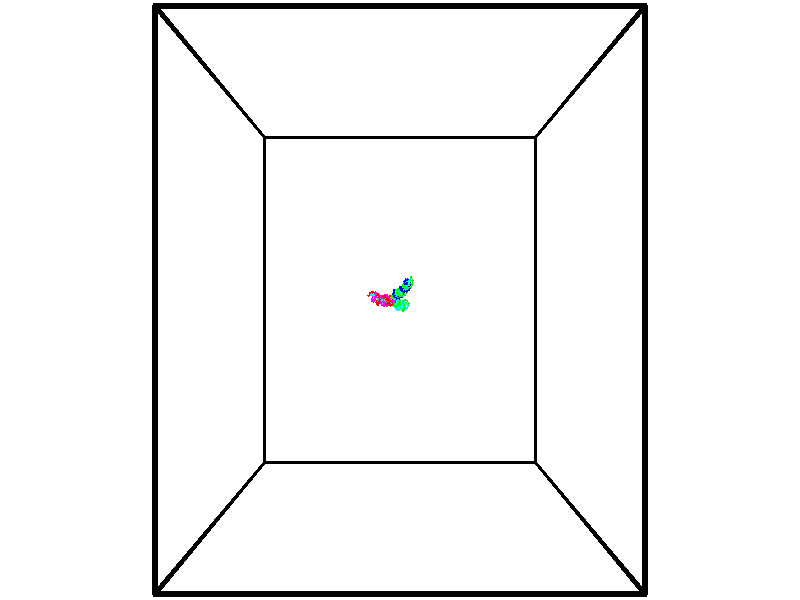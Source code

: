 // switches for output
#declare DRAW_BASES = 1; // possible values are 0, 1; only relevant for DNA ribbons
#declare DRAW_BASES_TYPE = 3; // possible values are 1, 2, 3; only relevant for DNA ribbons
#declare DRAW_FOG = 0; // set to 1 to enable fog

#include "colors.inc"

#include "transforms.inc"
background { rgb <1, 1, 1>}

#default {
   normal{
       ripples 0.25
       frequency 0.20
       turbulence 0.2
       lambda 5
   }
	finish {
		phong 0.1
		phong_size 40.
	}
}

// original window dimensions: 1024x640


// camera settings

camera {
	sky <-0, 1, 0>
	up <-0, 1, 0>
	right 1.6 * <1, 0, 0>
	location <44.88, 44.88, 200.277>
	look_at <44.88, 44.88, 44.88>
	direction <0, 0, -155.397>
	angle 67.0682
}


# declare cpy_camera_pos = <44.88, 44.88, 200.277>;
# if (DRAW_FOG = 1)
fog {
	fog_type 2
	up vnormalize(cpy_camera_pos)
	color rgbt<1,1,1,0.3>
	distance 1e-5
	fog_alt 3e-3
	fog_offset 71.808
}
# end


// LIGHTS

# declare lum = 6;
global_settings {
	ambient_light rgb lum * <0.05, 0.05, 0.05>
	max_trace_level 15
}# declare cpy_direct_light_amount = 0.25;
light_source
{	1000 * <-1, -1, 1>,
	rgb lum * cpy_direct_light_amount
	parallel
}

light_source
{	1000 * <1, 1, -1>,
	rgb lum * cpy_direct_light_amount
	parallel
}

// strand 0

// nucleotide -1

// particle -1
sphere {
	<37.351749, 45.694798, 56.151455> 0.250000
	pigment { color rgbt <1,0,0,0> }
	no_shadow
}
cylinder {
	<37.694855, 45.823174, 56.312073>,  <37.900719, 45.900200, 56.408443>, 0.100000
	pigment { color rgbt <1,0,0,0> }
	no_shadow
}
cylinder {
	<37.694855, 45.823174, 56.312073>,  <37.351749, 45.694798, 56.151455>, 0.100000
	pigment { color rgbt <1,0,0,0> }
	no_shadow
}

// particle -1
sphere {
	<37.694855, 45.823174, 56.312073> 0.100000
	pigment { color rgbt <1,0,0,0> }
	no_shadow
}
sphere {
	0, 1
	scale<0.080000,0.200000,0.300000>
	matrix <0.412882, 0.035171, -0.910105,
		-0.306213, 0.946446, -0.102343,
		0.857765, 0.320941, 0.401541,
		37.952183, 45.919456, 56.432533>
	pigment { color rgbt <0,1,1,0> }
	no_shadow
}
cylinder {
	<37.671291, 46.228764, 55.688915>,  <37.351749, 45.694798, 56.151455>, 0.130000
	pigment { color rgbt <1,0,0,0> }
	no_shadow
}

// nucleotide -1

// particle -1
sphere {
	<37.671291, 46.228764, 55.688915> 0.250000
	pigment { color rgbt <1,0,0,0> }
	no_shadow
}
cylinder {
	<37.972626, 46.077782, 55.904327>,  <38.153427, 45.987194, 56.033577>, 0.100000
	pigment { color rgbt <1,0,0,0> }
	no_shadow
}
cylinder {
	<37.972626, 46.077782, 55.904327>,  <37.671291, 46.228764, 55.688915>, 0.100000
	pigment { color rgbt <1,0,0,0> }
	no_shadow
}

// particle -1
sphere {
	<37.972626, 46.077782, 55.904327> 0.100000
	pigment { color rgbt <1,0,0,0> }
	no_shadow
}
sphere {
	0, 1
	scale<0.080000,0.200000,0.300000>
	matrix <0.520753, -0.157726, -0.839010,
		0.401629, 0.912497, 0.077740,
		0.753333, -0.377454, 0.538533,
		38.198627, 45.964546, 56.065887>
	pigment { color rgbt <0,1,1,0> }
	no_shadow
}
cylinder {
	<38.265274, 46.487942, 55.384140>,  <37.671291, 46.228764, 55.688915>, 0.130000
	pigment { color rgbt <1,0,0,0> }
	no_shadow
}

// nucleotide -1

// particle -1
sphere {
	<38.265274, 46.487942, 55.384140> 0.250000
	pigment { color rgbt <1,0,0,0> }
	no_shadow
}
cylinder {
	<38.375046, 46.164925, 55.592972>,  <38.440907, 45.971115, 55.718269>, 0.100000
	pigment { color rgbt <1,0,0,0> }
	no_shadow
}
cylinder {
	<38.375046, 46.164925, 55.592972>,  <38.265274, 46.487942, 55.384140>, 0.100000
	pigment { color rgbt <1,0,0,0> }
	no_shadow
}

// particle -1
sphere {
	<38.375046, 46.164925, 55.592972> 0.100000
	pigment { color rgbt <1,0,0,0> }
	no_shadow
}
sphere {
	0, 1
	scale<0.080000,0.200000,0.300000>
	matrix <0.474860, -0.358302, -0.803820,
		0.836180, 0.468505, 0.285141,
		0.274427, -0.807541, 0.522080,
		38.457375, 45.922661, 55.749596>
	pigment { color rgbt <0,1,1,0> }
	no_shadow
}
cylinder {
	<39.018612, 46.419720, 55.242596>,  <38.265274, 46.487942, 55.384140>, 0.130000
	pigment { color rgbt <1,0,0,0> }
	no_shadow
}

// nucleotide -1

// particle -1
sphere {
	<39.018612, 46.419720, 55.242596> 0.250000
	pigment { color rgbt <1,0,0,0> }
	no_shadow
}
cylinder {
	<38.907364, 46.065506, 55.391441>,  <38.840614, 45.852978, 55.480751>, 0.100000
	pigment { color rgbt <1,0,0,0> }
	no_shadow
}
cylinder {
	<38.907364, 46.065506, 55.391441>,  <39.018612, 46.419720, 55.242596>, 0.100000
	pigment { color rgbt <1,0,0,0> }
	no_shadow
}

// particle -1
sphere {
	<38.907364, 46.065506, 55.391441> 0.100000
	pigment { color rgbt <1,0,0,0> }
	no_shadow
}
sphere {
	0, 1
	scale<0.080000,0.200000,0.300000>
	matrix <0.560114, -0.464235, -0.686118,
		0.780334, 0.017603, 0.625116,
		-0.278123, -0.885537, 0.372118,
		38.823929, 45.799847, 55.503078>
	pigment { color rgbt <0,1,1,0> }
	no_shadow
}
cylinder {
	<39.678078, 46.071445, 55.329781>,  <39.018612, 46.419720, 55.242596>, 0.130000
	pigment { color rgbt <1,0,0,0> }
	no_shadow
}

// nucleotide -1

// particle -1
sphere {
	<39.678078, 46.071445, 55.329781> 0.250000
	pigment { color rgbt <1,0,0,0> }
	no_shadow
}
cylinder {
	<39.390800, 45.793125, 55.326622>,  <39.218433, 45.626133, 55.324726>, 0.100000
	pigment { color rgbt <1,0,0,0> }
	no_shadow
}
cylinder {
	<39.390800, 45.793125, 55.326622>,  <39.678078, 46.071445, 55.329781>, 0.100000
	pigment { color rgbt <1,0,0,0> }
	no_shadow
}

// particle -1
sphere {
	<39.390800, 45.793125, 55.326622> 0.100000
	pigment { color rgbt <1,0,0,0> }
	no_shadow
}
sphere {
	0, 1
	scale<0.080000,0.200000,0.300000>
	matrix <0.445401, -0.450957, -0.773470,
		0.534616, -0.559020, 0.633784,
		-0.718195, -0.695798, -0.007900,
		39.175343, 45.584385, 55.324253>
	pigment { color rgbt <0,1,1,0> }
	no_shadow
}
cylinder {
	<39.985317, 45.410866, 55.349491>,  <39.678078, 46.071445, 55.329781>, 0.130000
	pigment { color rgbt <1,0,0,0> }
	no_shadow
}

// nucleotide -1

// particle -1
sphere {
	<39.985317, 45.410866, 55.349491> 0.250000
	pigment { color rgbt <1,0,0,0> }
	no_shadow
}
cylinder {
	<39.617104, 45.362659, 55.200848>,  <39.396175, 45.333736, 55.111660>, 0.100000
	pigment { color rgbt <1,0,0,0> }
	no_shadow
}
cylinder {
	<39.617104, 45.362659, 55.200848>,  <39.985317, 45.410866, 55.349491>, 0.100000
	pigment { color rgbt <1,0,0,0> }
	no_shadow
}

// particle -1
sphere {
	<39.617104, 45.362659, 55.200848> 0.100000
	pigment { color rgbt <1,0,0,0> }
	no_shadow
}
sphere {
	0, 1
	scale<0.080000,0.200000,0.300000>
	matrix <0.371694, -0.563011, -0.738148,
		-0.120262, -0.817615, 0.563066,
		-0.920533, -0.120517, -0.371612,
		39.340942, 45.326504, 55.089363>
	pigment { color rgbt <0,1,1,0> }
	no_shadow
}
cylinder {
	<40.045929, 44.824131, 55.109802>,  <39.985317, 45.410866, 55.349491>, 0.130000
	pigment { color rgbt <1,0,0,0> }
	no_shadow
}

// nucleotide -1

// particle -1
sphere {
	<40.045929, 44.824131, 55.109802> 0.250000
	pigment { color rgbt <1,0,0,0> }
	no_shadow
}
cylinder {
	<39.722038, 44.959568, 54.918098>,  <39.527702, 45.040829, 54.803078>, 0.100000
	pigment { color rgbt <1,0,0,0> }
	no_shadow
}
cylinder {
	<39.722038, 44.959568, 54.918098>,  <40.045929, 44.824131, 55.109802>, 0.100000
	pigment { color rgbt <1,0,0,0> }
	no_shadow
}

// particle -1
sphere {
	<39.722038, 44.959568, 54.918098> 0.100000
	pigment { color rgbt <1,0,0,0> }
	no_shadow
}
sphere {
	0, 1
	scale<0.080000,0.200000,0.300000>
	matrix <0.250985, -0.538416, -0.804435,
		-0.530388, -0.771675, 0.351008,
		-0.809750, 0.338565, -0.479247,
		39.479118, 45.061146, 54.774319>
	pigment { color rgbt <0,1,1,0> }
	no_shadow
}
cylinder {
	<39.734665, 44.247044, 54.743725>,  <40.045929, 44.824131, 55.109802>, 0.130000
	pigment { color rgbt <1,0,0,0> }
	no_shadow
}

// nucleotide -1

// particle -1
sphere {
	<39.734665, 44.247044, 54.743725> 0.250000
	pigment { color rgbt <1,0,0,0> }
	no_shadow
}
cylinder {
	<39.596596, 44.574203, 54.559593>,  <39.513756, 44.770500, 54.449116>, 0.100000
	pigment { color rgbt <1,0,0,0> }
	no_shadow
}
cylinder {
	<39.596596, 44.574203, 54.559593>,  <39.734665, 44.247044, 54.743725>, 0.100000
	pigment { color rgbt <1,0,0,0> }
	no_shadow
}

// particle -1
sphere {
	<39.596596, 44.574203, 54.559593> 0.100000
	pigment { color rgbt <1,0,0,0> }
	no_shadow
}
sphere {
	0, 1
	scale<0.080000,0.200000,0.300000>
	matrix <0.212494, -0.409630, -0.887158,
		-0.914169, -0.404036, -0.032407,
		-0.345168, 0.817899, -0.460326,
		39.493046, 44.819572, 54.421494>
	pigment { color rgbt <0,1,1,0> }
	no_shadow
}
cylinder {
	<39.541813, 43.945053, 54.170330>,  <39.734665, 44.247044, 54.743725>, 0.130000
	pigment { color rgbt <1,0,0,0> }
	no_shadow
}

// nucleotide -1

// particle -1
sphere {
	<39.541813, 43.945053, 54.170330> 0.250000
	pigment { color rgbt <1,0,0,0> }
	no_shadow
}
cylinder {
	<39.542358, 44.335854, 54.085037>,  <39.542686, 44.570335, 54.033859>, 0.100000
	pigment { color rgbt <1,0,0,0> }
	no_shadow
}
cylinder {
	<39.542358, 44.335854, 54.085037>,  <39.541813, 43.945053, 54.170330>, 0.100000
	pigment { color rgbt <1,0,0,0> }
	no_shadow
}

// particle -1
sphere {
	<39.542358, 44.335854, 54.085037> 0.100000
	pigment { color rgbt <1,0,0,0> }
	no_shadow
}
sphere {
	0, 1
	scale<0.080000,0.200000,0.300000>
	matrix <0.337820, -0.201152, -0.919465,
		-0.941210, -0.070778, -0.330325,
		0.001368, 0.977000, -0.213236,
		39.542770, 44.628952, 54.021065>
	pigment { color rgbt <0,1,1,0> }
	no_shadow
}
cylinder {
	<39.382256, 43.929882, 53.468559>,  <39.541813, 43.945053, 54.170330>, 0.130000
	pigment { color rgbt <1,0,0,0> }
	no_shadow
}

// nucleotide -1

// particle -1
sphere {
	<39.382256, 43.929882, 53.468559> 0.250000
	pigment { color rgbt <1,0,0,0> }
	no_shadow
}
cylinder {
	<39.506561, 44.307213, 53.515156>,  <39.581142, 44.533611, 53.543114>, 0.100000
	pigment { color rgbt <1,0,0,0> }
	no_shadow
}
cylinder {
	<39.506561, 44.307213, 53.515156>,  <39.382256, 43.929882, 53.468559>, 0.100000
	pigment { color rgbt <1,0,0,0> }
	no_shadow
}

// particle -1
sphere {
	<39.506561, 44.307213, 53.515156> 0.100000
	pigment { color rgbt <1,0,0,0> }
	no_shadow
}
sphere {
	0, 1
	scale<0.080000,0.200000,0.300000>
	matrix <0.489776, -0.053888, -0.870181,
		-0.814584, 0.327473, -0.478763,
		0.310760, 0.943323, 0.116492,
		39.599789, 44.590210, 53.550102>
	pigment { color rgbt <0,1,1,0> }
	no_shadow
}
cylinder {
	<39.109241, 44.300262, 52.878239>,  <39.382256, 43.929882, 53.468559>, 0.130000
	pigment { color rgbt <1,0,0,0> }
	no_shadow
}

// nucleotide -1

// particle -1
sphere {
	<39.109241, 44.300262, 52.878239> 0.250000
	pigment { color rgbt <1,0,0,0> }
	no_shadow
}
cylinder {
	<39.430695, 44.494236, 53.016235>,  <39.623566, 44.610619, 53.099033>, 0.100000
	pigment { color rgbt <1,0,0,0> }
	no_shadow
}
cylinder {
	<39.430695, 44.494236, 53.016235>,  <39.109241, 44.300262, 52.878239>, 0.100000
	pigment { color rgbt <1,0,0,0> }
	no_shadow
}

// particle -1
sphere {
	<39.430695, 44.494236, 53.016235> 0.100000
	pigment { color rgbt <1,0,0,0> }
	no_shadow
}
sphere {
	0, 1
	scale<0.080000,0.200000,0.300000>
	matrix <0.388271, 0.012107, -0.921466,
		-0.451027, 0.874467, -0.178556,
		0.803630, 0.484934, 0.344991,
		39.671783, 44.639717, 53.119732>
	pigment { color rgbt <0,1,1,0> }
	no_shadow
}
cylinder {
	<39.347969, 44.796154, 52.418171>,  <39.109241, 44.300262, 52.878239>, 0.130000
	pigment { color rgbt <1,0,0,0> }
	no_shadow
}

// nucleotide -1

// particle -1
sphere {
	<39.347969, 44.796154, 52.418171> 0.250000
	pigment { color rgbt <1,0,0,0> }
	no_shadow
}
cylinder {
	<39.683495, 44.784592, 52.635632>,  <39.884808, 44.777657, 52.766109>, 0.100000
	pigment { color rgbt <1,0,0,0> }
	no_shadow
}
cylinder {
	<39.683495, 44.784592, 52.635632>,  <39.347969, 44.796154, 52.418171>, 0.100000
	pigment { color rgbt <1,0,0,0> }
	no_shadow
}

// particle -1
sphere {
	<39.683495, 44.784592, 52.635632> 0.100000
	pigment { color rgbt <1,0,0,0> }
	no_shadow
}
sphere {
	0, 1
	scale<0.080000,0.200000,0.300000>
	matrix <0.534452, 0.233946, -0.812176,
		-0.103711, 0.971820, 0.211684,
		0.838812, -0.028904, 0.543654,
		39.935139, 44.775921, 52.798729>
	pigment { color rgbt <0,1,1,0> }
	no_shadow
}
cylinder {
	<39.756634, 45.443359, 52.309948>,  <39.347969, 44.796154, 52.418171>, 0.130000
	pigment { color rgbt <1,0,0,0> }
	no_shadow
}

// nucleotide -1

// particle -1
sphere {
	<39.756634, 45.443359, 52.309948> 0.250000
	pigment { color rgbt <1,0,0,0> }
	no_shadow
}
cylinder {
	<40.008202, 45.158752, 52.435295>,  <40.159142, 44.987988, 52.510502>, 0.100000
	pigment { color rgbt <1,0,0,0> }
	no_shadow
}
cylinder {
	<40.008202, 45.158752, 52.435295>,  <39.756634, 45.443359, 52.309948>, 0.100000
	pigment { color rgbt <1,0,0,0> }
	no_shadow
}

// particle -1
sphere {
	<40.008202, 45.158752, 52.435295> 0.100000
	pigment { color rgbt <1,0,0,0> }
	no_shadow
}
sphere {
	0, 1
	scale<0.080000,0.200000,0.300000>
	matrix <0.509252, 0.072445, -0.857563,
		0.587470, 0.698923, 0.407905,
		0.628921, -0.711519, 0.313369,
		40.196877, 44.945297, 52.529305>
	pigment { color rgbt <0,1,1,0> }
	no_shadow
}
cylinder {
	<40.426884, 45.674313, 52.184441>,  <39.756634, 45.443359, 52.309948>, 0.130000
	pigment { color rgbt <1,0,0,0> }
	no_shadow
}

// nucleotide -1

// particle -1
sphere {
	<40.426884, 45.674313, 52.184441> 0.250000
	pigment { color rgbt <1,0,0,0> }
	no_shadow
}
cylinder {
	<40.488991, 45.279926, 52.208973>,  <40.526253, 45.043293, 52.223690>, 0.100000
	pigment { color rgbt <1,0,0,0> }
	no_shadow
}
cylinder {
	<40.488991, 45.279926, 52.208973>,  <40.426884, 45.674313, 52.184441>, 0.100000
	pigment { color rgbt <1,0,0,0> }
	no_shadow
}

// particle -1
sphere {
	<40.488991, 45.279926, 52.208973> 0.100000
	pigment { color rgbt <1,0,0,0> }
	no_shadow
}
sphere {
	0, 1
	scale<0.080000,0.200000,0.300000>
	matrix <0.394049, 0.004885, -0.919076,
		0.905880, 0.166867, 0.389278,
		0.155265, -0.985967, 0.061328,
		40.535572, 44.984135, 52.227371>
	pigment { color rgbt <0,1,1,0> }
	no_shadow
}
cylinder {
	<41.183537, 45.651405, 52.059208>,  <40.426884, 45.674313, 52.184441>, 0.130000
	pigment { color rgbt <1,0,0,0> }
	no_shadow
}

// nucleotide -1

// particle -1
sphere {
	<41.183537, 45.651405, 52.059208> 0.250000
	pigment { color rgbt <1,0,0,0> }
	no_shadow
}
cylinder {
	<41.046150, 45.277069, 52.027649>,  <40.963718, 45.052467, 52.008713>, 0.100000
	pigment { color rgbt <1,0,0,0> }
	no_shadow
}
cylinder {
	<41.046150, 45.277069, 52.027649>,  <41.183537, 45.651405, 52.059208>, 0.100000
	pigment { color rgbt <1,0,0,0> }
	no_shadow
}

// particle -1
sphere {
	<41.046150, 45.277069, 52.027649> 0.100000
	pigment { color rgbt <1,0,0,0> }
	no_shadow
}
sphere {
	0, 1
	scale<0.080000,0.200000,0.300000>
	matrix <0.532625, -0.124912, -0.837083,
		0.773524, -0.329535, 0.541357,
		-0.343470, -0.935844, -0.078896,
		40.943108, 44.996315, 52.003979>
	pigment { color rgbt <0,1,1,0> }
	no_shadow
}
cylinder {
	<41.801128, 45.197536, 52.047985>,  <41.183537, 45.651405, 52.059208>, 0.130000
	pigment { color rgbt <1,0,0,0> }
	no_shadow
}

// nucleotide -1

// particle -1
sphere {
	<41.801128, 45.197536, 52.047985> 0.250000
	pigment { color rgbt <1,0,0,0> }
	no_shadow
}
cylinder {
	<41.480095, 45.030170, 51.877907>,  <41.287476, 44.929752, 51.775860>, 0.100000
	pigment { color rgbt <1,0,0,0> }
	no_shadow
}
cylinder {
	<41.480095, 45.030170, 51.877907>,  <41.801128, 45.197536, 52.047985>, 0.100000
	pigment { color rgbt <1,0,0,0> }
	no_shadow
}

// particle -1
sphere {
	<41.480095, 45.030170, 51.877907> 0.100000
	pigment { color rgbt <1,0,0,0> }
	no_shadow
}
sphere {
	0, 1
	scale<0.080000,0.200000,0.300000>
	matrix <0.553410, -0.256128, -0.792550,
		0.222707, -0.871395, 0.437117,
		-0.802582, -0.418412, -0.425197,
		41.239319, 44.904648, 51.750347>
	pigment { color rgbt <0,1,1,0> }
	no_shadow
}
cylinder {
	<42.065620, 44.759792, 51.482811>,  <41.801128, 45.197536, 52.047985>, 0.130000
	pigment { color rgbt <1,0,0,0> }
	no_shadow
}

// nucleotide -1

// particle -1
sphere {
	<42.065620, 44.759792, 51.482811> 0.250000
	pigment { color rgbt <1,0,0,0> }
	no_shadow
}
cylinder {
	<41.675392, 44.761822, 51.394951>,  <41.441257, 44.763039, 51.342236>, 0.100000
	pigment { color rgbt <1,0,0,0> }
	no_shadow
}
cylinder {
	<41.675392, 44.761822, 51.394951>,  <42.065620, 44.759792, 51.482811>, 0.100000
	pigment { color rgbt <1,0,0,0> }
	no_shadow
}

// particle -1
sphere {
	<41.675392, 44.761822, 51.394951> 0.100000
	pigment { color rgbt <1,0,0,0> }
	no_shadow
}
sphere {
	0, 1
	scale<0.080000,0.200000,0.300000>
	matrix <0.217211, 0.172496, -0.960763,
		0.033011, -0.984997, -0.169384,
		-0.975567, 0.005076, -0.219646,
		41.382721, 44.763344, 51.329056>
	pigment { color rgbt <0,1,1,0> }
	no_shadow
}
cylinder {
	<41.918396, 44.285305, 50.834621>,  <42.065620, 44.759792, 51.482811>, 0.130000
	pigment { color rgbt <1,0,0,0> }
	no_shadow
}

// nucleotide -1

// particle -1
sphere {
	<41.918396, 44.285305, 50.834621> 0.250000
	pigment { color rgbt <1,0,0,0> }
	no_shadow
}
cylinder {
	<41.596001, 44.521484, 50.851368>,  <41.402561, 44.663193, 50.861416>, 0.100000
	pigment { color rgbt <1,0,0,0> }
	no_shadow
}
cylinder {
	<41.596001, 44.521484, 50.851368>,  <41.918396, 44.285305, 50.834621>, 0.100000
	pigment { color rgbt <1,0,0,0> }
	no_shadow
}

// particle -1
sphere {
	<41.596001, 44.521484, 50.851368> 0.100000
	pigment { color rgbt <1,0,0,0> }
	no_shadow
}
sphere {
	0, 1
	scale<0.080000,0.200000,0.300000>
	matrix <0.033560, 0.116188, -0.992660,
		-0.590976, -0.798670, -0.113462,
		-0.805991, 0.590446, 0.041862,
		41.354202, 44.698620, 50.863926>
	pigment { color rgbt <0,1,1,0> }
	no_shadow
}
cylinder {
	<41.403172, 43.977474, 50.425240>,  <41.918396, 44.285305, 50.834621>, 0.130000
	pigment { color rgbt <1,0,0,0> }
	no_shadow
}

// nucleotide -1

// particle -1
sphere {
	<41.403172, 43.977474, 50.425240> 0.250000
	pigment { color rgbt <1,0,0,0> }
	no_shadow
}
cylinder {
	<41.318939, 44.367802, 50.448666>,  <41.268398, 44.601997, 50.462723>, 0.100000
	pigment { color rgbt <1,0,0,0> }
	no_shadow
}
cylinder {
	<41.318939, 44.367802, 50.448666>,  <41.403172, 43.977474, 50.425240>, 0.100000
	pigment { color rgbt <1,0,0,0> }
	no_shadow
}

// particle -1
sphere {
	<41.318939, 44.367802, 50.448666> 0.100000
	pigment { color rgbt <1,0,0,0> }
	no_shadow
}
sphere {
	0, 1
	scale<0.080000,0.200000,0.300000>
	matrix <-0.150544, 0.026827, -0.988239,
		-0.965915, -0.216921, 0.141255,
		-0.210580, 0.975820, 0.058569,
		41.255764, 44.660549, 50.466236>
	pigment { color rgbt <0,1,1,0> }
	no_shadow
}
cylinder {
	<40.836781, 44.019188, 50.171906>,  <41.403172, 43.977474, 50.425240>, 0.130000
	pigment { color rgbt <1,0,0,0> }
	no_shadow
}

// nucleotide -1

// particle -1
sphere {
	<40.836781, 44.019188, 50.171906> 0.250000
	pigment { color rgbt <1,0,0,0> }
	no_shadow
}
cylinder {
	<40.998665, 44.382130, 50.126442>,  <41.095795, 44.599895, 50.099163>, 0.100000
	pigment { color rgbt <1,0,0,0> }
	no_shadow
}
cylinder {
	<40.998665, 44.382130, 50.126442>,  <40.836781, 44.019188, 50.171906>, 0.100000
	pigment { color rgbt <1,0,0,0> }
	no_shadow
}

// particle -1
sphere {
	<40.998665, 44.382130, 50.126442> 0.100000
	pigment { color rgbt <1,0,0,0> }
	no_shadow
}
sphere {
	0, 1
	scale<0.080000,0.200000,0.300000>
	matrix <-0.104907, -0.077403, -0.991465,
		-0.908408, 0.413178, 0.063862,
		0.404708, 0.907355, -0.113659,
		41.120079, 44.654335, 50.092346>
	pigment { color rgbt <0,1,1,0> }
	no_shadow
}
cylinder {
	<40.442471, 44.342487, 49.750950>,  <40.836781, 44.019188, 50.171906>, 0.130000
	pigment { color rgbt <1,0,0,0> }
	no_shadow
}

// nucleotide -1

// particle -1
sphere {
	<40.442471, 44.342487, 49.750950> 0.250000
	pigment { color rgbt <1,0,0,0> }
	no_shadow
}
cylinder {
	<40.758369, 44.587719, 49.742599>,  <40.947910, 44.734856, 49.737591>, 0.100000
	pigment { color rgbt <1,0,0,0> }
	no_shadow
}
cylinder {
	<40.758369, 44.587719, 49.742599>,  <40.442471, 44.342487, 49.750950>, 0.100000
	pigment { color rgbt <1,0,0,0> }
	no_shadow
}

// particle -1
sphere {
	<40.758369, 44.587719, 49.742599> 0.100000
	pigment { color rgbt <1,0,0,0> }
	no_shadow
}
sphere {
	0, 1
	scale<0.080000,0.200000,0.300000>
	matrix <-0.037991, 0.014919, -0.999167,
		-0.612254, 0.789883, 0.035074,
		0.789748, 0.613076, -0.020874,
		40.995293, 44.771641, 49.736336>
	pigment { color rgbt <0,1,1,0> }
	no_shadow
}
cylinder {
	<40.208557, 44.853241, 49.395229>,  <40.442471, 44.342487, 49.750950>, 0.130000
	pigment { color rgbt <1,0,0,0> }
	no_shadow
}

// nucleotide -1

// particle -1
sphere {
	<40.208557, 44.853241, 49.395229> 0.250000
	pigment { color rgbt <1,0,0,0> }
	no_shadow
}
cylinder {
	<40.607010, 44.856571, 49.360229>,  <40.846081, 44.858570, 49.339230>, 0.100000
	pigment { color rgbt <1,0,0,0> }
	no_shadow
}
cylinder {
	<40.607010, 44.856571, 49.360229>,  <40.208557, 44.853241, 49.395229>, 0.100000
	pigment { color rgbt <1,0,0,0> }
	no_shadow
}

// particle -1
sphere {
	<40.607010, 44.856571, 49.360229> 0.100000
	pigment { color rgbt <1,0,0,0> }
	no_shadow
}
sphere {
	0, 1
	scale<0.080000,0.200000,0.300000>
	matrix <-0.086836, -0.060921, -0.994358,
		-0.013610, 0.998108, -0.059963,
		0.996130, 0.008326, -0.087501,
		40.905849, 44.859070, 49.333981>
	pigment { color rgbt <0,1,1,0> }
	no_shadow
}
cylinder {
	<40.385506, 45.434155, 48.918903>,  <40.208557, 44.853241, 49.395229>, 0.130000
	pigment { color rgbt <1,0,0,0> }
	no_shadow
}

// nucleotide -1

// particle -1
sphere {
	<40.385506, 45.434155, 48.918903> 0.250000
	pigment { color rgbt <1,0,0,0> }
	no_shadow
}
cylinder {
	<40.683716, 45.167782, 48.929771>,  <40.862640, 45.007957, 48.936295>, 0.100000
	pigment { color rgbt <1,0,0,0> }
	no_shadow
}
cylinder {
	<40.683716, 45.167782, 48.929771>,  <40.385506, 45.434155, 48.918903>, 0.100000
	pigment { color rgbt <1,0,0,0> }
	no_shadow
}

// particle -1
sphere {
	<40.683716, 45.167782, 48.929771> 0.100000
	pigment { color rgbt <1,0,0,0> }
	no_shadow
}
sphere {
	0, 1
	scale<0.080000,0.200000,0.300000>
	matrix <-0.012667, -0.054923, -0.998410,
		0.666361, 0.743992, -0.049382,
		0.745522, -0.665927, 0.027175,
		40.907372, 44.968002, 48.937923>
	pigment { color rgbt <0,1,1,0> }
	no_shadow
}
cylinder {
	<40.759113, 45.541275, 48.317253>,  <40.385506, 45.434155, 48.918903>, 0.130000
	pigment { color rgbt <1,0,0,0> }
	no_shadow
}

// nucleotide -1

// particle -1
sphere {
	<40.759113, 45.541275, 48.317253> 0.250000
	pigment { color rgbt <1,0,0,0> }
	no_shadow
}
cylinder {
	<40.905006, 45.186287, 48.429939>,  <40.992542, 44.973293, 48.497551>, 0.100000
	pigment { color rgbt <1,0,0,0> }
	no_shadow
}
cylinder {
	<40.905006, 45.186287, 48.429939>,  <40.759113, 45.541275, 48.317253>, 0.100000
	pigment { color rgbt <1,0,0,0> }
	no_shadow
}

// particle -1
sphere {
	<40.905006, 45.186287, 48.429939> 0.100000
	pigment { color rgbt <1,0,0,0> }
	no_shadow
}
sphere {
	0, 1
	scale<0.080000,0.200000,0.300000>
	matrix <0.185089, -0.227417, -0.956046,
		0.912530, 0.400845, 0.081315,
		0.364734, -0.887471, 0.281717,
		41.014427, 44.920044, 48.514454>
	pigment { color rgbt <0,1,1,0> }
	no_shadow
}
cylinder {
	<41.434685, 45.546688, 48.004562>,  <40.759113, 45.541275, 48.317253>, 0.130000
	pigment { color rgbt <1,0,0,0> }
	no_shadow
}

// nucleotide -1

// particle -1
sphere {
	<41.434685, 45.546688, 48.004562> 0.250000
	pigment { color rgbt <1,0,0,0> }
	no_shadow
}
cylinder {
	<41.359650, 45.164074, 48.093872>,  <41.314629, 44.934505, 48.147457>, 0.100000
	pigment { color rgbt <1,0,0,0> }
	no_shadow
}
cylinder {
	<41.359650, 45.164074, 48.093872>,  <41.434685, 45.546688, 48.004562>, 0.100000
	pigment { color rgbt <1,0,0,0> }
	no_shadow
}

// particle -1
sphere {
	<41.359650, 45.164074, 48.093872> 0.100000
	pigment { color rgbt <1,0,0,0> }
	no_shadow
}
sphere {
	0, 1
	scale<0.080000,0.200000,0.300000>
	matrix <0.385475, -0.280764, -0.878966,
		0.903450, -0.078813, 0.421387,
		-0.187584, -0.956536, 0.223275,
		41.303375, 44.877113, 48.160854>
	pigment { color rgbt <0,1,1,0> }
	no_shadow
}
cylinder {
	<42.060318, 45.211349, 47.931904>,  <41.434685, 45.546688, 48.004562>, 0.130000
	pigment { color rgbt <1,0,0,0> }
	no_shadow
}

// nucleotide -1

// particle -1
sphere {
	<42.060318, 45.211349, 47.931904> 0.250000
	pigment { color rgbt <1,0,0,0> }
	no_shadow
}
cylinder {
	<41.760109, 44.953976, 47.871628>,  <41.579983, 44.799549, 47.835461>, 0.100000
	pigment { color rgbt <1,0,0,0> }
	no_shadow
}
cylinder {
	<41.760109, 44.953976, 47.871628>,  <42.060318, 45.211349, 47.931904>, 0.100000
	pigment { color rgbt <1,0,0,0> }
	no_shadow
}

// particle -1
sphere {
	<41.760109, 44.953976, 47.871628> 0.100000
	pigment { color rgbt <1,0,0,0> }
	no_shadow
}
sphere {
	0, 1
	scale<0.080000,0.200000,0.300000>
	matrix <0.356396, -0.202067, -0.912223,
		0.556508, -0.738348, 0.380974,
		-0.750520, -0.643437, -0.150693,
		41.534954, 44.760944, 47.826420>
	pigment { color rgbt <0,1,1,0> }
	no_shadow
}
cylinder {
	<42.369194, 44.628223, 47.522709>,  <42.060318, 45.211349, 47.931904>, 0.130000
	pigment { color rgbt <1,0,0,0> }
	no_shadow
}

// nucleotide -1

// particle -1
sphere {
	<42.369194, 44.628223, 47.522709> 0.250000
	pigment { color rgbt <1,0,0,0> }
	no_shadow
}
cylinder {
	<41.976059, 44.607971, 47.451752>,  <41.740177, 44.595818, 47.409176>, 0.100000
	pigment { color rgbt <1,0,0,0> }
	no_shadow
}
cylinder {
	<41.976059, 44.607971, 47.451752>,  <42.369194, 44.628223, 47.522709>, 0.100000
	pigment { color rgbt <1,0,0,0> }
	no_shadow
}

// particle -1
sphere {
	<41.976059, 44.607971, 47.451752> 0.100000
	pigment { color rgbt <1,0,0,0> }
	no_shadow
}
sphere {
	0, 1
	scale<0.080000,0.200000,0.300000>
	matrix <0.179382, -0.037754, -0.983055,
		0.043082, -0.998003, 0.046189,
		-0.982836, -0.050637, -0.177397,
		41.681210, 44.592781, 47.398533>
	pigment { color rgbt <0,1,1,0> }
	no_shadow
}
cylinder {
	<42.304901, 43.990440, 47.111900>,  <42.369194, 44.628223, 47.522709>, 0.130000
	pigment { color rgbt <1,0,0,0> }
	no_shadow
}

// nucleotide -1

// particle -1
sphere {
	<42.304901, 43.990440, 47.111900> 0.250000
	pigment { color rgbt <1,0,0,0> }
	no_shadow
}
cylinder {
	<41.979095, 44.213940, 47.049469>,  <41.783611, 44.348038, 47.012009>, 0.100000
	pigment { color rgbt <1,0,0,0> }
	no_shadow
}
cylinder {
	<41.979095, 44.213940, 47.049469>,  <42.304901, 43.990440, 47.111900>, 0.100000
	pigment { color rgbt <1,0,0,0> }
	no_shadow
}

// particle -1
sphere {
	<41.979095, 44.213940, 47.049469> 0.100000
	pigment { color rgbt <1,0,0,0> }
	no_shadow
}
sphere {
	0, 1
	scale<0.080000,0.200000,0.300000>
	matrix <0.137626, -0.075250, -0.987622,
		-0.563577, -0.825916, -0.015605,
		-0.814518, 0.558748, -0.156077,
		41.734741, 44.381565, 47.002647>
	pigment { color rgbt <0,1,1,0> }
	no_shadow
}
cylinder {
	<42.079292, 43.817108, 46.512562>,  <42.304901, 43.990440, 47.111900>, 0.130000
	pigment { color rgbt <1,0,0,0> }
	no_shadow
}

// nucleotide -1

// particle -1
sphere {
	<42.079292, 43.817108, 46.512562> 0.250000
	pigment { color rgbt <1,0,0,0> }
	no_shadow
}
cylinder {
	<41.839027, 44.135284, 46.544762>,  <41.694870, 44.326191, 46.564079>, 0.100000
	pigment { color rgbt <1,0,0,0> }
	no_shadow
}
cylinder {
	<41.839027, 44.135284, 46.544762>,  <42.079292, 43.817108, 46.512562>, 0.100000
	pigment { color rgbt <1,0,0,0> }
	no_shadow
}

// particle -1
sphere {
	<41.839027, 44.135284, 46.544762> 0.100000
	pigment { color rgbt <1,0,0,0> }
	no_shadow
}
sphere {
	0, 1
	scale<0.080000,0.200000,0.300000>
	matrix <-0.137391, -0.003513, -0.990511,
		-0.787612, -0.606018, 0.111397,
		-0.600659, 0.795443, 0.080495,
		41.658829, 44.373917, 46.568909>
	pigment { color rgbt <0,1,1,0> }
	no_shadow
}
cylinder {
	<41.435036, 43.653236, 46.157749>,  <42.079292, 43.817108, 46.512562>, 0.130000
	pigment { color rgbt <1,0,0,0> }
	no_shadow
}

// nucleotide -1

// particle -1
sphere {
	<41.435036, 43.653236, 46.157749> 0.250000
	pigment { color rgbt <1,0,0,0> }
	no_shadow
}
cylinder {
	<41.465469, 44.051704, 46.140541>,  <41.483730, 44.290787, 46.130215>, 0.100000
	pigment { color rgbt <1,0,0,0> }
	no_shadow
}
cylinder {
	<41.465469, 44.051704, 46.140541>,  <41.435036, 43.653236, 46.157749>, 0.100000
	pigment { color rgbt <1,0,0,0> }
	no_shadow
}

// particle -1
sphere {
	<41.465469, 44.051704, 46.140541> 0.100000
	pigment { color rgbt <1,0,0,0> }
	no_shadow
}
sphere {
	0, 1
	scale<0.080000,0.200000,0.300000>
	matrix <-0.159573, -0.030424, -0.986717,
		-0.984250, 0.081936, 0.156648,
		0.076082, 0.996173, -0.043019,
		41.488293, 44.350555, 46.127636>
	pigment { color rgbt <0,1,1,0> }
	no_shadow
}
cylinder {
	<40.936825, 43.842072, 45.726238>,  <41.435036, 43.653236, 46.157749>, 0.130000
	pigment { color rgbt <1,0,0,0> }
	no_shadow
}

// nucleotide -1

// particle -1
sphere {
	<40.936825, 43.842072, 45.726238> 0.250000
	pigment { color rgbt <1,0,0,0> }
	no_shadow
}
cylinder {
	<41.171555, 44.165874, 45.733498>,  <41.312393, 44.360157, 45.737854>, 0.100000
	pigment { color rgbt <1,0,0,0> }
	no_shadow
}
cylinder {
	<41.171555, 44.165874, 45.733498>,  <40.936825, 43.842072, 45.726238>, 0.100000
	pigment { color rgbt <1,0,0,0> }
	no_shadow
}

// particle -1
sphere {
	<41.171555, 44.165874, 45.733498> 0.100000
	pigment { color rgbt <1,0,0,0> }
	no_shadow
}
sphere {
	0, 1
	scale<0.080000,0.200000,0.300000>
	matrix <-0.231963, 0.189542, -0.954079,
		-0.775777, 0.555668, 0.299004,
		0.586825, 0.809510, 0.018148,
		41.347603, 44.408726, 45.738941>
	pigment { color rgbt <0,1,1,0> }
	no_shadow
}
cylinder {
	<40.530163, 44.315964, 45.493652>,  <40.936825, 43.842072, 45.726238>, 0.130000
	pigment { color rgbt <1,0,0,0> }
	no_shadow
}

// nucleotide -1

// particle -1
sphere {
	<40.530163, 44.315964, 45.493652> 0.250000
	pigment { color rgbt <1,0,0,0> }
	no_shadow
}
cylinder {
	<40.910721, 44.417637, 45.424099>,  <41.139057, 44.478642, 45.382366>, 0.100000
	pigment { color rgbt <1,0,0,0> }
	no_shadow
}
cylinder {
	<40.910721, 44.417637, 45.424099>,  <40.530163, 44.315964, 45.493652>, 0.100000
	pigment { color rgbt <1,0,0,0> }
	no_shadow
}

// particle -1
sphere {
	<40.910721, 44.417637, 45.424099> 0.100000
	pigment { color rgbt <1,0,0,0> }
	no_shadow
}
sphere {
	0, 1
	scale<0.080000,0.200000,0.300000>
	matrix <-0.199900, 0.080192, -0.976529,
		-0.234276, 0.963825, 0.127106,
		0.951396, 0.254186, -0.173881,
		41.196140, 44.493893, 45.371933>
	pigment { color rgbt <0,1,1,0> }
	no_shadow
}
cylinder {
	<40.417732, 44.848549, 45.034920>,  <40.530163, 44.315964, 45.493652>, 0.130000
	pigment { color rgbt <1,0,0,0> }
	no_shadow
}

// nucleotide -1

// particle -1
sphere {
	<40.417732, 44.848549, 45.034920> 0.250000
	pigment { color rgbt <1,0,0,0> }
	no_shadow
}
cylinder {
	<40.803543, 44.753197, 44.989563>,  <41.035030, 44.695984, 44.962349>, 0.100000
	pigment { color rgbt <1,0,0,0> }
	no_shadow
}
cylinder {
	<40.803543, 44.753197, 44.989563>,  <40.417732, 44.848549, 45.034920>, 0.100000
	pigment { color rgbt <1,0,0,0> }
	no_shadow
}

// particle -1
sphere {
	<40.803543, 44.753197, 44.989563> 0.100000
	pigment { color rgbt <1,0,0,0> }
	no_shadow
}
sphere {
	0, 1
	scale<0.080000,0.200000,0.300000>
	matrix <-0.104451, 0.049866, -0.993279,
		0.242432, 0.969891, 0.023198,
		0.964529, -0.238380, -0.113395,
		41.092903, 44.681683, 44.955544>
	pigment { color rgbt <0,1,1,0> }
	no_shadow
}
cylinder {
	<40.761520, 45.304214, 44.518356>,  <40.417732, 44.848549, 45.034920>, 0.130000
	pigment { color rgbt <1,0,0,0> }
	no_shadow
}

// nucleotide -1

// particle -1
sphere {
	<40.761520, 45.304214, 44.518356> 0.250000
	pigment { color rgbt <1,0,0,0> }
	no_shadow
}
cylinder {
	<40.980743, 44.969849, 44.530247>,  <41.112278, 44.769230, 44.537380>, 0.100000
	pigment { color rgbt <1,0,0,0> }
	no_shadow
}
cylinder {
	<40.980743, 44.969849, 44.530247>,  <40.761520, 45.304214, 44.518356>, 0.100000
	pigment { color rgbt <1,0,0,0> }
	no_shadow
}

// particle -1
sphere {
	<40.980743, 44.969849, 44.530247> 0.100000
	pigment { color rgbt <1,0,0,0> }
	no_shadow
}
sphere {
	0, 1
	scale<0.080000,0.200000,0.300000>
	matrix <0.129423, 0.049641, -0.990346,
		0.826365, 0.546617, 0.135392,
		0.548061, -0.835910, 0.029723,
		41.145161, 44.719074, 44.539165>
	pigment { color rgbt <0,1,1,0> }
	no_shadow
}
cylinder {
	<41.223068, 45.493053, 44.014572>,  <40.761520, 45.304214, 44.518356>, 0.130000
	pigment { color rgbt <1,0,0,0> }
	no_shadow
}

// nucleotide -1

// particle -1
sphere {
	<41.223068, 45.493053, 44.014572> 0.250000
	pigment { color rgbt <1,0,0,0> }
	no_shadow
}
cylinder {
	<41.277336, 45.100868, 44.071556>,  <41.309898, 44.865559, 44.105747>, 0.100000
	pigment { color rgbt <1,0,0,0> }
	no_shadow
}
cylinder {
	<41.277336, 45.100868, 44.071556>,  <41.223068, 45.493053, 44.014572>, 0.100000
	pigment { color rgbt <1,0,0,0> }
	no_shadow
}

// particle -1
sphere {
	<41.277336, 45.100868, 44.071556> 0.100000
	pigment { color rgbt <1,0,0,0> }
	no_shadow
}
sphere {
	0, 1
	scale<0.080000,0.200000,0.300000>
	matrix <0.165494, -0.119345, -0.978963,
		0.976835, 0.156391, 0.146069,
		0.135669, -0.980458, 0.142462,
		41.318035, 44.806732, 44.114296>
	pigment { color rgbt <0,1,1,0> }
	no_shadow
}
cylinder {
	<41.970863, 45.349014, 43.867931>,  <41.223068, 45.493053, 44.014572>, 0.130000
	pigment { color rgbt <1,0,0,0> }
	no_shadow
}

// nucleotide -1

// particle -1
sphere {
	<41.970863, 45.349014, 43.867931> 0.250000
	pigment { color rgbt <1,0,0,0> }
	no_shadow
}
cylinder {
	<41.757172, 45.015656, 43.811298>,  <41.628956, 44.815639, 43.777321>, 0.100000
	pigment { color rgbt <1,0,0,0> }
	no_shadow
}
cylinder {
	<41.757172, 45.015656, 43.811298>,  <41.970863, 45.349014, 43.867931>, 0.100000
	pigment { color rgbt <1,0,0,0> }
	no_shadow
}

// particle -1
sphere {
	<41.757172, 45.015656, 43.811298> 0.100000
	pigment { color rgbt <1,0,0,0> }
	no_shadow
}
sphere {
	0, 1
	scale<0.080000,0.200000,0.300000>
	matrix <0.289362, -0.022922, -0.956945,
		0.794271, -0.552197, 0.253400,
		-0.534231, -0.833398, -0.141579,
		41.596901, 44.765636, 43.768826>
	pigment { color rgbt <0,1,1,0> }
	no_shadow
}
cylinder {
	<42.294067, 45.010014, 43.386162>,  <41.970863, 45.349014, 43.867931>, 0.130000
	pigment { color rgbt <1,0,0,0> }
	no_shadow
}

// nucleotide -1

// particle -1
sphere {
	<42.294067, 45.010014, 43.386162> 0.250000
	pigment { color rgbt <1,0,0,0> }
	no_shadow
}
cylinder {
	<41.945702, 44.814087, 43.370235>,  <41.736683, 44.696529, 43.360680>, 0.100000
	pigment { color rgbt <1,0,0,0> }
	no_shadow
}
cylinder {
	<41.945702, 44.814087, 43.370235>,  <42.294067, 45.010014, 43.386162>, 0.100000
	pigment { color rgbt <1,0,0,0> }
	no_shadow
}

// particle -1
sphere {
	<41.945702, 44.814087, 43.370235> 0.100000
	pigment { color rgbt <1,0,0,0> }
	no_shadow
}
sphere {
	0, 1
	scale<0.080000,0.200000,0.300000>
	matrix <0.159380, -0.204885, -0.965723,
		0.464868, -0.847409, 0.256505,
		-0.870916, -0.489816, -0.039815,
		41.684425, 44.667141, 43.358292>
	pigment { color rgbt <0,1,1,0> }
	no_shadow
}
cylinder {
	<42.497803, 44.421810, 42.941669>,  <42.294067, 45.010014, 43.386162>, 0.130000
	pigment { color rgbt <1,0,0,0> }
	no_shadow
}

// nucleotide -1

// particle -1
sphere {
	<42.497803, 44.421810, 42.941669> 0.250000
	pigment { color rgbt <1,0,0,0> }
	no_shadow
}
cylinder {
	<42.101410, 44.474415, 42.951939>,  <41.863575, 44.505978, 42.958099>, 0.100000
	pigment { color rgbt <1,0,0,0> }
	no_shadow
}
cylinder {
	<42.101410, 44.474415, 42.951939>,  <42.497803, 44.421810, 42.941669>, 0.100000
	pigment { color rgbt <1,0,0,0> }
	no_shadow
}

// particle -1
sphere {
	<42.101410, 44.474415, 42.951939> 0.100000
	pigment { color rgbt <1,0,0,0> }
	no_shadow
}
sphere {
	0, 1
	scale<0.080000,0.200000,0.300000>
	matrix <-0.014805, 0.082975, -0.996442,
		-0.133172, -0.987836, -0.080280,
		-0.990982, 0.131510, 0.025674,
		41.804115, 44.513866, 42.959641>
	pigment { color rgbt <0,1,1,0> }
	no_shadow
}
cylinder {
	<42.242939, 43.924961, 42.460239>,  <42.497803, 44.421810, 42.941669>, 0.130000
	pigment { color rgbt <1,0,0,0> }
	no_shadow
}

// nucleotide -1

// particle -1
sphere {
	<42.242939, 43.924961, 42.460239> 0.250000
	pigment { color rgbt <1,0,0,0> }
	no_shadow
}
cylinder {
	<41.979622, 44.223339, 42.500675>,  <41.821632, 44.402367, 42.524937>, 0.100000
	pigment { color rgbt <1,0,0,0> }
	no_shadow
}
cylinder {
	<41.979622, 44.223339, 42.500675>,  <42.242939, 43.924961, 42.460239>, 0.100000
	pigment { color rgbt <1,0,0,0> }
	no_shadow
}

// particle -1
sphere {
	<41.979622, 44.223339, 42.500675> 0.100000
	pigment { color rgbt <1,0,0,0> }
	no_shadow
}
sphere {
	0, 1
	scale<0.080000,0.200000,0.300000>
	matrix <-0.197067, -0.041172, -0.979525,
		-0.726510, -0.664734, 0.174105,
		-0.658292, 0.745945, 0.101085,
		41.782135, 44.447121, 42.531002>
	pigment { color rgbt <0,1,1,0> }
	no_shadow
}
cylinder {
	<41.861847, 43.746090, 41.923424>,  <42.242939, 43.924961, 42.460239>, 0.130000
	pigment { color rgbt <1,0,0,0> }
	no_shadow
}

// nucleotide -1

// particle -1
sphere {
	<41.861847, 43.746090, 41.923424> 0.250000
	pigment { color rgbt <1,0,0,0> }
	no_shadow
}
cylinder {
	<41.718407, 44.100418, 42.041225>,  <41.632343, 44.313015, 42.111904>, 0.100000
	pigment { color rgbt <1,0,0,0> }
	no_shadow
}
cylinder {
	<41.718407, 44.100418, 42.041225>,  <41.861847, 43.746090, 41.923424>, 0.100000
	pigment { color rgbt <1,0,0,0> }
	no_shadow
}

// particle -1
sphere {
	<41.718407, 44.100418, 42.041225> 0.100000
	pigment { color rgbt <1,0,0,0> }
	no_shadow
}
sphere {
	0, 1
	scale<0.080000,0.200000,0.300000>
	matrix <-0.226197, 0.223626, -0.948065,
		-0.905673, -0.406588, 0.120179,
		-0.358597, 0.885820, 0.294501,
		41.610828, 44.366165, 42.129578>
	pigment { color rgbt <0,1,1,0> }
	no_shadow
}
cylinder {
	<41.269238, 43.842468, 41.504208>,  <41.861847, 43.746090, 41.923424>, 0.130000
	pigment { color rgbt <1,0,0,0> }
	no_shadow
}

// nucleotide -1

// particle -1
sphere {
	<41.269238, 43.842468, 41.504208> 0.250000
	pigment { color rgbt <1,0,0,0> }
	no_shadow
}
cylinder {
	<41.408562, 44.198269, 41.622505>,  <41.492157, 44.411751, 41.693485>, 0.100000
	pigment { color rgbt <1,0,0,0> }
	no_shadow
}
cylinder {
	<41.408562, 44.198269, 41.622505>,  <41.269238, 43.842468, 41.504208>, 0.100000
	pigment { color rgbt <1,0,0,0> }
	no_shadow
}

// particle -1
sphere {
	<41.408562, 44.198269, 41.622505> 0.100000
	pigment { color rgbt <1,0,0,0> }
	no_shadow
}
sphere {
	0, 1
	scale<0.080000,0.200000,0.300000>
	matrix <-0.109184, 0.351851, -0.929667,
		-0.930998, 0.291523, 0.219674,
		0.348312, 0.889503, 0.295743,
		41.513054, 44.465118, 41.711227>
	pigment { color rgbt <0,1,1,0> }
	no_shadow
}
cylinder {
	<40.798965, 44.376858, 41.275307>,  <41.269238, 43.842468, 41.504208>, 0.130000
	pigment { color rgbt <1,0,0,0> }
	no_shadow
}

// nucleotide -1

// particle -1
sphere {
	<40.798965, 44.376858, 41.275307> 0.250000
	pigment { color rgbt <1,0,0,0> }
	no_shadow
}
cylinder {
	<41.166672, 44.530205, 41.311035>,  <41.387295, 44.622211, 41.332474>, 0.100000
	pigment { color rgbt <1,0,0,0> }
	no_shadow
}
cylinder {
	<41.166672, 44.530205, 41.311035>,  <40.798965, 44.376858, 41.275307>, 0.100000
	pigment { color rgbt <1,0,0,0> }
	no_shadow
}

// particle -1
sphere {
	<41.166672, 44.530205, 41.311035> 0.100000
	pigment { color rgbt <1,0,0,0> }
	no_shadow
}
sphere {
	0, 1
	scale<0.080000,0.200000,0.300000>
	matrix <0.022864, 0.174539, -0.984385,
		-0.392968, 0.906956, 0.151683,
		0.919268, 0.383363, 0.089325,
		41.442451, 44.645214, 41.337833>
	pigment { color rgbt <0,1,1,0> }
	no_shadow
}
cylinder {
	<40.762897, 44.808723, 40.771351>,  <40.798965, 44.376858, 41.275307>, 0.130000
	pigment { color rgbt <1,0,0,0> }
	no_shadow
}

// nucleotide -1

// particle -1
sphere {
	<40.762897, 44.808723, 40.771351> 0.250000
	pigment { color rgbt <1,0,0,0> }
	no_shadow
}
cylinder {
	<41.154106, 44.835270, 40.850410>,  <41.388832, 44.851196, 40.897846>, 0.100000
	pigment { color rgbt <1,0,0,0> }
	no_shadow
}
cylinder {
	<41.154106, 44.835270, 40.850410>,  <40.762897, 44.808723, 40.771351>, 0.100000
	pigment { color rgbt <1,0,0,0> }
	no_shadow
}

// particle -1
sphere {
	<41.154106, 44.835270, 40.850410> 0.100000
	pigment { color rgbt <1,0,0,0> }
	no_shadow
}
sphere {
	0, 1
	scale<0.080000,0.200000,0.300000>
	matrix <0.185021, 0.160763, -0.969496,
		-0.096116, 0.984759, 0.144951,
		0.978023, 0.066365, 0.197653,
		41.447514, 44.855179, 40.909706>
	pigment { color rgbt <0,1,1,0> }
	no_shadow
}
cylinder {
	<41.022579, 45.486744, 40.474438>,  <40.762897, 44.808723, 40.771351>, 0.130000
	pigment { color rgbt <1,0,0,0> }
	no_shadow
}

// nucleotide -1

// particle -1
sphere {
	<41.022579, 45.486744, 40.474438> 0.250000
	pigment { color rgbt <1,0,0,0> }
	no_shadow
}
cylinder {
	<41.333794, 45.239548, 40.519600>,  <41.520523, 45.091228, 40.546696>, 0.100000
	pigment { color rgbt <1,0,0,0> }
	no_shadow
}
cylinder {
	<41.333794, 45.239548, 40.519600>,  <41.022579, 45.486744, 40.474438>, 0.100000
	pigment { color rgbt <1,0,0,0> }
	no_shadow
}

// particle -1
sphere {
	<41.333794, 45.239548, 40.519600> 0.100000
	pigment { color rgbt <1,0,0,0> }
	no_shadow
}
sphere {
	0, 1
	scale<0.080000,0.200000,0.300000>
	matrix <0.289405, 0.193070, -0.937533,
		0.557589, 0.762109, 0.329065,
		0.778035, -0.617992, 0.112904,
		41.567204, 45.054150, 40.553471>
	pigment { color rgbt <0,1,1,0> }
	no_shadow
}
cylinder {
	<41.547668, 45.858261, 40.217163>,  <41.022579, 45.486744, 40.474438>, 0.130000
	pigment { color rgbt <1,0,0,0> }
	no_shadow
}

// nucleotide -1

// particle -1
sphere {
	<41.547668, 45.858261, 40.217163> 0.250000
	pigment { color rgbt <1,0,0,0> }
	no_shadow
}
cylinder {
	<41.668243, 45.478107, 40.186432>,  <41.740589, 45.250015, 40.167995>, 0.100000
	pigment { color rgbt <1,0,0,0> }
	no_shadow
}
cylinder {
	<41.668243, 45.478107, 40.186432>,  <41.547668, 45.858261, 40.217163>, 0.100000
	pigment { color rgbt <1,0,0,0> }
	no_shadow
}

// particle -1
sphere {
	<41.668243, 45.478107, 40.186432> 0.100000
	pigment { color rgbt <1,0,0,0> }
	no_shadow
}
sphere {
	0, 1
	scale<0.080000,0.200000,0.300000>
	matrix <0.276558, 0.164257, -0.946855,
		0.912498, 0.264167, 0.312350,
		0.301433, -0.950387, -0.076826,
		41.758675, 45.192993, 40.163383>
	pigment { color rgbt <0,1,1,0> }
	no_shadow
}
cylinder {
	<42.146412, 45.837383, 39.883568>,  <41.547668, 45.858261, 40.217163>, 0.130000
	pigment { color rgbt <1,0,0,0> }
	no_shadow
}

// nucleotide -1

// particle -1
sphere {
	<42.146412, 45.837383, 39.883568> 0.250000
	pigment { color rgbt <1,0,0,0> }
	no_shadow
}
cylinder {
	<42.005524, 45.466797, 39.830498>,  <41.920990, 45.244446, 39.798656>, 0.100000
	pigment { color rgbt <1,0,0,0> }
	no_shadow
}
cylinder {
	<42.005524, 45.466797, 39.830498>,  <42.146412, 45.837383, 39.883568>, 0.100000
	pigment { color rgbt <1,0,0,0> }
	no_shadow
}

// particle -1
sphere {
	<42.005524, 45.466797, 39.830498> 0.100000
	pigment { color rgbt <1,0,0,0> }
	no_shadow
}
sphere {
	0, 1
	scale<0.080000,0.200000,0.300000>
	matrix <0.365690, -0.005744, -0.930719,
		0.861519, -0.376332, 0.340823,
		-0.352216, -0.926467, -0.132672,
		41.899860, 45.188858, 39.790695>
	pigment { color rgbt <0,1,1,0> }
	no_shadow
}
cylinder {
	<42.571899, 45.477993, 39.420040>,  <42.146412, 45.837383, 39.883568>, 0.130000
	pigment { color rgbt <1,0,0,0> }
	no_shadow
}

// nucleotide -1

// particle -1
sphere {
	<42.571899, 45.477993, 39.420040> 0.250000
	pigment { color rgbt <1,0,0,0> }
	no_shadow
}
cylinder {
	<42.321976, 45.165878, 39.408974>,  <42.172020, 44.978611, 39.402336>, 0.100000
	pigment { color rgbt <1,0,0,0> }
	no_shadow
}
cylinder {
	<42.321976, 45.165878, 39.408974>,  <42.571899, 45.477993, 39.420040>, 0.100000
	pigment { color rgbt <1,0,0,0> }
	no_shadow
}

// particle -1
sphere {
	<42.321976, 45.165878, 39.408974> 0.100000
	pigment { color rgbt <1,0,0,0> }
	no_shadow
}
sphere {
	0, 1
	scale<0.080000,0.200000,0.300000>
	matrix <0.393476, -0.284079, -0.874343,
		0.674379, -0.557184, 0.484520,
		-0.624812, -0.780285, -0.027662,
		42.134533, 44.931793, 39.400677>
	pigment { color rgbt <0,1,1,0> }
	no_shadow
}
cylinder {
	<43.029446, 44.851849, 39.378376>,  <42.571899, 45.477993, 39.420040>, 0.130000
	pigment { color rgbt <1,0,0,0> }
	no_shadow
}

// nucleotide -1

// particle -1
sphere {
	<43.029446, 44.851849, 39.378376> 0.250000
	pigment { color rgbt <1,0,0,0> }
	no_shadow
}
cylinder {
	<42.654442, 44.823006, 39.242210>,  <42.429440, 44.805698, 39.160511>, 0.100000
	pigment { color rgbt <1,0,0,0> }
	no_shadow
}
cylinder {
	<42.654442, 44.823006, 39.242210>,  <43.029446, 44.851849, 39.378376>, 0.100000
	pigment { color rgbt <1,0,0,0> }
	no_shadow
}

// particle -1
sphere {
	<42.654442, 44.823006, 39.242210> 0.100000
	pigment { color rgbt <1,0,0,0> }
	no_shadow
}
sphere {
	0, 1
	scale<0.080000,0.200000,0.300000>
	matrix <0.346470, -0.284031, -0.894027,
		-0.032220, -0.956100, 0.291265,
		-0.937508, -0.072109, -0.340411,
		42.373188, 44.801373, 39.140087>
	pigment { color rgbt <0,1,1,0> }
	no_shadow
}
cylinder {
	<43.092438, 44.295719, 39.009476>,  <43.029446, 44.851849, 39.378376>, 0.130000
	pigment { color rgbt <1,0,0,0> }
	no_shadow
}

// nucleotide -1

// particle -1
sphere {
	<43.092438, 44.295719, 39.009476> 0.250000
	pigment { color rgbt <1,0,0,0> }
	no_shadow
}
cylinder {
	<42.764114, 44.466526, 38.857727>,  <42.567120, 44.569012, 38.766678>, 0.100000
	pigment { color rgbt <1,0,0,0> }
	no_shadow
}
cylinder {
	<42.764114, 44.466526, 38.857727>,  <43.092438, 44.295719, 39.009476>, 0.100000
	pigment { color rgbt <1,0,0,0> }
	no_shadow
}

// particle -1
sphere {
	<42.764114, 44.466526, 38.857727> 0.100000
	pigment { color rgbt <1,0,0,0> }
	no_shadow
}
sphere {
	0, 1
	scale<0.080000,0.200000,0.300000>
	matrix <0.276531, -0.284082, -0.918057,
		-0.499800, -0.858460, 0.115093,
		-0.820811, 0.427018, -0.379375,
		42.517872, 44.594631, 38.743916>
	pigment { color rgbt <0,1,1,0> }
	no_shadow
}
cylinder {
	<42.826141, 43.832287, 38.581997>,  <43.092438, 44.295719, 39.009476>, 0.130000
	pigment { color rgbt <1,0,0,0> }
	no_shadow
}

// nucleotide -1

// particle -1
sphere {
	<42.826141, 43.832287, 38.581997> 0.250000
	pigment { color rgbt <1,0,0,0> }
	no_shadow
}
cylinder {
	<42.652107, 44.172558, 38.463982>,  <42.547688, 44.376720, 38.393173>, 0.100000
	pigment { color rgbt <1,0,0,0> }
	no_shadow
}
cylinder {
	<42.652107, 44.172558, 38.463982>,  <42.826141, 43.832287, 38.581997>, 0.100000
	pigment { color rgbt <1,0,0,0> }
	no_shadow
}

// particle -1
sphere {
	<42.652107, 44.172558, 38.463982> 0.100000
	pigment { color rgbt <1,0,0,0> }
	no_shadow
}
sphere {
	0, 1
	scale<0.080000,0.200000,0.300000>
	matrix <0.189451, -0.233849, -0.953637,
		-0.880234, -0.470806, -0.059418,
		-0.435083, 0.850680, -0.295037,
		42.521584, 44.427761, 38.375469>
	pigment { color rgbt <0,1,1,0> }
	no_shadow
}
cylinder {
	<42.380867, 43.649750, 37.912819>,  <42.826141, 43.832287, 38.581997>, 0.130000
	pigment { color rgbt <1,0,0,0> }
	no_shadow
}

// nucleotide -1

// particle -1
sphere {
	<42.380867, 43.649750, 37.912819> 0.250000
	pigment { color rgbt <1,0,0,0> }
	no_shadow
}
cylinder {
	<42.417610, 44.047871, 37.900635>,  <42.439655, 44.286743, 37.893322>, 0.100000
	pigment { color rgbt <1,0,0,0> }
	no_shadow
}
cylinder {
	<42.417610, 44.047871, 37.900635>,  <42.380867, 43.649750, 37.912819>, 0.100000
	pigment { color rgbt <1,0,0,0> }
	no_shadow
}

// particle -1
sphere {
	<42.417610, 44.047871, 37.900635> 0.100000
	pigment { color rgbt <1,0,0,0> }
	no_shadow
}
sphere {
	0, 1
	scale<0.080000,0.200000,0.300000>
	matrix <-0.101340, -0.021089, -0.994628,
		-0.990602, 0.094448, 0.098927,
		0.091854, 0.995307, -0.030463,
		42.445168, 44.346462, 37.891495>
	pigment { color rgbt <0,1,1,0> }
	no_shadow
}
cylinder {
	<41.753441, 43.938908, 37.393456>,  <42.380867, 43.649750, 37.912819>, 0.130000
	pigment { color rgbt <1,0,0,0> }
	no_shadow
}

// nucleotide -1

// particle -1
sphere {
	<41.753441, 43.938908, 37.393456> 0.250000
	pigment { color rgbt <1,0,0,0> }
	no_shadow
}
cylinder {
	<42.035202, 44.219875, 37.434299>,  <42.204258, 44.388458, 37.458805>, 0.100000
	pigment { color rgbt <1,0,0,0> }
	no_shadow
}
cylinder {
	<42.035202, 44.219875, 37.434299>,  <41.753441, 43.938908, 37.393456>, 0.100000
	pigment { color rgbt <1,0,0,0> }
	no_shadow
}

// particle -1
sphere {
	<42.035202, 44.219875, 37.434299> 0.100000
	pigment { color rgbt <1,0,0,0> }
	no_shadow
}
sphere {
	0, 1
	scale<0.080000,0.200000,0.300000>
	matrix <0.084354, 0.059997, -0.994628,
		-0.704775, 0.709228, -0.016991,
		0.704398, 0.702422, 0.102110,
		42.246521, 44.430603, 37.464931>
	pigment { color rgbt <0,1,1,0> }
	no_shadow
}
cylinder {
	<41.547359, 44.421402, 36.908424>,  <41.753441, 43.938908, 37.393456>, 0.130000
	pigment { color rgbt <1,0,0,0> }
	no_shadow
}

// nucleotide -1

// particle -1
sphere {
	<41.547359, 44.421402, 36.908424> 0.250000
	pigment { color rgbt <1,0,0,0> }
	no_shadow
}
cylinder {
	<41.936455, 44.488205, 36.972786>,  <42.169910, 44.528286, 37.011402>, 0.100000
	pigment { color rgbt <1,0,0,0> }
	no_shadow
}
cylinder {
	<41.936455, 44.488205, 36.972786>,  <41.547359, 44.421402, 36.908424>, 0.100000
	pigment { color rgbt <1,0,0,0> }
	no_shadow
}

// particle -1
sphere {
	<41.936455, 44.488205, 36.972786> 0.100000
	pigment { color rgbt <1,0,0,0> }
	no_shadow
}
sphere {
	0, 1
	scale<0.080000,0.200000,0.300000>
	matrix <0.121453, 0.224206, -0.966944,
		-0.197565, 0.960125, 0.197810,
		0.972737, 0.167009, 0.160905,
		42.228275, 44.538307, 37.021057>
	pigment { color rgbt <0,1,1,0> }
	no_shadow
}
cylinder {
	<41.791088, 44.997471, 36.552937>,  <41.547359, 44.421402, 36.908424>, 0.130000
	pigment { color rgbt <1,0,0,0> }
	no_shadow
}

// nucleotide -1

// particle -1
sphere {
	<41.791088, 44.997471, 36.552937> 0.250000
	pigment { color rgbt <1,0,0,0> }
	no_shadow
}
cylinder {
	<42.156120, 44.846001, 36.614647>,  <42.375141, 44.755119, 36.651672>, 0.100000
	pigment { color rgbt <1,0,0,0> }
	no_shadow
}
cylinder {
	<42.156120, 44.846001, 36.614647>,  <41.791088, 44.997471, 36.552937>, 0.100000
	pigment { color rgbt <1,0,0,0> }
	no_shadow
}

// particle -1
sphere {
	<42.156120, 44.846001, 36.614647> 0.100000
	pigment { color rgbt <1,0,0,0> }
	no_shadow
}
sphere {
	0, 1
	scale<0.080000,0.200000,0.300000>
	matrix <0.280986, 0.306662, -0.909398,
		0.297056, 0.873249, 0.386256,
		0.912582, -0.378674, 0.154275,
		42.429893, 44.732399, 36.660931>
	pigment { color rgbt <0,1,1,0> }
	no_shadow
}
cylinder {
	<42.334969, 45.513168, 36.275021>,  <41.791088, 44.997471, 36.552937>, 0.130000
	pigment { color rgbt <1,0,0,0> }
	no_shadow
}

// nucleotide -1

// particle -1
sphere {
	<42.334969, 45.513168, 36.275021> 0.250000
	pigment { color rgbt <1,0,0,0> }
	no_shadow
}
cylinder {
	<42.506653, 45.152313, 36.257458>,  <42.609661, 44.935799, 36.246918>, 0.100000
	pigment { color rgbt <1,0,0,0> }
	no_shadow
}
cylinder {
	<42.506653, 45.152313, 36.257458>,  <42.334969, 45.513168, 36.275021>, 0.100000
	pigment { color rgbt <1,0,0,0> }
	no_shadow
}

// particle -1
sphere {
	<42.506653, 45.152313, 36.257458> 0.100000
	pigment { color rgbt <1,0,0,0> }
	no_shadow
}
sphere {
	0, 1
	scale<0.080000,0.200000,0.300000>
	matrix <0.350210, 0.211037, -0.912588,
		0.832546, 0.376313, 0.406516,
		0.429209, -0.902137, -0.043909,
		42.635414, 44.881672, 36.244286>
	pigment { color rgbt <0,1,1,0> }
	no_shadow
}
cylinder {
	<42.965164, 45.608898, 35.968479>,  <42.334969, 45.513168, 36.275021>, 0.130000
	pigment { color rgbt <1,0,0,0> }
	no_shadow
}

// nucleotide -1

// particle -1
sphere {
	<42.965164, 45.608898, 35.968479> 0.250000
	pigment { color rgbt <1,0,0,0> }
	no_shadow
}
cylinder {
	<42.897156, 45.220074, 35.903740>,  <42.856350, 44.986778, 35.864895>, 0.100000
	pigment { color rgbt <1,0,0,0> }
	no_shadow
}
cylinder {
	<42.897156, 45.220074, 35.903740>,  <42.965164, 45.608898, 35.968479>, 0.100000
	pigment { color rgbt <1,0,0,0> }
	no_shadow
}

// particle -1
sphere {
	<42.897156, 45.220074, 35.903740> 0.100000
	pigment { color rgbt <1,0,0,0> }
	no_shadow
}
sphere {
	0, 1
	scale<0.080000,0.200000,0.300000>
	matrix <0.573692, 0.035901, -0.818284,
		0.801230, -0.231978, 0.551558,
		-0.170022, -0.972058, -0.161849,
		42.846149, 44.928455, 35.855186>
	pigment { color rgbt <0,1,1,0> }
	no_shadow
}
cylinder {
	<43.581291, 45.390404, 35.724010>,  <42.965164, 45.608898, 35.968479>, 0.130000
	pigment { color rgbt <1,0,0,0> }
	no_shadow
}

// nucleotide -1

// particle -1
sphere {
	<43.581291, 45.390404, 35.724010> 0.250000
	pigment { color rgbt <1,0,0,0> }
	no_shadow
}
cylinder {
	<43.329803, 45.097076, 35.620510>,  <43.178909, 44.921082, 35.558411>, 0.100000
	pigment { color rgbt <1,0,0,0> }
	no_shadow
}
cylinder {
	<43.329803, 45.097076, 35.620510>,  <43.581291, 45.390404, 35.724010>, 0.100000
	pigment { color rgbt <1,0,0,0> }
	no_shadow
}

// particle -1
sphere {
	<43.329803, 45.097076, 35.620510> 0.100000
	pigment { color rgbt <1,0,0,0> }
	no_shadow
}
sphere {
	0, 1
	scale<0.080000,0.200000,0.300000>
	matrix <0.530993, -0.161758, -0.831793,
		0.568113, -0.660364, 0.491087,
		-0.628724, -0.733317, -0.258753,
		43.141186, 44.877083, 35.542885>
	pigment { color rgbt <0,1,1,0> }
	no_shadow
}
cylinder {
	<44.030479, 44.904366, 35.448738>,  <43.581291, 45.390404, 35.724010>, 0.130000
	pigment { color rgbt <1,0,0,0> }
	no_shadow
}

// nucleotide -1

// particle -1
sphere {
	<44.030479, 44.904366, 35.448738> 0.250000
	pigment { color rgbt <1,0,0,0> }
	no_shadow
}
cylinder {
	<43.672104, 44.801300, 35.304020>,  <43.457077, 44.739460, 35.217190>, 0.100000
	pigment { color rgbt <1,0,0,0> }
	no_shadow
}
cylinder {
	<43.672104, 44.801300, 35.304020>,  <44.030479, 44.904366, 35.448738>, 0.100000
	pigment { color rgbt <1,0,0,0> }
	no_shadow
}

// particle -1
sphere {
	<43.672104, 44.801300, 35.304020> 0.100000
	pigment { color rgbt <1,0,0,0> }
	no_shadow
}
sphere {
	0, 1
	scale<0.080000,0.200000,0.300000>
	matrix <0.396820, -0.098387, -0.912608,
		0.199547, -0.961213, 0.190394,
		-0.895943, -0.257661, -0.361796,
		43.403320, 44.724003, 35.195480>
	pigment { color rgbt <0,1,1,0> }
	no_shadow
}
cylinder {
	<44.204418, 44.276760, 34.945461>,  <44.030479, 44.904366, 35.448738>, 0.130000
	pigment { color rgbt <1,0,0,0> }
	no_shadow
}

// nucleotide -1

// particle -1
sphere {
	<44.204418, 44.276760, 34.945461> 0.250000
	pigment { color rgbt <1,0,0,0> }
	no_shadow
}
cylinder {
	<43.839584, 44.427147, 34.880028>,  <43.620686, 44.517380, 34.840767>, 0.100000
	pigment { color rgbt <1,0,0,0> }
	no_shadow
}
cylinder {
	<43.839584, 44.427147, 34.880028>,  <44.204418, 44.276760, 34.945461>, 0.100000
	pigment { color rgbt <1,0,0,0> }
	no_shadow
}

// particle -1
sphere {
	<43.839584, 44.427147, 34.880028> 0.100000
	pigment { color rgbt <1,0,0,0> }
	no_shadow
}
sphere {
	0, 1
	scale<0.080000,0.200000,0.300000>
	matrix <0.200239, 0.060302, -0.977889,
		-0.357787, -0.924670, -0.130283,
		-0.912081, 0.375964, -0.163580,
		43.565960, 44.539936, 34.830956>
	pigment { color rgbt <0,1,1,0> }
	no_shadow
}
cylinder {
	<43.912304, 43.900166, 34.385193>,  <44.204418, 44.276760, 34.945461>, 0.130000
	pigment { color rgbt <1,0,0,0> }
	no_shadow
}

// nucleotide -1

// particle -1
sphere {
	<43.912304, 43.900166, 34.385193> 0.250000
	pigment { color rgbt <1,0,0,0> }
	no_shadow
}
cylinder {
	<43.749809, 44.265274, 34.368134>,  <43.652313, 44.484341, 34.357899>, 0.100000
	pigment { color rgbt <1,0,0,0> }
	no_shadow
}
cylinder {
	<43.749809, 44.265274, 34.368134>,  <43.912304, 43.900166, 34.385193>, 0.100000
	pigment { color rgbt <1,0,0,0> }
	no_shadow
}

// particle -1
sphere {
	<43.749809, 44.265274, 34.368134> 0.100000
	pigment { color rgbt <1,0,0,0> }
	no_shadow
}
sphere {
	0, 1
	scale<0.080000,0.200000,0.300000>
	matrix <0.157653, 0.024042, -0.987202,
		-0.900066, -0.407759, -0.153668,
		-0.406235, 0.912773, -0.042645,
		43.627937, 44.539104, 34.355339>
	pigment { color rgbt <0,1,1,0> }
	no_shadow
}
cylinder {
	<43.496956, 43.857300, 33.809032>,  <43.912304, 43.900166, 34.385193>, 0.130000
	pigment { color rgbt <1,0,0,0> }
	no_shadow
}

// nucleotide -1

// particle -1
sphere {
	<43.496956, 43.857300, 33.809032> 0.250000
	pigment { color rgbt <1,0,0,0> }
	no_shadow
}
cylinder {
	<43.539879, 44.247814, 33.884235>,  <43.565632, 44.482124, 33.929359>, 0.100000
	pigment { color rgbt <1,0,0,0> }
	no_shadow
}
cylinder {
	<43.539879, 44.247814, 33.884235>,  <43.496956, 43.857300, 33.809032>, 0.100000
	pigment { color rgbt <1,0,0,0> }
	no_shadow
}

// particle -1
sphere {
	<43.539879, 44.247814, 33.884235> 0.100000
	pigment { color rgbt <1,0,0,0> }
	no_shadow
}
sphere {
	0, 1
	scale<0.080000,0.200000,0.300000>
	matrix <0.109583, 0.176338, -0.978211,
		-0.988169, 0.125569, -0.088062,
		0.107304, 0.976288, 0.188012,
		43.572071, 44.540699, 33.940639>
	pigment { color rgbt <0,1,1,0> }
	no_shadow
}
cylinder {
	<43.064571, 44.246399, 33.338352>,  <43.496956, 43.857300, 33.809032>, 0.130000
	pigment { color rgbt <1,0,0,0> }
	no_shadow
}

// nucleotide -1

// particle -1
sphere {
	<43.064571, 44.246399, 33.338352> 0.250000
	pigment { color rgbt <1,0,0,0> }
	no_shadow
}
cylinder {
	<43.327194, 44.532501, 33.434132>,  <43.484768, 44.704163, 33.491600>, 0.100000
	pigment { color rgbt <1,0,0,0> }
	no_shadow
}
cylinder {
	<43.327194, 44.532501, 33.434132>,  <43.064571, 44.246399, 33.338352>, 0.100000
	pigment { color rgbt <1,0,0,0> }
	no_shadow
}

// particle -1
sphere {
	<43.327194, 44.532501, 33.434132> 0.100000
	pigment { color rgbt <1,0,0,0> }
	no_shadow
}
sphere {
	0, 1
	scale<0.080000,0.200000,0.300000>
	matrix <0.260265, 0.083129, -0.961952,
		-0.707950, 0.693897, -0.131578,
		0.656558, 0.715259, 0.239449,
		43.524162, 44.747078, 33.505966>
	pigment { color rgbt <0,1,1,0> }
	no_shadow
}
cylinder {
	<42.945080, 44.843987, 32.987911>,  <43.064571, 44.246399, 33.338352>, 0.130000
	pigment { color rgbt <1,0,0,0> }
	no_shadow
}

// nucleotide -1

// particle -1
sphere {
	<42.945080, 44.843987, 32.987911> 0.250000
	pigment { color rgbt <1,0,0,0> }
	no_shadow
}
cylinder {
	<43.330559, 44.869495, 33.091621>,  <43.561844, 44.884800, 33.153847>, 0.100000
	pigment { color rgbt <1,0,0,0> }
	no_shadow
}
cylinder {
	<43.330559, 44.869495, 33.091621>,  <42.945080, 44.843987, 32.987911>, 0.100000
	pigment { color rgbt <1,0,0,0> }
	no_shadow
}

// particle -1
sphere {
	<43.330559, 44.869495, 33.091621> 0.100000
	pigment { color rgbt <1,0,0,0> }
	no_shadow
}
sphere {
	0, 1
	scale<0.080000,0.200000,0.300000>
	matrix <0.226251, 0.320585, -0.919802,
		-0.141782, 0.945070, 0.294516,
		0.963695, 0.063777, 0.259277,
		43.619667, 44.888630, 33.169403>
	pigment { color rgbt <0,1,1,0> }
	no_shadow
}
cylinder {
	<43.178207, 45.494549, 32.686172>,  <42.945080, 44.843987, 32.987911>, 0.130000
	pigment { color rgbt <1,0,0,0> }
	no_shadow
}

// nucleotide -1

// particle -1
sphere {
	<43.178207, 45.494549, 32.686172> 0.250000
	pigment { color rgbt <1,0,0,0> }
	no_shadow
}
cylinder {
	<43.511185, 45.285015, 32.758430>,  <43.710972, 45.159294, 32.801785>, 0.100000
	pigment { color rgbt <1,0,0,0> }
	no_shadow
}
cylinder {
	<43.511185, 45.285015, 32.758430>,  <43.178207, 45.494549, 32.686172>, 0.100000
	pigment { color rgbt <1,0,0,0> }
	no_shadow
}

// particle -1
sphere {
	<43.511185, 45.285015, 32.758430> 0.100000
	pigment { color rgbt <1,0,0,0> }
	no_shadow
}
sphere {
	0, 1
	scale<0.080000,0.200000,0.300000>
	matrix <0.294365, 0.141862, -0.945106,
		0.469456, 0.839922, 0.272291,
		0.832443, -0.523838, 0.180645,
		43.760918, 45.127865, 32.812626>
	pigment { color rgbt <0,1,1,0> }
	no_shadow
}
// strand 1

// nucleotide -1

// particle -1
sphere {
	<47.298882, 43.546215, 33.394928> 0.250000
	pigment { color rgbt <0,1,0,0> }
	no_shadow
}
cylinder {
	<46.985985, 43.787243, 33.331673>,  <46.798248, 43.931862, 33.293720>, 0.100000
	pigment { color rgbt <0,1,0,0> }
	no_shadow
}
cylinder {
	<46.985985, 43.787243, 33.331673>,  <47.298882, 43.546215, 33.394928>, 0.100000
	pigment { color rgbt <0,1,0,0> }
	no_shadow
}

// particle -1
sphere {
	<46.985985, 43.787243, 33.331673> 0.100000
	pigment { color rgbt <0,1,0,0> }
	no_shadow
}
sphere {
	0, 1
	scale<0.080000,0.200000,0.300000>
	matrix <-0.298652, -0.139943, 0.944046,
		0.546727, 0.785698, 0.289428,
		-0.782238, 0.602574, -0.158140,
		46.751312, 43.968014, 33.284229>
	pigment { color rgbt <0,1,1,0> }
	no_shadow
}
cylinder {
	<47.308990, 44.132927, 33.838871>,  <47.298882, 43.546215, 33.394928>, 0.130000
	pigment { color rgbt <0,1,0,0> }
	no_shadow
}

// nucleotide -1

// particle -1
sphere {
	<47.308990, 44.132927, 33.838871> 0.250000
	pigment { color rgbt <0,1,0,0> }
	no_shadow
}
cylinder {
	<46.918747, 44.087486, 33.763733>,  <46.684601, 44.060223, 33.718651>, 0.100000
	pigment { color rgbt <0,1,0,0> }
	no_shadow
}
cylinder {
	<46.918747, 44.087486, 33.763733>,  <47.308990, 44.132927, 33.838871>, 0.100000
	pigment { color rgbt <0,1,0,0> }
	no_shadow
}

// particle -1
sphere {
	<46.918747, 44.087486, 33.763733> 0.100000
	pigment { color rgbt <0,1,0,0> }
	no_shadow
}
sphere {
	0, 1
	scale<0.080000,0.200000,0.300000>
	matrix <-0.192611, 0.032475, 0.980738,
		-0.105317, 0.992995, -0.053565,
		-0.975607, -0.113605, -0.187842,
		46.626064, 44.053406, 33.707382>
	pigment { color rgbt <0,1,1,0> }
	no_shadow
}
cylinder {
	<46.932587, 44.607418, 34.291798>,  <47.308990, 44.132927, 33.838871>, 0.130000
	pigment { color rgbt <0,1,0,0> }
	no_shadow
}

// nucleotide -1

// particle -1
sphere {
	<46.932587, 44.607418, 34.291798> 0.250000
	pigment { color rgbt <0,1,0,0> }
	no_shadow
}
cylinder {
	<46.665268, 44.339813, 34.161686>,  <46.504879, 44.179249, 34.083618>, 0.100000
	pigment { color rgbt <0,1,0,0> }
	no_shadow
}
cylinder {
	<46.665268, 44.339813, 34.161686>,  <46.932587, 44.607418, 34.291798>, 0.100000
	pigment { color rgbt <0,1,0,0> }
	no_shadow
}

// particle -1
sphere {
	<46.665268, 44.339813, 34.161686> 0.100000
	pigment { color rgbt <0,1,0,0> }
	no_shadow
}
sphere {
	0, 1
	scale<0.080000,0.200000,0.300000>
	matrix <-0.379184, -0.069836, 0.922682,
		-0.640001, 0.739964, -0.207008,
		-0.668295, -0.669011, -0.325277,
		46.464779, 44.139111, 34.064102>
	pigment { color rgbt <0,1,1,0> }
	no_shadow
}
cylinder {
	<46.242558, 44.808559, 34.617214>,  <46.932587, 44.607418, 34.291798>, 0.130000
	pigment { color rgbt <0,1,0,0> }
	no_shadow
}

// nucleotide -1

// particle -1
sphere {
	<46.242558, 44.808559, 34.617214> 0.250000
	pigment { color rgbt <0,1,0,0> }
	no_shadow
}
cylinder {
	<46.257141, 44.418846, 34.528267>,  <46.265892, 44.185020, 34.474899>, 0.100000
	pigment { color rgbt <0,1,0,0> }
	no_shadow
}
cylinder {
	<46.257141, 44.418846, 34.528267>,  <46.242558, 44.808559, 34.617214>, 0.100000
	pigment { color rgbt <0,1,0,0> }
	no_shadow
}

// particle -1
sphere {
	<46.257141, 44.418846, 34.528267> 0.100000
	pigment { color rgbt <0,1,0,0> }
	no_shadow
}
sphere {
	0, 1
	scale<0.080000,0.200000,0.300000>
	matrix <-0.320641, -0.222158, 0.920780,
		-0.946499, 0.037730, -0.320493,
		0.036459, -0.974280, -0.222370,
		46.268078, 44.126560, 34.461555>
	pigment { color rgbt <0,1,1,0> }
	no_shadow
}
cylinder {
	<45.612671, 44.554283, 34.801250>,  <46.242558, 44.808559, 34.617214>, 0.130000
	pigment { color rgbt <0,1,0,0> }
	no_shadow
}

// nucleotide -1

// particle -1
sphere {
	<45.612671, 44.554283, 34.801250> 0.250000
	pigment { color rgbt <0,1,0,0> }
	no_shadow
}
cylinder {
	<45.822441, 44.214138, 34.783974>,  <45.948303, 44.010052, 34.773609>, 0.100000
	pigment { color rgbt <0,1,0,0> }
	no_shadow
}
cylinder {
	<45.822441, 44.214138, 34.783974>,  <45.612671, 44.554283, 34.801250>, 0.100000
	pigment { color rgbt <0,1,0,0> }
	no_shadow
}

// particle -1
sphere {
	<45.822441, 44.214138, 34.783974> 0.100000
	pigment { color rgbt <0,1,0,0> }
	no_shadow
}
sphere {
	0, 1
	scale<0.080000,0.200000,0.300000>
	matrix <-0.301490, -0.232890, 0.924590,
		-0.796294, -0.471856, -0.378508,
		0.524424, -0.850361, -0.043190,
		45.979767, 43.959030, 34.771015>
	pigment { color rgbt <0,1,1,0> }
	no_shadow
}
cylinder {
	<45.203300, 43.956783, 34.917313>,  <45.612671, 44.554283, 34.801250>, 0.130000
	pigment { color rgbt <0,1,0,0> }
	no_shadow
}

// nucleotide -1

// particle -1
sphere {
	<45.203300, 43.956783, 34.917313> 0.250000
	pigment { color rgbt <0,1,0,0> }
	no_shadow
}
cylinder {
	<45.561943, 43.800163, 35.000046>,  <45.777130, 43.706192, 35.049686>, 0.100000
	pigment { color rgbt <0,1,0,0> }
	no_shadow
}
cylinder {
	<45.561943, 43.800163, 35.000046>,  <45.203300, 43.956783, 34.917313>, 0.100000
	pigment { color rgbt <0,1,0,0> }
	no_shadow
}

// particle -1
sphere {
	<45.561943, 43.800163, 35.000046> 0.100000
	pigment { color rgbt <0,1,0,0> }
	no_shadow
}
sphere {
	0, 1
	scale<0.080000,0.200000,0.300000>
	matrix <-0.276912, -0.131283, 0.951885,
		-0.345560, -0.910742, -0.226135,
		0.896609, -0.391552, 0.206829,
		45.830925, 43.682697, 35.062096>
	pigment { color rgbt <0,1,1,0> }
	no_shadow
}
cylinder {
	<45.071621, 43.443710, 35.290165>,  <45.203300, 43.956783, 34.917313>, 0.130000
	pigment { color rgbt <0,1,0,0> }
	no_shadow
}

// nucleotide -1

// particle -1
sphere {
	<45.071621, 43.443710, 35.290165> 0.250000
	pigment { color rgbt <0,1,0,0> }
	no_shadow
}
cylinder {
	<45.456459, 43.494720, 35.386589>,  <45.687363, 43.525326, 35.444443>, 0.100000
	pigment { color rgbt <0,1,0,0> }
	no_shadow
}
cylinder {
	<45.456459, 43.494720, 35.386589>,  <45.071621, 43.443710, 35.290165>, 0.100000
	pigment { color rgbt <0,1,0,0> }
	no_shadow
}

// particle -1
sphere {
	<45.456459, 43.494720, 35.386589> 0.100000
	pigment { color rgbt <0,1,0,0> }
	no_shadow
}
sphere {
	0, 1
	scale<0.080000,0.200000,0.300000>
	matrix <-0.165375, -0.430039, 0.887535,
		0.216850, -0.893758, -0.392648,
		0.962095, 0.127527, 0.241058,
		45.745087, 43.532978, 35.458908>
	pigment { color rgbt <0,1,1,0> }
	no_shadow
}
cylinder {
	<45.192490, 42.837433, 35.581951>,  <45.071621, 43.443710, 35.290165>, 0.130000
	pigment { color rgbt <0,1,0,0> }
	no_shadow
}

// nucleotide -1

// particle -1
sphere {
	<45.192490, 42.837433, 35.581951> 0.250000
	pigment { color rgbt <0,1,0,0> }
	no_shadow
}
cylinder {
	<45.490242, 43.057484, 35.733349>,  <45.668896, 43.189514, 35.824188>, 0.100000
	pigment { color rgbt <0,1,0,0> }
	no_shadow
}
cylinder {
	<45.490242, 43.057484, 35.733349>,  <45.192490, 42.837433, 35.581951>, 0.100000
	pigment { color rgbt <0,1,0,0> }
	no_shadow
}

// particle -1
sphere {
	<45.490242, 43.057484, 35.733349> 0.100000
	pigment { color rgbt <0,1,0,0> }
	no_shadow
}
sphere {
	0, 1
	scale<0.080000,0.200000,0.300000>
	matrix <-0.311066, -0.215874, 0.925547,
		0.590873, -0.806697, 0.010433,
		0.744384, 0.550126, 0.378490,
		45.713558, 43.222523, 35.846897>
	pigment { color rgbt <0,1,1,0> }
	no_shadow
}
cylinder {
	<45.397343, 42.550827, 36.179745>,  <45.192490, 42.837433, 35.581951>, 0.130000
	pigment { color rgbt <0,1,0,0> }
	no_shadow
}

// nucleotide -1

// particle -1
sphere {
	<45.397343, 42.550827, 36.179745> 0.250000
	pigment { color rgbt <0,1,0,0> }
	no_shadow
}
cylinder {
	<45.546585, 42.915283, 36.249733>,  <45.636131, 43.133957, 36.291725>, 0.100000
	pigment { color rgbt <0,1,0,0> }
	no_shadow
}
cylinder {
	<45.546585, 42.915283, 36.249733>,  <45.397343, 42.550827, 36.179745>, 0.100000
	pigment { color rgbt <0,1,0,0> }
	no_shadow
}

// particle -1
sphere {
	<45.546585, 42.915283, 36.249733> 0.100000
	pigment { color rgbt <0,1,0,0> }
	no_shadow
}
sphere {
	0, 1
	scale<0.080000,0.200000,0.300000>
	matrix <-0.231326, -0.091272, 0.968585,
		0.898489, -0.401856, 0.176717,
		0.373103, 0.911143, 0.174967,
		45.658516, 43.188625, 36.302223>
	pigment { color rgbt <0,1,1,0> }
	no_shadow
}
cylinder {
	<45.723946, 42.392403, 36.802723>,  <45.397343, 42.550827, 36.179745>, 0.130000
	pigment { color rgbt <0,1,0,0> }
	no_shadow
}

// nucleotide -1

// particle -1
sphere {
	<45.723946, 42.392403, 36.802723> 0.250000
	pigment { color rgbt <0,1,0,0> }
	no_shadow
}
cylinder {
	<45.703491, 42.791264, 36.780575>,  <45.691219, 43.030582, 36.767284>, 0.100000
	pigment { color rgbt <0,1,0,0> }
	no_shadow
}
cylinder {
	<45.703491, 42.791264, 36.780575>,  <45.723946, 42.392403, 36.802723>, 0.100000
	pigment { color rgbt <0,1,0,0> }
	no_shadow
}

// particle -1
sphere {
	<45.703491, 42.791264, 36.780575> 0.100000
	pigment { color rgbt <0,1,0,0> }
	no_shadow
}
sphere {
	0, 1
	scale<0.080000,0.200000,0.300000>
	matrix <-0.122617, 0.048759, 0.991256,
		0.991136, 0.057476, 0.119775,
		-0.051133, 0.997156, -0.055374,
		45.688152, 43.090408, 36.763962>
	pigment { color rgbt <0,1,1,0> }
	no_shadow
}
cylinder {
	<45.993343, 42.570824, 37.499950>,  <45.723946, 42.392403, 36.802723>, 0.130000
	pigment { color rgbt <0,1,0,0> }
	no_shadow
}

// nucleotide -1

// particle -1
sphere {
	<45.993343, 42.570824, 37.499950> 0.250000
	pigment { color rgbt <0,1,0,0> }
	no_shadow
}
cylinder {
	<45.823692, 42.902630, 37.354610>,  <45.721901, 43.101715, 37.267406>, 0.100000
	pigment { color rgbt <0,1,0,0> }
	no_shadow
}
cylinder {
	<45.823692, 42.902630, 37.354610>,  <45.993343, 42.570824, 37.499950>, 0.100000
	pigment { color rgbt <0,1,0,0> }
	no_shadow
}

// particle -1
sphere {
	<45.823692, 42.902630, 37.354610> 0.100000
	pigment { color rgbt <0,1,0,0> }
	no_shadow
}
sphere {
	0, 1
	scale<0.080000,0.200000,0.300000>
	matrix <-0.286785, 0.257546, 0.922727,
		0.858994, 0.495556, 0.128661,
		-0.424126, 0.829515, -0.363348,
		45.696453, 43.151485, 37.245605>
	pigment { color rgbt <0,1,1,0> }
	no_shadow
}
cylinder {
	<46.222935, 43.080482, 37.943035>,  <45.993343, 42.570824, 37.499950>, 0.130000
	pigment { color rgbt <0,1,0,0> }
	no_shadow
}

// nucleotide -1

// particle -1
sphere {
	<46.222935, 43.080482, 37.943035> 0.250000
	pigment { color rgbt <0,1,0,0> }
	no_shadow
}
cylinder {
	<45.869492, 43.168133, 37.777523>,  <45.657425, 43.220722, 37.678215>, 0.100000
	pigment { color rgbt <0,1,0,0> }
	no_shadow
}
cylinder {
	<45.869492, 43.168133, 37.777523>,  <46.222935, 43.080482, 37.943035>, 0.100000
	pigment { color rgbt <0,1,0,0> }
	no_shadow
}

// particle -1
sphere {
	<45.869492, 43.168133, 37.777523> 0.100000
	pigment { color rgbt <0,1,0,0> }
	no_shadow
}
sphere {
	0, 1
	scale<0.080000,0.200000,0.300000>
	matrix <-0.354166, 0.265265, 0.896773,
		0.306269, 0.938945, -0.156783,
		-0.883610, 0.219126, -0.413784,
		45.604408, 43.233871, 37.653389>
	pigment { color rgbt <0,1,1,0> }
	no_shadow
}
cylinder {
	<46.044807, 43.743366, 38.205009>,  <46.222935, 43.080482, 37.943035>, 0.130000
	pigment { color rgbt <0,1,0,0> }
	no_shadow
}

// nucleotide -1

// particle -1
sphere {
	<46.044807, 43.743366, 38.205009> 0.250000
	pigment { color rgbt <0,1,0,0> }
	no_shadow
}
cylinder {
	<45.693199, 43.590111, 38.091503>,  <45.482235, 43.498158, 38.023399>, 0.100000
	pigment { color rgbt <0,1,0,0> }
	no_shadow
}
cylinder {
	<45.693199, 43.590111, 38.091503>,  <46.044807, 43.743366, 38.205009>, 0.100000
	pigment { color rgbt <0,1,0,0> }
	no_shadow
}

// particle -1
sphere {
	<45.693199, 43.590111, 38.091503> 0.100000
	pigment { color rgbt <0,1,0,0> }
	no_shadow
}
sphere {
	0, 1
	scale<0.080000,0.200000,0.300000>
	matrix <-0.427122, 0.368325, 0.825774,
		-0.211871, 0.847076, -0.487414,
		-0.879021, -0.383143, -0.283767,
		45.429493, 43.475166, 38.006374>
	pigment { color rgbt <0,1,1,0> }
	no_shadow
}
cylinder {
	<45.604977, 44.289047, 38.329273>,  <46.044807, 43.743366, 38.205009>, 0.130000
	pigment { color rgbt <0,1,0,0> }
	no_shadow
}

// nucleotide -1

// particle -1
sphere {
	<45.604977, 44.289047, 38.329273> 0.250000
	pigment { color rgbt <0,1,0,0> }
	no_shadow
}
cylinder {
	<45.383179, 43.956333, 38.318962>,  <45.250099, 43.756702, 38.312775>, 0.100000
	pigment { color rgbt <0,1,0,0> }
	no_shadow
}
cylinder {
	<45.383179, 43.956333, 38.318962>,  <45.604977, 44.289047, 38.329273>, 0.100000
	pigment { color rgbt <0,1,0,0> }
	no_shadow
}

// particle -1
sphere {
	<45.383179, 43.956333, 38.318962> 0.100000
	pigment { color rgbt <0,1,0,0> }
	no_shadow
}
sphere {
	0, 1
	scale<0.080000,0.200000,0.300000>
	matrix <-0.526298, 0.326512, 0.785112,
		-0.644631, 0.448906, -0.618817,
		-0.554493, -0.831789, -0.025778,
		45.216831, 43.706795, 38.311230>
	pigment { color rgbt <0,1,1,0> }
	no_shadow
}
cylinder {
	<44.833633, 44.456623, 38.294956>,  <45.604977, 44.289047, 38.329273>, 0.130000
	pigment { color rgbt <0,1,0,0> }
	no_shadow
}

// nucleotide -1

// particle -1
sphere {
	<44.833633, 44.456623, 38.294956> 0.250000
	pigment { color rgbt <0,1,0,0> }
	no_shadow
}
cylinder {
	<44.892700, 44.093224, 38.451324>,  <44.928139, 43.875183, 38.545147>, 0.100000
	pigment { color rgbt <0,1,0,0> }
	no_shadow
}
cylinder {
	<44.892700, 44.093224, 38.451324>,  <44.833633, 44.456623, 38.294956>, 0.100000
	pigment { color rgbt <0,1,0,0> }
	no_shadow
}

// particle -1
sphere {
	<44.892700, 44.093224, 38.451324> 0.100000
	pigment { color rgbt <0,1,0,0> }
	no_shadow
}
sphere {
	0, 1
	scale<0.080000,0.200000,0.300000>
	matrix <-0.644714, 0.211317, 0.734636,
		-0.750027, -0.360510, -0.554520,
		0.147664, -0.908503, 0.390919,
		44.937000, 43.820671, 38.568600>
	pigment { color rgbt <0,1,1,0> }
	no_shadow
}
cylinder {
	<44.317314, 44.448502, 38.745464>,  <44.833633, 44.456623, 38.294956>, 0.130000
	pigment { color rgbt <0,1,0,0> }
	no_shadow
}

// nucleotide -1

// particle -1
sphere {
	<44.317314, 44.448502, 38.745464> 0.250000
	pigment { color rgbt <0,1,0,0> }
	no_shadow
}
cylinder {
	<44.503021, 44.104279, 38.829277>,  <44.614445, 43.897747, 38.879562>, 0.100000
	pigment { color rgbt <0,1,0,0> }
	no_shadow
}
cylinder {
	<44.503021, 44.104279, 38.829277>,  <44.317314, 44.448502, 38.745464>, 0.100000
	pigment { color rgbt <0,1,0,0> }
	no_shadow
}

// particle -1
sphere {
	<44.503021, 44.104279, 38.829277> 0.100000
	pigment { color rgbt <0,1,0,0> }
	no_shadow
}
sphere {
	0, 1
	scale<0.080000,0.200000,0.300000>
	matrix <-0.404350, 0.004543, 0.914593,
		-0.788011, -0.509336, -0.345856,
		0.464264, -0.860556, 0.209530,
		44.642300, 43.846111, 38.892136>
	pigment { color rgbt <0,1,1,0> }
	no_shadow
}
cylinder {
	<43.823204, 44.052914, 39.070438>,  <44.317314, 44.448502, 38.745464>, 0.130000
	pigment { color rgbt <0,1,0,0> }
	no_shadow
}

// nucleotide -1

// particle -1
sphere {
	<43.823204, 44.052914, 39.070438> 0.250000
	pigment { color rgbt <0,1,0,0> }
	no_shadow
}
cylinder {
	<44.176056, 43.905697, 39.188004>,  <44.387768, 43.817368, 39.258545>, 0.100000
	pigment { color rgbt <0,1,0,0> }
	no_shadow
}
cylinder {
	<44.176056, 43.905697, 39.188004>,  <43.823204, 44.052914, 39.070438>, 0.100000
	pigment { color rgbt <0,1,0,0> }
	no_shadow
}

// particle -1
sphere {
	<44.176056, 43.905697, 39.188004> 0.100000
	pigment { color rgbt <0,1,0,0> }
	no_shadow
}
sphere {
	0, 1
	scale<0.080000,0.200000,0.300000>
	matrix <-0.340115, -0.066069, 0.938060,
		-0.325830, -0.927458, -0.183460,
		0.882132, -0.368045, 0.293915,
		44.440697, 43.795284, 39.276176>
	pigment { color rgbt <0,1,1,0> }
	no_shadow
}
cylinder {
	<43.681885, 43.437351, 39.461781>,  <43.823204, 44.052914, 39.070438>, 0.130000
	pigment { color rgbt <0,1,0,0> }
	no_shadow
}

// nucleotide -1

// particle -1
sphere {
	<43.681885, 43.437351, 39.461781> 0.250000
	pigment { color rgbt <0,1,0,0> }
	no_shadow
}
cylinder {
	<44.055450, 43.544945, 39.555965>,  <44.279591, 43.609501, 39.612476>, 0.100000
	pigment { color rgbt <0,1,0,0> }
	no_shadow
}
cylinder {
	<44.055450, 43.544945, 39.555965>,  <43.681885, 43.437351, 39.461781>, 0.100000
	pigment { color rgbt <0,1,0,0> }
	no_shadow
}

// particle -1
sphere {
	<44.055450, 43.544945, 39.555965> 0.100000
	pigment { color rgbt <0,1,0,0> }
	no_shadow
}
sphere {
	0, 1
	scale<0.080000,0.200000,0.300000>
	matrix <-0.235073, -0.034131, 0.971378,
		0.269325, -0.962539, 0.031356,
		0.933919, 0.268988, 0.235460,
		44.335625, 43.625641, 39.626602>
	pigment { color rgbt <0,1,1,0> }
	no_shadow
}
cylinder {
	<43.906605, 42.936886, 39.874275>,  <43.681885, 43.437351, 39.461781>, 0.130000
	pigment { color rgbt <0,1,0,0> }
	no_shadow
}

// nucleotide -1

// particle -1
sphere {
	<43.906605, 42.936886, 39.874275> 0.250000
	pigment { color rgbt <0,1,0,0> }
	no_shadow
}
cylinder {
	<44.103416, 43.278152, 39.943577>,  <44.221504, 43.482914, 39.985157>, 0.100000
	pigment { color rgbt <0,1,0,0> }
	no_shadow
}
cylinder {
	<44.103416, 43.278152, 39.943577>,  <43.906605, 42.936886, 39.874275>, 0.100000
	pigment { color rgbt <0,1,0,0> }
	no_shadow
}

// particle -1
sphere {
	<44.103416, 43.278152, 39.943577> 0.100000
	pigment { color rgbt <0,1,0,0> }
	no_shadow
}
sphere {
	0, 1
	scale<0.080000,0.200000,0.300000>
	matrix <-0.059753, -0.165441, 0.984408,
		0.868528, -0.494705, -0.030422,
		0.492025, 0.853168, 0.173250,
		44.251022, 43.534103, 39.995552>
	pigment { color rgbt <0,1,1,0> }
	no_shadow
}
cylinder {
	<44.323997, 42.787006, 40.485806>,  <43.906605, 42.936886, 39.874275>, 0.130000
	pigment { color rgbt <0,1,0,0> }
	no_shadow
}

// nucleotide -1

// particle -1
sphere {
	<44.323997, 42.787006, 40.485806> 0.250000
	pigment { color rgbt <0,1,0,0> }
	no_shadow
}
cylinder {
	<44.352951, 43.185875, 40.477783>,  <44.370323, 43.425198, 40.472969>, 0.100000
	pigment { color rgbt <0,1,0,0> }
	no_shadow
}
cylinder {
	<44.352951, 43.185875, 40.477783>,  <44.323997, 42.787006, 40.485806>, 0.100000
	pigment { color rgbt <0,1,0,0> }
	no_shadow
}

// particle -1
sphere {
	<44.352951, 43.185875, 40.477783> 0.100000
	pigment { color rgbt <0,1,0,0> }
	no_shadow
}
sphere {
	0, 1
	scale<0.080000,0.200000,0.300000>
	matrix <0.059491, 0.015757, 0.998104,
		0.995601, -0.073437, -0.058183,
		0.072381, 0.997175, -0.020057,
		44.374664, 43.485027, 40.471767>
	pigment { color rgbt <0,1,1,0> }
	no_shadow
}
cylinder {
	<44.995613, 43.041084, 40.790558>,  <44.323997, 42.787006, 40.485806>, 0.130000
	pigment { color rgbt <0,1,0,0> }
	no_shadow
}

// nucleotide -1

// particle -1
sphere {
	<44.995613, 43.041084, 40.790558> 0.250000
	pigment { color rgbt <0,1,0,0> }
	no_shadow
}
cylinder {
	<44.737106, 43.344597, 40.823025>,  <44.582001, 43.526703, 40.842506>, 0.100000
	pigment { color rgbt <0,1,0,0> }
	no_shadow
}
cylinder {
	<44.737106, 43.344597, 40.823025>,  <44.995613, 43.041084, 40.790558>, 0.100000
	pigment { color rgbt <0,1,0,0> }
	no_shadow
}

// particle -1
sphere {
	<44.737106, 43.344597, 40.823025> 0.100000
	pigment { color rgbt <0,1,0,0> }
	no_shadow
}
sphere {
	0, 1
	scale<0.080000,0.200000,0.300000>
	matrix <0.227441, 0.089990, 0.969625,
		0.728426, 0.645102, -0.230735,
		-0.646271, 0.758779, 0.081171,
		44.543224, 43.572231, 40.847378>
	pigment { color rgbt <0,1,1,0> }
	no_shadow
}
cylinder {
	<45.269222, 43.537651, 41.219734>,  <44.995613, 43.041084, 40.790558>, 0.130000
	pigment { color rgbt <0,1,0,0> }
	no_shadow
}

// nucleotide -1

// particle -1
sphere {
	<45.269222, 43.537651, 41.219734> 0.250000
	pigment { color rgbt <0,1,0,0> }
	no_shadow
}
cylinder {
	<44.880424, 43.624870, 41.254772>,  <44.647144, 43.677200, 41.275795>, 0.100000
	pigment { color rgbt <0,1,0,0> }
	no_shadow
}
cylinder {
	<44.880424, 43.624870, 41.254772>,  <45.269222, 43.537651, 41.219734>, 0.100000
	pigment { color rgbt <0,1,0,0> }
	no_shadow
}

// particle -1
sphere {
	<44.880424, 43.624870, 41.254772> 0.100000
	pigment { color rgbt <0,1,0,0> }
	no_shadow
}
sphere {
	0, 1
	scale<0.080000,0.200000,0.300000>
	matrix <0.114630, 0.114558, 0.986781,
		0.205132, 0.969191, -0.136345,
		-0.971998, 0.218050, 0.087599,
		44.588825, 43.690285, 41.281052>
	pigment { color rgbt <0,1,1,0> }
	no_shadow
}
cylinder {
	<45.239849, 44.221195, 41.629520>,  <45.269222, 43.537651, 41.219734>, 0.130000
	pigment { color rgbt <0,1,0,0> }
	no_shadow
}

// nucleotide -1

// particle -1
sphere {
	<45.239849, 44.221195, 41.629520> 0.250000
	pigment { color rgbt <0,1,0,0> }
	no_shadow
}
cylinder {
	<44.880074, 44.046955, 41.643711>,  <44.664207, 43.942413, 41.652225>, 0.100000
	pigment { color rgbt <0,1,0,0> }
	no_shadow
}
cylinder {
	<44.880074, 44.046955, 41.643711>,  <45.239849, 44.221195, 41.629520>, 0.100000
	pigment { color rgbt <0,1,0,0> }
	no_shadow
}

// particle -1
sphere {
	<44.880074, 44.046955, 41.643711> 0.100000
	pigment { color rgbt <0,1,0,0> }
	no_shadow
}
sphere {
	0, 1
	scale<0.080000,0.200000,0.300000>
	matrix <-0.050317, 0.183850, 0.981665,
		-0.434132, 0.881167, -0.187281,
		-0.899443, -0.435596, 0.035478,
		44.610241, 43.916275, 41.654354>
	pigment { color rgbt <0,1,1,0> }
	no_shadow
}
cylinder {
	<44.865574, 44.655663, 42.024651>,  <45.239849, 44.221195, 41.629520>, 0.130000
	pigment { color rgbt <0,1,0,0> }
	no_shadow
}

// nucleotide -1

// particle -1
sphere {
	<44.865574, 44.655663, 42.024651> 0.250000
	pigment { color rgbt <0,1,0,0> }
	no_shadow
}
cylinder {
	<44.670631, 44.306858, 42.042877>,  <44.553665, 44.097576, 42.053814>, 0.100000
	pigment { color rgbt <0,1,0,0> }
	no_shadow
}
cylinder {
	<44.670631, 44.306858, 42.042877>,  <44.865574, 44.655663, 42.024651>, 0.100000
	pigment { color rgbt <0,1,0,0> }
	no_shadow
}

// particle -1
sphere {
	<44.670631, 44.306858, 42.042877> 0.100000
	pigment { color rgbt <0,1,0,0> }
	no_shadow
}
sphere {
	0, 1
	scale<0.080000,0.200000,0.300000>
	matrix <-0.129254, 0.123647, 0.983872,
		-0.863582, 0.473610, -0.172972,
		-0.487360, -0.872012, 0.045564,
		44.524422, 44.045254, 42.056545>
	pigment { color rgbt <0,1,1,0> }
	no_shadow
}
cylinder {
	<44.166412, 44.829723, 42.262508>,  <44.865574, 44.655663, 42.024651>, 0.130000
	pigment { color rgbt <0,1,0,0> }
	no_shadow
}

// nucleotide -1

// particle -1
sphere {
	<44.166412, 44.829723, 42.262508> 0.250000
	pigment { color rgbt <0,1,0,0> }
	no_shadow
}
cylinder {
	<44.255325, 44.450829, 42.354881>,  <44.308674, 44.223492, 42.410305>, 0.100000
	pigment { color rgbt <0,1,0,0> }
	no_shadow
}
cylinder {
	<44.255325, 44.450829, 42.354881>,  <44.166412, 44.829723, 42.262508>, 0.100000
	pigment { color rgbt <0,1,0,0> }
	no_shadow
}

// particle -1
sphere {
	<44.255325, 44.450829, 42.354881> 0.100000
	pigment { color rgbt <0,1,0,0> }
	no_shadow
}
sphere {
	0, 1
	scale<0.080000,0.200000,0.300000>
	matrix <-0.133386, 0.205089, 0.969612,
		-0.965814, -0.246335, -0.080760,
		0.222286, -0.947237, 0.230936,
		44.322010, 44.166656, 42.424164>
	pigment { color rgbt <0,1,1,0> }
	no_shadow
}
cylinder {
	<43.537796, 44.574646, 42.807491>,  <44.166412, 44.829723, 42.262508>, 0.130000
	pigment { color rgbt <0,1,0,0> }
	no_shadow
}

// nucleotide -1

// particle -1
sphere {
	<43.537796, 44.574646, 42.807491> 0.250000
	pigment { color rgbt <0,1,0,0> }
	no_shadow
}
cylinder {
	<43.822456, 44.301266, 42.872547>,  <43.993252, 44.137238, 42.911583>, 0.100000
	pigment { color rgbt <0,1,0,0> }
	no_shadow
}
cylinder {
	<43.822456, 44.301266, 42.872547>,  <43.537796, 44.574646, 42.807491>, 0.100000
	pigment { color rgbt <0,1,0,0> }
	no_shadow
}

// particle -1
sphere {
	<43.822456, 44.301266, 42.872547> 0.100000
	pigment { color rgbt <0,1,0,0> }
	no_shadow
}
sphere {
	0, 1
	scale<0.080000,0.200000,0.300000>
	matrix <-0.169199, 0.057954, 0.983876,
		-0.681855, -0.727695, -0.074396,
		0.711650, -0.683448, 0.162642,
		44.035950, 44.096230, 42.921341>
	pigment { color rgbt <0,1,1,0> }
	no_shadow
}
cylinder {
	<43.239223, 43.969803, 43.189533>,  <43.537796, 44.574646, 42.807491>, 0.130000
	pigment { color rgbt <0,1,0,0> }
	no_shadow
}

// nucleotide -1

// particle -1
sphere {
	<43.239223, 43.969803, 43.189533> 0.250000
	pigment { color rgbt <0,1,0,0> }
	no_shadow
}
cylinder {
	<43.634895, 43.967304, 43.248165>,  <43.872299, 43.965805, 43.283344>, 0.100000
	pigment { color rgbt <0,1,0,0> }
	no_shadow
}
cylinder {
	<43.634895, 43.967304, 43.248165>,  <43.239223, 43.969803, 43.189533>, 0.100000
	pigment { color rgbt <0,1,0,0> }
	no_shadow
}

// particle -1
sphere {
	<43.634895, 43.967304, 43.248165> 0.100000
	pigment { color rgbt <0,1,0,0> }
	no_shadow
}
sphere {
	0, 1
	scale<0.080000,0.200000,0.300000>
	matrix <-0.146028, 0.054788, 0.987762,
		-0.014205, -0.998478, 0.053282,
		0.989178, -0.006251, 0.146584,
		43.931648, 43.965431, 43.292141>
	pigment { color rgbt <0,1,1,0> }
	no_shadow
}
cylinder {
	<43.335442, 43.579399, 43.801620>,  <43.239223, 43.969803, 43.189533>, 0.130000
	pigment { color rgbt <0,1,0,0> }
	no_shadow
}

// nucleotide -1

// particle -1
sphere {
	<43.335442, 43.579399, 43.801620> 0.250000
	pigment { color rgbt <0,1,0,0> }
	no_shadow
}
cylinder {
	<43.686844, 43.767025, 43.765388>,  <43.897686, 43.879601, 43.743649>, 0.100000
	pigment { color rgbt <0,1,0,0> }
	no_shadow
}
cylinder {
	<43.686844, 43.767025, 43.765388>,  <43.335442, 43.579399, 43.801620>, 0.100000
	pigment { color rgbt <0,1,0,0> }
	no_shadow
}

// particle -1
sphere {
	<43.686844, 43.767025, 43.765388> 0.100000
	pigment { color rgbt <0,1,0,0> }
	no_shadow
}
sphere {
	0, 1
	scale<0.080000,0.200000,0.300000>
	matrix <0.090005, 0.023691, 0.995659,
		0.469174, -0.882846, -0.021405,
		0.878507, 0.469064, -0.090576,
		43.950397, 43.907745, 43.738216>
	pigment { color rgbt <0,1,1,0> }
	no_shadow
}
cylinder {
	<43.870232, 43.373165, 44.352791>,  <43.335442, 43.579399, 43.801620>, 0.130000
	pigment { color rgbt <0,1,0,0> }
	no_shadow
}

// nucleotide -1

// particle -1
sphere {
	<43.870232, 43.373165, 44.352791> 0.250000
	pigment { color rgbt <0,1,0,0> }
	no_shadow
}
cylinder {
	<44.013771, 43.728462, 44.238068>,  <44.099895, 43.941639, 44.169235>, 0.100000
	pigment { color rgbt <0,1,0,0> }
	no_shadow
}
cylinder {
	<44.013771, 43.728462, 44.238068>,  <43.870232, 43.373165, 44.352791>, 0.100000
	pigment { color rgbt <0,1,0,0> }
	no_shadow
}

// particle -1
sphere {
	<44.013771, 43.728462, 44.238068> 0.100000
	pigment { color rgbt <0,1,0,0> }
	no_shadow
}
sphere {
	0, 1
	scale<0.080000,0.200000,0.300000>
	matrix <0.281313, 0.190063, 0.940606,
		0.889995, -0.418216, -0.181670,
		0.358847, 0.888241, -0.286805,
		44.121426, 43.994934, 44.152027>
	pigment { color rgbt <0,1,1,0> }
	no_shadow
}
cylinder {
	<44.155109, 43.608883, 44.936596>,  <43.870232, 43.373165, 44.352791>, 0.130000
	pigment { color rgbt <0,1,0,0> }
	no_shadow
}

// nucleotide -1

// particle -1
sphere {
	<44.155109, 43.608883, 44.936596> 0.250000
	pigment { color rgbt <0,1,0,0> }
	no_shadow
}
cylinder {
	<44.193794, 43.935596, 44.709084>,  <44.217007, 44.131622, 44.572575>, 0.100000
	pigment { color rgbt <0,1,0,0> }
	no_shadow
}
cylinder {
	<44.193794, 43.935596, 44.709084>,  <44.155109, 43.608883, 44.936596>, 0.100000
	pigment { color rgbt <0,1,0,0> }
	no_shadow
}

// particle -1
sphere {
	<44.193794, 43.935596, 44.709084> 0.100000
	pigment { color rgbt <0,1,0,0> }
	no_shadow
}
sphere {
	0, 1
	scale<0.080000,0.200000,0.300000>
	matrix <0.024164, 0.569366, 0.821729,
		0.995019, -0.093215, 0.035328,
		0.096713, 0.816782, -0.568782,
		44.222809, 44.180630, 44.538448>
	pigment { color rgbt <0,1,1,0> }
	no_shadow
}
cylinder {
	<44.861259, 43.978954, 45.098171>,  <44.155109, 43.608883, 44.936596>, 0.130000
	pigment { color rgbt <0,1,0,0> }
	no_shadow
}

// nucleotide -1

// particle -1
sphere {
	<44.861259, 43.978954, 45.098171> 0.250000
	pigment { color rgbt <0,1,0,0> }
	no_shadow
}
cylinder {
	<44.545700, 44.198483, 44.987583>,  <44.356365, 44.330200, 44.921230>, 0.100000
	pigment { color rgbt <0,1,0,0> }
	no_shadow
}
cylinder {
	<44.545700, 44.198483, 44.987583>,  <44.861259, 43.978954, 45.098171>, 0.100000
	pigment { color rgbt <0,1,0,0> }
	no_shadow
}

// particle -1
sphere {
	<44.545700, 44.198483, 44.987583> 0.100000
	pigment { color rgbt <0,1,0,0> }
	no_shadow
}
sphere {
	0, 1
	scale<0.080000,0.200000,0.300000>
	matrix <0.068358, 0.525472, 0.848060,
		0.610711, 0.650134, -0.452060,
		-0.788897, 0.548822, -0.276470,
		44.309032, 44.363129, 44.904644>
	pigment { color rgbt <0,1,1,0> }
	no_shadow
}
cylinder {
	<44.898609, 44.710251, 45.420265>,  <44.861259, 43.978954, 45.098171>, 0.130000
	pigment { color rgbt <0,1,0,0> }
	no_shadow
}

// nucleotide -1

// particle -1
sphere {
	<44.898609, 44.710251, 45.420265> 0.250000
	pigment { color rgbt <0,1,0,0> }
	no_shadow
}
cylinder {
	<44.522507, 44.727615, 45.285187>,  <44.296844, 44.738033, 45.204140>, 0.100000
	pigment { color rgbt <0,1,0,0> }
	no_shadow
}
cylinder {
	<44.522507, 44.727615, 45.285187>,  <44.898609, 44.710251, 45.420265>, 0.100000
	pigment { color rgbt <0,1,0,0> }
	no_shadow
}

// particle -1
sphere {
	<44.522507, 44.727615, 45.285187> 0.100000
	pigment { color rgbt <0,1,0,0> }
	no_shadow
}
sphere {
	0, 1
	scale<0.080000,0.200000,0.300000>
	matrix <-0.233066, 0.640967, 0.731329,
		0.248200, 0.766340, -0.592553,
		-0.940254, 0.043412, -0.337696,
		44.240429, 44.740639, 45.183880>
	pigment { color rgbt <0,1,1,0> }
	no_shadow
}
cylinder {
	<44.763275, 45.351025, 45.467316>,  <44.898609, 44.710251, 45.420265>, 0.130000
	pigment { color rgbt <0,1,0,0> }
	no_shadow
}

// nucleotide -1

// particle -1
sphere {
	<44.763275, 45.351025, 45.467316> 0.250000
	pigment { color rgbt <0,1,0,0> }
	no_shadow
}
cylinder {
	<44.401070, 45.181793, 45.480255>,  <44.183746, 45.080254, 45.488018>, 0.100000
	pigment { color rgbt <0,1,0,0> }
	no_shadow
}
cylinder {
	<44.401070, 45.181793, 45.480255>,  <44.763275, 45.351025, 45.467316>, 0.100000
	pigment { color rgbt <0,1,0,0> }
	no_shadow
}

// particle -1
sphere {
	<44.401070, 45.181793, 45.480255> 0.100000
	pigment { color rgbt <0,1,0,0> }
	no_shadow
}
sphere {
	0, 1
	scale<0.080000,0.200000,0.300000>
	matrix <-0.263557, 0.620560, 0.738541,
		-0.332531, 0.660237, -0.673432,
		-0.905517, -0.423076, 0.032346,
		44.129414, 45.054871, 45.489960>
	pigment { color rgbt <0,1,1,0> }
	no_shadow
}
cylinder {
	<44.311031, 45.931332, 45.546192>,  <44.763275, 45.351025, 45.467316>, 0.130000
	pigment { color rgbt <0,1,0,0> }
	no_shadow
}

// nucleotide -1

// particle -1
sphere {
	<44.311031, 45.931332, 45.546192> 0.250000
	pigment { color rgbt <0,1,0,0> }
	no_shadow
}
cylinder {
	<44.091957, 45.620975, 45.671432>,  <43.960514, 45.434761, 45.746578>, 0.100000
	pigment { color rgbt <0,1,0,0> }
	no_shadow
}
cylinder {
	<44.091957, 45.620975, 45.671432>,  <44.311031, 45.931332, 45.546192>, 0.100000
	pigment { color rgbt <0,1,0,0> }
	no_shadow
}

// particle -1
sphere {
	<44.091957, 45.620975, 45.671432> 0.100000
	pigment { color rgbt <0,1,0,0> }
	no_shadow
}
sphere {
	0, 1
	scale<0.080000,0.200000,0.300000>
	matrix <-0.358018, 0.555557, 0.750453,
		-0.756216, 0.298916, -0.582054,
		-0.547687, -0.775890, 0.313104,
		43.927650, 45.388210, 45.765362>
	pigment { color rgbt <0,1,1,0> }
	no_shadow
}
cylinder {
	<43.676373, 46.259483, 45.718784>,  <44.311031, 45.931332, 45.546192>, 0.130000
	pigment { color rgbt <0,1,0,0> }
	no_shadow
}

// nucleotide -1

// particle -1
sphere {
	<43.676373, 46.259483, 45.718784> 0.250000
	pigment { color rgbt <0,1,0,0> }
	no_shadow
}
cylinder {
	<43.686562, 45.898331, 45.890442>,  <43.692677, 45.681641, 45.993435>, 0.100000
	pigment { color rgbt <0,1,0,0> }
	no_shadow
}
cylinder {
	<43.686562, 45.898331, 45.890442>,  <43.676373, 46.259483, 45.718784>, 0.100000
	pigment { color rgbt <0,1,0,0> }
	no_shadow
}

// particle -1
sphere {
	<43.686562, 45.898331, 45.890442> 0.100000
	pigment { color rgbt <0,1,0,0> }
	no_shadow
}
sphere {
	0, 1
	scale<0.080000,0.200000,0.300000>
	matrix <-0.329962, 0.397630, 0.856163,
		-0.943651, -0.163409, -0.287786,
		0.025472, -0.902878, 0.429143,
		43.694202, 45.627468, 46.019184>
	pigment { color rgbt <0,1,1,0> }
	no_shadow
}
cylinder {
	<43.034725, 46.024216, 46.089634>,  <43.676373, 46.259483, 45.718784>, 0.130000
	pigment { color rgbt <0,1,0,0> }
	no_shadow
}

// nucleotide -1

// particle -1
sphere {
	<43.034725, 46.024216, 46.089634> 0.250000
	pigment { color rgbt <0,1,0,0> }
	no_shadow
}
cylinder {
	<43.361244, 45.852108, 46.243790>,  <43.557156, 45.748844, 46.336285>, 0.100000
	pigment { color rgbt <0,1,0,0> }
	no_shadow
}
cylinder {
	<43.361244, 45.852108, 46.243790>,  <43.034725, 46.024216, 46.089634>, 0.100000
	pigment { color rgbt <0,1,0,0> }
	no_shadow
}

// particle -1
sphere {
	<43.361244, 45.852108, 46.243790> 0.100000
	pigment { color rgbt <0,1,0,0> }
	no_shadow
}
sphere {
	0, 1
	scale<0.080000,0.200000,0.300000>
	matrix <-0.235538, 0.361266, 0.902224,
		-0.527432, -0.827256, 0.193554,
		0.816295, -0.430273, 0.385393,
		43.606133, 45.723026, 46.359409>
	pigment { color rgbt <0,1,1,0> }
	no_shadow
}
cylinder {
	<42.737278, 45.695171, 46.674660>,  <43.034725, 46.024216, 46.089634>, 0.130000
	pigment { color rgbt <0,1,0,0> }
	no_shadow
}

// nucleotide -1

// particle -1
sphere {
	<42.737278, 45.695171, 46.674660> 0.250000
	pigment { color rgbt <0,1,0,0> }
	no_shadow
}
cylinder {
	<43.132042, 45.718040, 46.734978>,  <43.368900, 45.731762, 46.771168>, 0.100000
	pigment { color rgbt <0,1,0,0> }
	no_shadow
}
cylinder {
	<43.132042, 45.718040, 46.734978>,  <42.737278, 45.695171, 46.674660>, 0.100000
	pigment { color rgbt <0,1,0,0> }
	no_shadow
}

// particle -1
sphere {
	<43.132042, 45.718040, 46.734978> 0.100000
	pigment { color rgbt <0,1,0,0> }
	no_shadow
}
sphere {
	0, 1
	scale<0.080000,0.200000,0.300000>
	matrix <-0.159780, 0.219880, 0.962353,
		0.021868, -0.973850, 0.226138,
		0.986911, 0.057177, 0.150793,
		43.428116, 45.735195, 46.780216>
	pigment { color rgbt <0,1,1,0> }
	no_shadow
}
cylinder {
	<42.793644, 45.418858, 47.326527>,  <42.737278, 45.695171, 46.674660>, 0.130000
	pigment { color rgbt <0,1,0,0> }
	no_shadow
}

// nucleotide -1

// particle -1
sphere {
	<42.793644, 45.418858, 47.326527> 0.250000
	pigment { color rgbt <0,1,0,0> }
	no_shadow
}
cylinder {
	<43.152306, 45.587193, 47.271534>,  <43.367504, 45.688194, 47.238537>, 0.100000
	pigment { color rgbt <0,1,0,0> }
	no_shadow
}
cylinder {
	<43.152306, 45.587193, 47.271534>,  <42.793644, 45.418858, 47.326527>, 0.100000
	pigment { color rgbt <0,1,0,0> }
	no_shadow
}

// particle -1
sphere {
	<43.152306, 45.587193, 47.271534> 0.100000
	pigment { color rgbt <0,1,0,0> }
	no_shadow
}
sphere {
	0, 1
	scale<0.080000,0.200000,0.300000>
	matrix <0.017537, 0.276529, 0.960846,
		0.442379, -0.863960, 0.240571,
		0.896656, 0.420839, -0.137482,
		43.421303, 45.713444, 47.230289>
	pigment { color rgbt <0,1,1,0> }
	no_shadow
}
cylinder {
	<43.200245, 45.198311, 47.887871>,  <42.793644, 45.418858, 47.326527>, 0.130000
	pigment { color rgbt <0,1,0,0> }
	no_shadow
}

// nucleotide -1

// particle -1
sphere {
	<43.200245, 45.198311, 47.887871> 0.250000
	pigment { color rgbt <0,1,0,0> }
	no_shadow
}
cylinder {
	<43.409706, 45.515652, 47.763687>,  <43.535385, 45.706055, 47.689178>, 0.100000
	pigment { color rgbt <0,1,0,0> }
	no_shadow
}
cylinder {
	<43.409706, 45.515652, 47.763687>,  <43.200245, 45.198311, 47.887871>, 0.100000
	pigment { color rgbt <0,1,0,0> }
	no_shadow
}

// particle -1
sphere {
	<43.409706, 45.515652, 47.763687> 0.100000
	pigment { color rgbt <0,1,0,0> }
	no_shadow
}
sphere {
	0, 1
	scale<0.080000,0.200000,0.300000>
	matrix <0.285641, 0.179824, 0.941314,
		0.802618, -0.581604, -0.132447,
		0.523654, 0.793347, -0.310460,
		43.566803, 45.753654, 47.670547>
	pigment { color rgbt <0,1,1,0> }
	no_shadow
}
cylinder {
	<43.934429, 45.107384, 48.095325>,  <43.200245, 45.198311, 47.887871>, 0.130000
	pigment { color rgbt <0,1,0,0> }
	no_shadow
}

// nucleotide -1

// particle -1
sphere {
	<43.934429, 45.107384, 48.095325> 0.250000
	pigment { color rgbt <0,1,0,0> }
	no_shadow
}
cylinder {
	<43.843361, 45.492729, 48.038616>,  <43.788719, 45.723938, 48.004589>, 0.100000
	pigment { color rgbt <0,1,0,0> }
	no_shadow
}
cylinder {
	<43.843361, 45.492729, 48.038616>,  <43.934429, 45.107384, 48.095325>, 0.100000
	pigment { color rgbt <0,1,0,0> }
	no_shadow
}

// particle -1
sphere {
	<43.843361, 45.492729, 48.038616> 0.100000
	pigment { color rgbt <0,1,0,0> }
	no_shadow
}
sphere {
	0, 1
	scale<0.080000,0.200000,0.300000>
	matrix <0.477170, 0.237292, 0.846168,
		0.848809, 0.124995, -0.513712,
		-0.227667, 0.963363, -0.141772,
		43.775063, 45.781738, 47.996086>
	pigment { color rgbt <0,1,1,0> }
	no_shadow
}
cylinder {
	<44.613159, 45.512608, 48.107723>,  <43.934429, 45.107384, 48.095325>, 0.130000
	pigment { color rgbt <0,1,0,0> }
	no_shadow
}

// nucleotide -1

// particle -1
sphere {
	<44.613159, 45.512608, 48.107723> 0.250000
	pigment { color rgbt <0,1,0,0> }
	no_shadow
}
cylinder {
	<44.292534, 45.729828, 48.207794>,  <44.100159, 45.860161, 48.267838>, 0.100000
	pigment { color rgbt <0,1,0,0> }
	no_shadow
}
cylinder {
	<44.292534, 45.729828, 48.207794>,  <44.613159, 45.512608, 48.107723>, 0.100000
	pigment { color rgbt <0,1,0,0> }
	no_shadow
}

// particle -1
sphere {
	<44.292534, 45.729828, 48.207794> 0.100000
	pigment { color rgbt <0,1,0,0> }
	no_shadow
}
sphere {
	0, 1
	scale<0.080000,0.200000,0.300000>
	matrix <0.428949, 0.230813, 0.873343,
		0.416526, 0.807354, -0.417953,
		-0.801566, 0.543051, 0.250174,
		44.052063, 45.892742, 48.282848>
	pigment { color rgbt <0,1,1,0> }
	no_shadow
}
cylinder {
	<44.942574, 46.082169, 48.401962>,  <44.613159, 45.512608, 48.107723>, 0.130000
	pigment { color rgbt <0,1,0,0> }
	no_shadow
}

// nucleotide -1

// particle -1
sphere {
	<44.942574, 46.082169, 48.401962> 0.250000
	pigment { color rgbt <0,1,0,0> }
	no_shadow
}
cylinder {
	<44.561264, 46.114449, 48.518414>,  <44.332478, 46.133816, 48.588284>, 0.100000
	pigment { color rgbt <0,1,0,0> }
	no_shadow
}
cylinder {
	<44.561264, 46.114449, 48.518414>,  <44.942574, 46.082169, 48.401962>, 0.100000
	pigment { color rgbt <0,1,0,0> }
	no_shadow
}

// particle -1
sphere {
	<44.561264, 46.114449, 48.518414> 0.100000
	pigment { color rgbt <0,1,0,0> }
	no_shadow
}
sphere {
	0, 1
	scale<0.080000,0.200000,0.300000>
	matrix <0.302081, 0.265674, 0.915513,
		-0.003466, 0.960680, -0.277638,
		-0.953276, 0.080696, 0.291124,
		44.275280, 46.138657, 48.605751>
	pigment { color rgbt <0,1,1,0> }
	no_shadow
}
cylinder {
	<44.910912, 46.727947, 48.707836>,  <44.942574, 46.082169, 48.401962>, 0.130000
	pigment { color rgbt <0,1,0,0> }
	no_shadow
}

// nucleotide -1

// particle -1
sphere {
	<44.910912, 46.727947, 48.707836> 0.250000
	pigment { color rgbt <0,1,0,0> }
	no_shadow
}
cylinder {
	<44.618629, 46.503853, 48.863888>,  <44.443260, 46.369396, 48.957520>, 0.100000
	pigment { color rgbt <0,1,0,0> }
	no_shadow
}
cylinder {
	<44.618629, 46.503853, 48.863888>,  <44.910912, 46.727947, 48.707836>, 0.100000
	pigment { color rgbt <0,1,0,0> }
	no_shadow
}

// particle -1
sphere {
	<44.618629, 46.503853, 48.863888> 0.100000
	pigment { color rgbt <0,1,0,0> }
	no_shadow
}
sphere {
	0, 1
	scale<0.080000,0.200000,0.300000>
	matrix <0.358316, 0.171697, 0.917676,
		-0.581098, 0.810344, 0.075281,
		-0.730708, -0.560235, 0.390132,
		44.399418, 46.335781, 48.980927>
	pigment { color rgbt <0,1,1,0> }
	no_shadow
}
cylinder {
	<44.612587, 47.101898, 49.169342>,  <44.910912, 46.727947, 48.707836>, 0.130000
	pigment { color rgbt <0,1,0,0> }
	no_shadow
}

// nucleotide -1

// particle -1
sphere {
	<44.612587, 47.101898, 49.169342> 0.250000
	pigment { color rgbt <0,1,0,0> }
	no_shadow
}
cylinder {
	<44.509315, 46.726822, 49.262367>,  <44.447353, 46.501778, 49.318180>, 0.100000
	pigment { color rgbt <0,1,0,0> }
	no_shadow
}
cylinder {
	<44.509315, 46.726822, 49.262367>,  <44.612587, 47.101898, 49.169342>, 0.100000
	pigment { color rgbt <0,1,0,0> }
	no_shadow
}

// particle -1
sphere {
	<44.509315, 46.726822, 49.262367> 0.100000
	pigment { color rgbt <0,1,0,0> }
	no_shadow
}
sphere {
	0, 1
	scale<0.080000,0.200000,0.300000>
	matrix <0.362599, 0.129073, 0.922964,
		-0.895469, 0.322617, 0.306680,
		-0.258180, -0.937688, 0.232561,
		44.431862, 46.445515, 49.332134>
	pigment { color rgbt <0,1,1,0> }
	no_shadow
}
cylinder {
	<44.255405, 47.178928, 49.829601>,  <44.612587, 47.101898, 49.169342>, 0.130000
	pigment { color rgbt <0,1,0,0> }
	no_shadow
}

// nucleotide -1

// particle -1
sphere {
	<44.255405, 47.178928, 49.829601> 0.250000
	pigment { color rgbt <0,1,0,0> }
	no_shadow
}
cylinder {
	<44.347107, 46.790100, 49.809532>,  <44.402130, 46.556805, 49.797489>, 0.100000
	pigment { color rgbt <0,1,0,0> }
	no_shadow
}
cylinder {
	<44.347107, 46.790100, 49.809532>,  <44.255405, 47.178928, 49.829601>, 0.100000
	pigment { color rgbt <0,1,0,0> }
	no_shadow
}

// particle -1
sphere {
	<44.347107, 46.790100, 49.809532> 0.100000
	pigment { color rgbt <0,1,0,0> }
	no_shadow
}
sphere {
	0, 1
	scale<0.080000,0.200000,0.300000>
	matrix <0.179474, -0.008450, 0.983727,
		-0.956677, -0.234532, 0.172525,
		0.229257, -0.972072, -0.050177,
		44.415886, 46.498478, 49.794479>
	pigment { color rgbt <0,1,1,0> }
	no_shadow
}
cylinder {
	<43.952972, 46.925205, 50.346684>,  <44.255405, 47.178928, 49.829601>, 0.130000
	pigment { color rgbt <0,1,0,0> }
	no_shadow
}

// nucleotide -1

// particle -1
sphere {
	<43.952972, 46.925205, 50.346684> 0.250000
	pigment { color rgbt <0,1,0,0> }
	no_shadow
}
cylinder {
	<44.212059, 46.633408, 50.258774>,  <44.367512, 46.458328, 50.206028>, 0.100000
	pigment { color rgbt <0,1,0,0> }
	no_shadow
}
cylinder {
	<44.212059, 46.633408, 50.258774>,  <43.952972, 46.925205, 50.346684>, 0.100000
	pigment { color rgbt <0,1,0,0> }
	no_shadow
}

// particle -1
sphere {
	<44.212059, 46.633408, 50.258774> 0.100000
	pigment { color rgbt <0,1,0,0> }
	no_shadow
}
sphere {
	0, 1
	scale<0.080000,0.200000,0.300000>
	matrix <0.414262, 0.095124, 0.905173,
		-0.639412, -0.677341, 0.363815,
		0.647718, -0.729494, -0.219774,
		44.406376, 46.414558, 50.192841>
	pigment { color rgbt <0,1,1,0> }
	no_shadow
}
cylinder {
	<43.938934, 46.443127, 50.818577>,  <43.952972, 46.925205, 50.346684>, 0.130000
	pigment { color rgbt <0,1,0,0> }
	no_shadow
}

// nucleotide -1

// particle -1
sphere {
	<43.938934, 46.443127, 50.818577> 0.250000
	pigment { color rgbt <0,1,0,0> }
	no_shadow
}
cylinder {
	<44.305191, 46.390167, 50.666756>,  <44.524944, 46.358391, 50.575661>, 0.100000
	pigment { color rgbt <0,1,0,0> }
	no_shadow
}
cylinder {
	<44.305191, 46.390167, 50.666756>,  <43.938934, 46.443127, 50.818577>, 0.100000
	pigment { color rgbt <0,1,0,0> }
	no_shadow
}

// particle -1
sphere {
	<44.305191, 46.390167, 50.666756> 0.100000
	pigment { color rgbt <0,1,0,0> }
	no_shadow
}
sphere {
	0, 1
	scale<0.080000,0.200000,0.300000>
	matrix <0.395838, 0.132456, 0.908718,
		-0.070043, -0.982306, 0.173693,
		0.915645, -0.132404, -0.379556,
		44.579884, 46.350445, 50.552887>
	pigment { color rgbt <0,1,1,0> }
	no_shadow
}
cylinder {
	<44.325363, 45.991581, 51.294724>,  <43.938934, 46.443127, 50.818577>, 0.130000
	pigment { color rgbt <0,1,0,0> }
	no_shadow
}

// nucleotide -1

// particle -1
sphere {
	<44.325363, 45.991581, 51.294724> 0.250000
	pigment { color rgbt <0,1,0,0> }
	no_shadow
}
cylinder {
	<44.601486, 46.191650, 51.085609>,  <44.767159, 46.311691, 50.960140>, 0.100000
	pigment { color rgbt <0,1,0,0> }
	no_shadow
}
cylinder {
	<44.601486, 46.191650, 51.085609>,  <44.325363, 45.991581, 51.294724>, 0.100000
	pigment { color rgbt <0,1,0,0> }
	no_shadow
}

// particle -1
sphere {
	<44.601486, 46.191650, 51.085609> 0.100000
	pigment { color rgbt <0,1,0,0> }
	no_shadow
}
sphere {
	0, 1
	scale<0.080000,0.200000,0.300000>
	matrix <0.546676, 0.112741, 0.829719,
		0.473942, -0.858555, -0.195607,
		0.690307, 0.500173, -0.522784,
		44.808578, 46.341702, 50.928776>
	pigment { color rgbt <0,1,1,0> }
	no_shadow
}
cylinder {
	<44.880547, 45.718754, 51.501457>,  <44.325363, 45.991581, 51.294724>, 0.130000
	pigment { color rgbt <0,1,0,0> }
	no_shadow
}

// nucleotide -1

// particle -1
sphere {
	<44.880547, 45.718754, 51.501457> 0.250000
	pigment { color rgbt <0,1,0,0> }
	no_shadow
}
cylinder {
	<45.028496, 46.044441, 51.322464>,  <45.117268, 46.239853, 51.215069>, 0.100000
	pigment { color rgbt <0,1,0,0> }
	no_shadow
}
cylinder {
	<45.028496, 46.044441, 51.322464>,  <44.880547, 45.718754, 51.501457>, 0.100000
	pigment { color rgbt <0,1,0,0> }
	no_shadow
}

// particle -1
sphere {
	<45.028496, 46.044441, 51.322464> 0.100000
	pigment { color rgbt <0,1,0,0> }
	no_shadow
}
sphere {
	0, 1
	scale<0.080000,0.200000,0.300000>
	matrix <0.515572, 0.220800, 0.827909,
		0.772901, -0.536936, -0.338119,
		0.369877, 0.814216, -0.447485,
		45.139458, 46.288708, 51.188217>
	pigment { color rgbt <0,1,1,0> }
	no_shadow
}
cylinder {
	<45.602489, 45.677723, 51.567444>,  <44.880547, 45.718754, 51.501457>, 0.130000
	pigment { color rgbt <0,1,0,0> }
	no_shadow
}

// nucleotide -1

// particle -1
sphere {
	<45.602489, 45.677723, 51.567444> 0.250000
	pigment { color rgbt <0,1,0,0> }
	no_shadow
}
cylinder {
	<45.527267, 46.065521, 51.504570>,  <45.482136, 46.298203, 51.466846>, 0.100000
	pigment { color rgbt <0,1,0,0> }
	no_shadow
}
cylinder {
	<45.527267, 46.065521, 51.504570>,  <45.602489, 45.677723, 51.567444>, 0.100000
	pigment { color rgbt <0,1,0,0> }
	no_shadow
}

// particle -1
sphere {
	<45.527267, 46.065521, 51.504570> 0.100000
	pigment { color rgbt <0,1,0,0> }
	no_shadow
}
sphere {
	0, 1
	scale<0.080000,0.200000,0.300000>
	matrix <0.606133, 0.240487, 0.758135,
		0.772812, 0.047295, -0.632870,
		-0.188053, 0.969499, -0.157184,
		45.470852, 46.356373, 51.457417>
	pigment { color rgbt <0,1,1,0> }
	no_shadow
}
cylinder {
	<46.189060, 45.905323, 51.672714>,  <45.602489, 45.677723, 51.567444>, 0.130000
	pigment { color rgbt <0,1,0,0> }
	no_shadow
}

// nucleotide -1

// particle -1
sphere {
	<46.189060, 45.905323, 51.672714> 0.250000
	pigment { color rgbt <0,1,0,0> }
	no_shadow
}
cylinder {
	<45.939827, 46.217575, 51.692245>,  <45.790287, 46.404926, 51.703964>, 0.100000
	pigment { color rgbt <0,1,0,0> }
	no_shadow
}
cylinder {
	<45.939827, 46.217575, 51.692245>,  <46.189060, 45.905323, 51.672714>, 0.100000
	pigment { color rgbt <0,1,0,0> }
	no_shadow
}

// particle -1
sphere {
	<45.939827, 46.217575, 51.692245> 0.100000
	pigment { color rgbt <0,1,0,0> }
	no_shadow
}
sphere {
	0, 1
	scale<0.080000,0.200000,0.300000>
	matrix <0.576519, 0.416183, 0.703148,
		0.528576, 0.466272, -0.709364,
		-0.623083, 0.780630, 0.048830,
		45.752903, 46.451763, 51.706894>
	pigment { color rgbt <0,1,1,0> }
	no_shadow
}
cylinder {
	<46.662205, 46.610760, 51.650013>,  <46.189060, 45.905323, 51.672714>, 0.130000
	pigment { color rgbt <0,1,0,0> }
	no_shadow
}

// nucleotide -1

// particle -1
sphere {
	<46.662205, 46.610760, 51.650013> 0.250000
	pigment { color rgbt <0,1,0,0> }
	no_shadow
}
cylinder {
	<46.315262, 46.724770, 51.813206>,  <46.107098, 46.793175, 51.911121>, 0.100000
	pigment { color rgbt <0,1,0,0> }
	no_shadow
}
cylinder {
	<46.315262, 46.724770, 51.813206>,  <46.662205, 46.610760, 51.650013>, 0.100000
	pigment { color rgbt <0,1,0,0> }
	no_shadow
}

// particle -1
sphere {
	<46.315262, 46.724770, 51.813206> 0.100000
	pigment { color rgbt <0,1,0,0> }
	no_shadow
}
sphere {
	0, 1
	scale<0.080000,0.200000,0.300000>
	matrix <0.497129, 0.534920, 0.683172,
		-0.023514, 0.795374, -0.605663,
		-0.867358, 0.285029, 0.407981,
		46.055054, 46.810280, 51.935600>
	pigment { color rgbt <0,1,1,0> }
	no_shadow
}
cylinder {
	<46.688610, 47.369492, 51.678604>,  <46.662205, 46.610760, 51.650013>, 0.130000
	pigment { color rgbt <0,1,0,0> }
	no_shadow
}

// nucleotide -1

// particle -1
sphere {
	<46.688610, 47.369492, 51.678604> 0.250000
	pigment { color rgbt <0,1,0,0> }
	no_shadow
}
cylinder {
	<46.413994, 47.253677, 51.945385>,  <46.249226, 47.184189, 52.105453>, 0.100000
	pigment { color rgbt <0,1,0,0> }
	no_shadow
}
cylinder {
	<46.413994, 47.253677, 51.945385>,  <46.688610, 47.369492, 51.678604>, 0.100000
	pigment { color rgbt <0,1,0,0> }
	no_shadow
}

// particle -1
sphere {
	<46.413994, 47.253677, 51.945385> 0.100000
	pigment { color rgbt <0,1,0,0> }
	no_shadow
}
sphere {
	0, 1
	scale<0.080000,0.200000,0.300000>
	matrix <0.447210, 0.555108, 0.701326,
		-0.573292, 0.779759, -0.251621,
		-0.686542, -0.289537, 0.666954,
		46.208031, 47.166817, 52.145470>
	pigment { color rgbt <0,1,1,0> }
	no_shadow
}
cylinder {
	<46.535313, 47.948608, 52.016285>,  <46.688610, 47.369492, 51.678604>, 0.130000
	pigment { color rgbt <0,1,0,0> }
	no_shadow
}

// nucleotide -1

// particle -1
sphere {
	<46.535313, 47.948608, 52.016285> 0.250000
	pigment { color rgbt <0,1,0,0> }
	no_shadow
}
cylinder {
	<46.359795, 47.674797, 52.249138>,  <46.254482, 47.510509, 52.388851>, 0.100000
	pigment { color rgbt <0,1,0,0> }
	no_shadow
}
cylinder {
	<46.359795, 47.674797, 52.249138>,  <46.535313, 47.948608, 52.016285>, 0.100000
	pigment { color rgbt <0,1,0,0> }
	no_shadow
}

// particle -1
sphere {
	<46.359795, 47.674797, 52.249138> 0.100000
	pigment { color rgbt <0,1,0,0> }
	no_shadow
}
sphere {
	0, 1
	scale<0.080000,0.200000,0.300000>
	matrix <0.414537, 0.420574, 0.807017,
		-0.797255, 0.595434, 0.099215,
		-0.438798, -0.684526, 0.582134,
		46.228157, 47.469440, 52.423779>
	pigment { color rgbt <0,1,1,0> }
	no_shadow
}
cylinder {
	<46.236908, 48.343517, 52.577847>,  <46.535313, 47.948608, 52.016285>, 0.130000
	pigment { color rgbt <0,1,0,0> }
	no_shadow
}

// nucleotide -1

// particle -1
sphere {
	<46.236908, 48.343517, 52.577847> 0.250000
	pigment { color rgbt <0,1,0,0> }
	no_shadow
}
cylinder {
	<46.249771, 47.970306, 52.721191>,  <46.257488, 47.746380, 52.807198>, 0.100000
	pigment { color rgbt <0,1,0,0> }
	no_shadow
}
cylinder {
	<46.249771, 47.970306, 52.721191>,  <46.236908, 48.343517, 52.577847>, 0.100000
	pigment { color rgbt <0,1,0,0> }
	no_shadow
}

// particle -1
sphere {
	<46.249771, 47.970306, 52.721191> 0.100000
	pigment { color rgbt <0,1,0,0> }
	no_shadow
}
sphere {
	0, 1
	scale<0.080000,0.200000,0.300000>
	matrix <0.224301, 0.356143, 0.907111,
		-0.973989, 0.051210, 0.220732,
		0.032159, -0.933027, 0.358366,
		46.259418, 47.690399, 52.828701>
	pigment { color rgbt <0,1,1,0> }
	no_shadow
}
cylinder {
	<45.843891, 48.357395, 53.259373>,  <46.236908, 48.343517, 52.577847>, 0.130000
	pigment { color rgbt <0,1,0,0> }
	no_shadow
}

// nucleotide -1

// particle -1
sphere {
	<45.843891, 48.357395, 53.259373> 0.250000
	pigment { color rgbt <0,1,0,0> }
	no_shadow
}
cylinder {
	<46.073479, 48.032364, 53.299904>,  <46.211231, 47.837345, 53.324223>, 0.100000
	pigment { color rgbt <0,1,0,0> }
	no_shadow
}
cylinder {
	<46.073479, 48.032364, 53.299904>,  <45.843891, 48.357395, 53.259373>, 0.100000
	pigment { color rgbt <0,1,0,0> }
	no_shadow
}

// particle -1
sphere {
	<46.073479, 48.032364, 53.299904> 0.100000
	pigment { color rgbt <0,1,0,0> }
	no_shadow
}
sphere {
	0, 1
	scale<0.080000,0.200000,0.300000>
	matrix <0.173934, 0.241898, 0.954585,
		-0.800190, -0.530279, 0.280178,
		0.573971, -0.812582, 0.101331,
		46.245670, 47.788589, 53.330303>
	pigment { color rgbt <0,1,1,0> }
	no_shadow
}
cylinder {
	<45.573540, 47.931026, 53.880283>,  <45.843891, 48.357395, 53.259373>, 0.130000
	pigment { color rgbt <0,1,0,0> }
	no_shadow
}

// nucleotide -1

// particle -1
sphere {
	<45.573540, 47.931026, 53.880283> 0.250000
	pigment { color rgbt <0,1,0,0> }
	no_shadow
}
cylinder {
	<45.951027, 47.806999, 53.834236>,  <46.177521, 47.732582, 53.806610>, 0.100000
	pigment { color rgbt <0,1,0,0> }
	no_shadow
}
cylinder {
	<45.951027, 47.806999, 53.834236>,  <45.573540, 47.931026, 53.880283>, 0.100000
	pigment { color rgbt <0,1,0,0> }
	no_shadow
}

// particle -1
sphere {
	<45.951027, 47.806999, 53.834236> 0.100000
	pigment { color rgbt <0,1,0,0> }
	no_shadow
}
sphere {
	0, 1
	scale<0.080000,0.200000,0.300000>
	matrix <0.183555, 0.201462, 0.962144,
		-0.275141, -0.929123, 0.247038,
		0.943719, -0.310070, -0.115115,
		46.234142, 47.713978, 53.799702>
	pigment { color rgbt <0,1,1,0> }
	no_shadow
}
cylinder {
	<45.687912, 47.484329, 54.406891>,  <45.573540, 47.931026, 53.880283>, 0.130000
	pigment { color rgbt <0,1,0,0> }
	no_shadow
}

// nucleotide -1

// particle -1
sphere {
	<45.687912, 47.484329, 54.406891> 0.250000
	pigment { color rgbt <0,1,0,0> }
	no_shadow
}
cylinder {
	<46.059364, 47.588799, 54.301483>,  <46.282234, 47.651482, 54.238239>, 0.100000
	pigment { color rgbt <0,1,0,0> }
	no_shadow
}
cylinder {
	<46.059364, 47.588799, 54.301483>,  <45.687912, 47.484329, 54.406891>, 0.100000
	pigment { color rgbt <0,1,0,0> }
	no_shadow
}

// particle -1
sphere {
	<46.059364, 47.588799, 54.301483> 0.100000
	pigment { color rgbt <0,1,0,0> }
	no_shadow
}
sphere {
	0, 1
	scale<0.080000,0.200000,0.300000>
	matrix <0.190433, 0.274035, 0.942677,
		0.318413, -0.925578, 0.204741,
		0.928627, 0.261172, -0.263517,
		46.337952, 47.667149, 54.222427>
	pigment { color rgbt <0,1,1,0> }
	no_shadow
}
cylinder {
	<46.182030, 47.175472, 54.944828>,  <45.687912, 47.484329, 54.406891>, 0.130000
	pigment { color rgbt <0,1,0,0> }
	no_shadow
}

// nucleotide -1

// particle -1
sphere {
	<46.182030, 47.175472, 54.944828> 0.250000
	pigment { color rgbt <0,1,0,0> }
	no_shadow
}
cylinder {
	<46.363434, 47.490906, 54.778713>,  <46.472275, 47.680164, 54.679043>, 0.100000
	pigment { color rgbt <0,1,0,0> }
	no_shadow
}
cylinder {
	<46.363434, 47.490906, 54.778713>,  <46.182030, 47.175472, 54.944828>, 0.100000
	pigment { color rgbt <0,1,0,0> }
	no_shadow
}

// particle -1
sphere {
	<46.363434, 47.490906, 54.778713> 0.100000
	pigment { color rgbt <0,1,0,0> }
	no_shadow
}
sphere {
	0, 1
	scale<0.080000,0.200000,0.300000>
	matrix <0.278084, 0.317496, 0.906568,
		0.846757, -0.526624, -0.075305,
		0.453511, 0.788584, -0.415287,
		46.499489, 47.727482, 54.654125>
	pigment { color rgbt <0,1,1,0> }
	no_shadow
}
cylinder {
	<46.786179, 47.234108, 55.335735>,  <46.182030, 47.175472, 54.944828>, 0.130000
	pigment { color rgbt <0,1,0,0> }
	no_shadow
}

// nucleotide -1

// particle -1
sphere {
	<46.786179, 47.234108, 55.335735> 0.250000
	pigment { color rgbt <0,1,0,0> }
	no_shadow
}
cylinder {
	<46.768150, 47.586189, 55.146751>,  <46.757332, 47.797436, 55.033363>, 0.100000
	pigment { color rgbt <0,1,0,0> }
	no_shadow
}
cylinder {
	<46.768150, 47.586189, 55.146751>,  <46.786179, 47.234108, 55.335735>, 0.100000
	pigment { color rgbt <0,1,0,0> }
	no_shadow
}

// particle -1
sphere {
	<46.768150, 47.586189, 55.146751> 0.100000
	pigment { color rgbt <0,1,0,0> }
	no_shadow
}
sphere {
	0, 1
	scale<0.080000,0.200000,0.300000>
	matrix <0.265256, 0.466505, 0.843808,
		0.963124, -0.087292, -0.254504,
		-0.045070, 0.880200, -0.472457,
		46.754631, 47.850250, 55.005013>
	pigment { color rgbt <0,1,1,0> }
	no_shadow
}
cylinder {
	<47.468925, 47.457165, 55.404552>,  <46.786179, 47.234108, 55.335735>, 0.130000
	pigment { color rgbt <0,1,0,0> }
	no_shadow
}

// nucleotide -1

// particle -1
sphere {
	<47.468925, 47.457165, 55.404552> 0.250000
	pigment { color rgbt <0,1,0,0> }
	no_shadow
}
cylinder {
	<47.224503, 47.763847, 55.325790>,  <47.077850, 47.947857, 55.278534>, 0.100000
	pigment { color rgbt <0,1,0,0> }
	no_shadow
}
cylinder {
	<47.224503, 47.763847, 55.325790>,  <47.468925, 47.457165, 55.404552>, 0.100000
	pigment { color rgbt <0,1,0,0> }
	no_shadow
}

// particle -1
sphere {
	<47.224503, 47.763847, 55.325790> 0.100000
	pigment { color rgbt <0,1,0,0> }
	no_shadow
}
sphere {
	0, 1
	scale<0.080000,0.200000,0.300000>
	matrix <0.295974, 0.452000, 0.841484,
		0.734173, 0.455915, -0.503123,
		-0.611056, 0.766706, -0.196907,
		47.041187, 47.993858, 55.266720>
	pigment { color rgbt <0,1,1,0> }
	no_shadow
}
cylinder {
	<47.863449, 48.015491, 55.590061>,  <47.468925, 47.457165, 55.404552>, 0.130000
	pigment { color rgbt <0,1,0,0> }
	no_shadow
}

// nucleotide -1

// particle -1
sphere {
	<47.863449, 48.015491, 55.590061> 0.250000
	pigment { color rgbt <0,1,0,0> }
	no_shadow
}
cylinder {
	<47.482666, 48.137657, 55.581047>,  <47.254196, 48.210957, 55.575638>, 0.100000
	pigment { color rgbt <0,1,0,0> }
	no_shadow
}
cylinder {
	<47.482666, 48.137657, 55.581047>,  <47.863449, 48.015491, 55.590061>, 0.100000
	pigment { color rgbt <0,1,0,0> }
	no_shadow
}

// particle -1
sphere {
	<47.482666, 48.137657, 55.581047> 0.100000
	pigment { color rgbt <0,1,0,0> }
	no_shadow
}
sphere {
	0, 1
	scale<0.080000,0.200000,0.300000>
	matrix <0.152512, 0.536597, 0.829942,
		0.265566, 0.786630, -0.557394,
		-0.951953, 0.305413, -0.022531,
		47.197079, 48.229282, 55.574287>
	pigment { color rgbt <0,1,1,0> }
	no_shadow
}
cylinder {
	<47.895206, 48.862122, 55.518379>,  <47.863449, 48.015491, 55.590061>, 0.130000
	pigment { color rgbt <0,1,0,0> }
	no_shadow
}

// nucleotide -1

// particle -1
sphere {
	<47.895206, 48.862122, 55.518379> 0.250000
	pigment { color rgbt <0,1,0,0> }
	no_shadow
}
cylinder {
	<47.537376, 48.742256, 55.651009>,  <47.322678, 48.670338, 55.730587>, 0.100000
	pigment { color rgbt <0,1,0,0> }
	no_shadow
}
cylinder {
	<47.537376, 48.742256, 55.651009>,  <47.895206, 48.862122, 55.518379>, 0.100000
	pigment { color rgbt <0,1,0,0> }
	no_shadow
}

// particle -1
sphere {
	<47.537376, 48.742256, 55.651009> 0.100000
	pigment { color rgbt <0,1,0,0> }
	no_shadow
}
sphere {
	0, 1
	scale<0.080000,0.200000,0.300000>
	matrix <0.043399, 0.680152, 0.731785,
		-0.444804, 0.669027, -0.595443,
		-0.894576, -0.299660, 0.331570,
		47.269005, 48.652359, 55.750481>
	pigment { color rgbt <0,1,1,0> }
	no_shadow
}
cylinder {
	<47.468327, 49.413960, 55.642315>,  <47.895206, 48.862122, 55.518379>, 0.130000
	pigment { color rgbt <0,1,0,0> }
	no_shadow
}

// nucleotide -1

// particle -1
sphere {
	<47.468327, 49.413960, 55.642315> 0.250000
	pigment { color rgbt <0,1,0,0> }
	no_shadow
}
cylinder {
	<47.324509, 49.126656, 55.880585>,  <47.238220, 48.954273, 56.023548>, 0.100000
	pigment { color rgbt <0,1,0,0> }
	no_shadow
}
cylinder {
	<47.324509, 49.126656, 55.880585>,  <47.468327, 49.413960, 55.642315>, 0.100000
	pigment { color rgbt <0,1,0,0> }
	no_shadow
}

// particle -1
sphere {
	<47.324509, 49.126656, 55.880585> 0.100000
	pigment { color rgbt <0,1,0,0> }
	no_shadow
}
sphere {
	0, 1
	scale<0.080000,0.200000,0.300000>
	matrix <-0.124452, 0.669575, 0.732244,
		-0.924793, 0.189139, -0.330129,
		-0.359541, -0.718259, 0.595679,
		47.216648, 48.911179, 56.059288>
	pigment { color rgbt <0,1,1,0> }
	no_shadow
}
// strand 2

// nucleotide -1

// particle -1
sphere {
	<46.561527, 48.047855, 56.797974> 0.250000
	pigment { color rgbt <0,0,1,0> }
	no_shadow
}
cylinder {
	<46.743202, 48.318604, 56.566261>,  <46.852207, 48.481052, 56.427235>, 0.100000
	pigment { color rgbt <0,0,1,0> }
	no_shadow
}
cylinder {
	<46.743202, 48.318604, 56.566261>,  <46.561527, 48.047855, 56.797974>, 0.100000
	pigment { color rgbt <0,0,1,0> }
	no_shadow
}

// particle -1
sphere {
	<46.743202, 48.318604, 56.566261> 0.100000
	pigment { color rgbt <0,0,1,0> }
	no_shadow
}
sphere {
	0, 1
	scale<0.080000,0.200000,0.300000>
	matrix <-0.442636, -0.392836, -0.806072,
		-0.773167, 0.622516, 0.121187,
		0.454186, 0.676871, -0.579276,
		46.879459, 48.521664, 56.392479>
	pigment { color rgbt <0,1,1,0> }
	no_shadow
}
cylinder {
	<46.132004, 48.093632, 56.174660>,  <46.561527, 48.047855, 56.797974>, 0.130000
	pigment { color rgbt <0,0,1,0> }
	no_shadow
}

// nucleotide -1

// particle -1
sphere {
	<46.132004, 48.093632, 56.174660> 0.250000
	pigment { color rgbt <0,0,1,0> }
	no_shadow
}
cylinder {
	<46.452217, 48.298737, 56.050587>,  <46.644344, 48.421799, 55.976143>, 0.100000
	pigment { color rgbt <0,0,1,0> }
	no_shadow
}
cylinder {
	<46.452217, 48.298737, 56.050587>,  <46.132004, 48.093632, 56.174660>, 0.100000
	pigment { color rgbt <0,0,1,0> }
	no_shadow
}

// particle -1
sphere {
	<46.452217, 48.298737, 56.050587> 0.100000
	pigment { color rgbt <0,0,1,0> }
	no_shadow
}
sphere {
	0, 1
	scale<0.080000,0.200000,0.300000>
	matrix <-0.156425, -0.320862, -0.934119,
		-0.578508, 0.796318, -0.176653,
		0.800537, 0.512762, -0.310185,
		46.692379, 48.452564, 55.957531>
	pigment { color rgbt <0,1,1,0> }
	no_shadow
}
cylinder {
	<45.921928, 48.594639, 55.661285>,  <46.132004, 48.093632, 56.174660>, 0.130000
	pigment { color rgbt <0,0,1,0> }
	no_shadow
}

// nucleotide -1

// particle -1
sphere {
	<45.921928, 48.594639, 55.661285> 0.250000
	pigment { color rgbt <0,0,1,0> }
	no_shadow
}
cylinder {
	<46.308571, 48.498260, 55.626362>,  <46.540558, 48.440434, 55.605408>, 0.100000
	pigment { color rgbt <0,0,1,0> }
	no_shadow
}
cylinder {
	<46.308571, 48.498260, 55.626362>,  <45.921928, 48.594639, 55.661285>, 0.100000
	pigment { color rgbt <0,0,1,0> }
	no_shadow
}

// particle -1
sphere {
	<46.308571, 48.498260, 55.626362> 0.100000
	pigment { color rgbt <0,0,1,0> }
	no_shadow
}
sphere {
	0, 1
	scale<0.080000,0.200000,0.300000>
	matrix <-0.170457, -0.350077, -0.921081,
		0.191363, 0.905204, -0.379456,
		0.966605, -0.240941, -0.087306,
		46.598553, 48.425980, 55.600170>
	pigment { color rgbt <0,1,1,0> }
	no_shadow
}
cylinder {
	<46.260025, 48.999245, 55.149616>,  <45.921928, 48.594639, 55.661285>, 0.130000
	pigment { color rgbt <0,0,1,0> }
	no_shadow
}

// nucleotide -1

// particle -1
sphere {
	<46.260025, 48.999245, 55.149616> 0.250000
	pigment { color rgbt <0,0,1,0> }
	no_shadow
}
cylinder {
	<46.496101, 48.677238, 55.173717>,  <46.637749, 48.484035, 55.188179>, 0.100000
	pigment { color rgbt <0,0,1,0> }
	no_shadow
}
cylinder {
	<46.496101, 48.677238, 55.173717>,  <46.260025, 48.999245, 55.149616>, 0.100000
	pigment { color rgbt <0,0,1,0> }
	no_shadow
}

// particle -1
sphere {
	<46.496101, 48.677238, 55.173717> 0.100000
	pigment { color rgbt <0,0,1,0> }
	no_shadow
}
sphere {
	0, 1
	scale<0.080000,0.200000,0.300000>
	matrix <-0.125127, -0.164959, -0.978331,
		0.797507, 0.569863, -0.198087,
		0.590191, -0.805012, 0.060251,
		46.673161, 48.435734, 55.191792>
	pigment { color rgbt <0,1,1,0> }
	no_shadow
}
cylinder {
	<46.728355, 48.994064, 54.538280>,  <46.260025, 48.999245, 55.149616>, 0.130000
	pigment { color rgbt <0,0,1,0> }
	no_shadow
}

// nucleotide -1

// particle -1
sphere {
	<46.728355, 48.994064, 54.538280> 0.250000
	pigment { color rgbt <0,0,1,0> }
	no_shadow
}
cylinder {
	<46.730583, 48.618240, 54.675217>,  <46.731918, 48.392746, 54.757378>, 0.100000
	pigment { color rgbt <0,0,1,0> }
	no_shadow
}
cylinder {
	<46.730583, 48.618240, 54.675217>,  <46.728355, 48.994064, 54.538280>, 0.100000
	pigment { color rgbt <0,0,1,0> }
	no_shadow
}

// particle -1
sphere {
	<46.730583, 48.618240, 54.675217> 0.100000
	pigment { color rgbt <0,0,1,0> }
	no_shadow
}
sphere {
	0, 1
	scale<0.080000,0.200000,0.300000>
	matrix <-0.046670, -0.342217, -0.938461,
		0.998895, -0.010750, -0.045755,
		0.005570, -0.939560, 0.342341,
		46.732254, 48.336372, 54.777920>
	pigment { color rgbt <0,1,1,0> }
	no_shadow
}
cylinder {
	<47.251583, 48.627647, 54.114086>,  <46.728355, 48.994064, 54.538280>, 0.130000
	pigment { color rgbt <0,0,1,0> }
	no_shadow
}

// nucleotide -1

// particle -1
sphere {
	<47.251583, 48.627647, 54.114086> 0.250000
	pigment { color rgbt <0,0,1,0> }
	no_shadow
}
cylinder {
	<47.029900, 48.344460, 54.289192>,  <46.896889, 48.174545, 54.394257>, 0.100000
	pigment { color rgbt <0,0,1,0> }
	no_shadow
}
cylinder {
	<47.029900, 48.344460, 54.289192>,  <47.251583, 48.627647, 54.114086>, 0.100000
	pigment { color rgbt <0,0,1,0> }
	no_shadow
}

// particle -1
sphere {
	<47.029900, 48.344460, 54.289192> 0.100000
	pigment { color rgbt <0,0,1,0> }
	no_shadow
}
sphere {
	0, 1
	scale<0.080000,0.200000,0.300000>
	matrix <0.089394, -0.573498, -0.814315,
		0.827567, -0.412164, 0.381123,
		-0.554204, -0.707970, 0.437762,
		46.863640, 48.132069, 54.420521>
	pigment { color rgbt <0,1,1,0> }
	no_shadow
}
cylinder {
	<47.528328, 48.021049, 53.795803>,  <47.251583, 48.627647, 54.114086>, 0.130000
	pigment { color rgbt <0,0,1,0> }
	no_shadow
}

// nucleotide -1

// particle -1
sphere {
	<47.528328, 48.021049, 53.795803> 0.250000
	pigment { color rgbt <0,0,1,0> }
	no_shadow
}
cylinder {
	<47.164848, 47.910919, 53.921310>,  <46.946758, 47.844841, 53.996616>, 0.100000
	pigment { color rgbt <0,0,1,0> }
	no_shadow
}
cylinder {
	<47.164848, 47.910919, 53.921310>,  <47.528328, 48.021049, 53.795803>, 0.100000
	pigment { color rgbt <0,0,1,0> }
	no_shadow
}

// particle -1
sphere {
	<47.164848, 47.910919, 53.921310> 0.100000
	pigment { color rgbt <0,0,1,0> }
	no_shadow
}
sphere {
	0, 1
	scale<0.080000,0.200000,0.300000>
	matrix <-0.229588, -0.298122, -0.926506,
		0.348636, -0.913957, 0.207692,
		-0.908704, -0.275330, 0.313770,
		46.892239, 47.828320, 54.015442>
	pigment { color rgbt <0,1,1,0> }
	no_shadow
}
cylinder {
	<47.473671, 47.420452, 53.524982>,  <47.528328, 48.021049, 53.795803>, 0.130000
	pigment { color rgbt <0,0,1,0> }
	no_shadow
}

// nucleotide -1

// particle -1
sphere {
	<47.473671, 47.420452, 53.524982> 0.250000
	pigment { color rgbt <0,0,1,0> }
	no_shadow
}
cylinder {
	<47.102737, 47.537712, 53.618034>,  <46.880177, 47.608067, 53.673866>, 0.100000
	pigment { color rgbt <0,0,1,0> }
	no_shadow
}
cylinder {
	<47.102737, 47.537712, 53.618034>,  <47.473671, 47.420452, 53.524982>, 0.100000
	pigment { color rgbt <0,0,1,0> }
	no_shadow
}

// particle -1
sphere {
	<47.102737, 47.537712, 53.618034> 0.100000
	pigment { color rgbt <0,0,1,0> }
	no_shadow
}
sphere {
	0, 1
	scale<0.080000,0.200000,0.300000>
	matrix <-0.328378, -0.339254, -0.881518,
		-0.179495, -0.893852, 0.410865,
		-0.927334, 0.293147, 0.232627,
		46.824535, 47.625656, 53.687824>
	pigment { color rgbt <0,1,1,0> }
	no_shadow
}
cylinder {
	<47.116890, 46.848473, 53.321945>,  <47.473671, 47.420452, 53.524982>, 0.130000
	pigment { color rgbt <0,0,1,0> }
	no_shadow
}

// nucleotide -1

// particle -1
sphere {
	<47.116890, 46.848473, 53.321945> 0.250000
	pigment { color rgbt <0,0,1,0> }
	no_shadow
}
cylinder {
	<46.822472, 47.115669, 53.365818>,  <46.645821, 47.275986, 53.392143>, 0.100000
	pigment { color rgbt <0,0,1,0> }
	no_shadow
}
cylinder {
	<46.822472, 47.115669, 53.365818>,  <47.116890, 46.848473, 53.321945>, 0.100000
	pigment { color rgbt <0,0,1,0> }
	no_shadow
}

// particle -1
sphere {
	<46.822472, 47.115669, 53.365818> 0.100000
	pigment { color rgbt <0,0,1,0> }
	no_shadow
}
sphere {
	0, 1
	scale<0.080000,0.200000,0.300000>
	matrix <-0.520513, -0.454894, -0.722591,
		-0.432783, -0.588955, 0.682518,
		-0.736047, 0.667985, 0.109688,
		46.601658, 47.316067, 53.398724>
	pigment { color rgbt <0,1,1,0> }
	no_shadow
}
cylinder {
	<46.427166, 46.543373, 53.417408>,  <47.116890, 46.848473, 53.321945>, 0.130000
	pigment { color rgbt <0,0,1,0> }
	no_shadow
}

// nucleotide -1

// particle -1
sphere {
	<46.427166, 46.543373, 53.417408> 0.250000
	pigment { color rgbt <0,0,1,0> }
	no_shadow
}
cylinder {
	<46.372154, 46.890877, 53.227104>,  <46.339146, 47.099377, 53.112923>, 0.100000
	pigment { color rgbt <0,0,1,0> }
	no_shadow
}
cylinder {
	<46.372154, 46.890877, 53.227104>,  <46.427166, 46.543373, 53.417408>, 0.100000
	pigment { color rgbt <0,0,1,0> }
	no_shadow
}

// particle -1
sphere {
	<46.372154, 46.890877, 53.227104> 0.100000
	pigment { color rgbt <0,0,1,0> }
	no_shadow
}
sphere {
	0, 1
	scale<0.080000,0.200000,0.300000>
	matrix <-0.574445, -0.461253, -0.676208,
		-0.806906, 0.180301, 0.562489,
		-0.137529, 0.868756, -0.475761,
		46.330894, 47.151505, 53.084377>
	pigment { color rgbt <0,1,1,0> }
	no_shadow
}
cylinder {
	<45.763859, 46.512894, 53.137875>,  <46.427166, 46.543373, 53.417408>, 0.130000
	pigment { color rgbt <0,0,1,0> }
	no_shadow
}

// nucleotide -1

// particle -1
sphere {
	<45.763859, 46.512894, 53.137875> 0.250000
	pigment { color rgbt <0,0,1,0> }
	no_shadow
}
cylinder {
	<45.921341, 46.805946, 52.915794>,  <46.015831, 46.981777, 52.782547>, 0.100000
	pigment { color rgbt <0,0,1,0> }
	no_shadow
}
cylinder {
	<45.921341, 46.805946, 52.915794>,  <45.763859, 46.512894, 53.137875>, 0.100000
	pigment { color rgbt <0,0,1,0> }
	no_shadow
}

// particle -1
sphere {
	<45.921341, 46.805946, 52.915794> 0.100000
	pigment { color rgbt <0,0,1,0> }
	no_shadow
}
sphere {
	0, 1
	scale<0.080000,0.200000,0.300000>
	matrix <-0.697401, -0.155415, -0.699627,
		-0.598857, 0.662640, 0.449753,
		0.393703, 0.732635, -0.555198,
		46.039452, 47.025738, 52.749233>
	pigment { color rgbt <0,1,1,0> }
	no_shadow
}
cylinder {
	<45.168468, 46.813599, 52.924789>,  <45.763859, 46.512894, 53.137875>, 0.130000
	pigment { color rgbt <0,0,1,0> }
	no_shadow
}

// nucleotide -1

// particle -1
sphere {
	<45.168468, 46.813599, 52.924789> 0.250000
	pigment { color rgbt <0,0,1,0> }
	no_shadow
}
cylinder {
	<45.488533, 46.904465, 52.702747>,  <45.680573, 46.958984, 52.569523>, 0.100000
	pigment { color rgbt <0,0,1,0> }
	no_shadow
}
cylinder {
	<45.488533, 46.904465, 52.702747>,  <45.168468, 46.813599, 52.924789>, 0.100000
	pigment { color rgbt <0,0,1,0> }
	no_shadow
}

// particle -1
sphere {
	<45.488533, 46.904465, 52.702747> 0.100000
	pigment { color rgbt <0,0,1,0> }
	no_shadow
}
sphere {
	0, 1
	scale<0.080000,0.200000,0.300000>
	matrix <-0.539834, -0.130580, -0.831581,
		-0.261394, 0.965061, 0.018148,
		0.800157, 0.227168, -0.555106,
		45.728580, 46.972614, 52.536217>
	pigment { color rgbt <0,1,1,0> }
	no_shadow
}
cylinder {
	<44.954494, 47.256939, 52.474049>,  <45.168468, 46.813599, 52.924789>, 0.130000
	pigment { color rgbt <0,0,1,0> }
	no_shadow
}

// nucleotide -1

// particle -1
sphere {
	<44.954494, 47.256939, 52.474049> 0.250000
	pigment { color rgbt <0,0,1,0> }
	no_shadow
}
cylinder {
	<45.277634, 47.112968, 52.287354>,  <45.471516, 47.026588, 52.175339>, 0.100000
	pigment { color rgbt <0,0,1,0> }
	no_shadow
}
cylinder {
	<45.277634, 47.112968, 52.287354>,  <44.954494, 47.256939, 52.474049>, 0.100000
	pigment { color rgbt <0,0,1,0> }
	no_shadow
}

// particle -1
sphere {
	<45.277634, 47.112968, 52.287354> 0.100000
	pigment { color rgbt <0,0,1,0> }
	no_shadow
}
sphere {
	0, 1
	scale<0.080000,0.200000,0.300000>
	matrix <-0.527233, -0.087319, -0.845222,
		0.263460, 0.928887, -0.260303,
		0.807846, -0.359923, -0.466735,
		45.519989, 47.004993, 52.147331>
	pigment { color rgbt <0,1,1,0> }
	no_shadow
}
cylinder {
	<44.959110, 47.555576, 51.780048>,  <44.954494, 47.256939, 52.474049>, 0.130000
	pigment { color rgbt <0,0,1,0> }
	no_shadow
}

// nucleotide -1

// particle -1
sphere {
	<44.959110, 47.555576, 51.780048> 0.250000
	pigment { color rgbt <0,0,1,0> }
	no_shadow
}
cylinder {
	<45.201340, 47.237411, 51.770271>,  <45.346676, 47.046513, 51.764404>, 0.100000
	pigment { color rgbt <0,0,1,0> }
	no_shadow
}
cylinder {
	<45.201340, 47.237411, 51.770271>,  <44.959110, 47.555576, 51.780048>, 0.100000
	pigment { color rgbt <0,0,1,0> }
	no_shadow
}

// particle -1
sphere {
	<45.201340, 47.237411, 51.770271> 0.100000
	pigment { color rgbt <0,0,1,0> }
	no_shadow
}
sphere {
	0, 1
	scale<0.080000,0.200000,0.300000>
	matrix <-0.346653, -0.236017, -0.907815,
		0.716319, 0.558223, -0.418658,
		0.605573, -0.795414, -0.024446,
		45.383011, 46.998787, 51.762936>
	pigment { color rgbt <0,1,1,0> }
	no_shadow
}
cylinder {
	<45.160156, 47.551857, 51.099930>,  <44.959110, 47.555576, 51.780048>, 0.130000
	pigment { color rgbt <0,0,1,0> }
	no_shadow
}

// nucleotide -1

// particle -1
sphere {
	<45.160156, 47.551857, 51.099930> 0.250000
	pigment { color rgbt <0,0,1,0> }
	no_shadow
}
cylinder {
	<45.272285, 47.190651, 51.230156>,  <45.339561, 46.973927, 51.308292>, 0.100000
	pigment { color rgbt <0,0,1,0> }
	no_shadow
}
cylinder {
	<45.272285, 47.190651, 51.230156>,  <45.160156, 47.551857, 51.099930>, 0.100000
	pigment { color rgbt <0,0,1,0> }
	no_shadow
}

// particle -1
sphere {
	<45.272285, 47.190651, 51.230156> 0.100000
	pigment { color rgbt <0,0,1,0> }
	no_shadow
}
sphere {
	0, 1
	scale<0.080000,0.200000,0.300000>
	matrix <-0.252089, -0.396508, -0.882741,
		0.926214, 0.165379, -0.338789,
		0.280319, -0.903012, 0.325562,
		45.356380, 46.919746, 51.327824>
	pigment { color rgbt <0,1,1,0> }
	no_shadow
}
cylinder {
	<45.604153, 47.339867, 50.613033>,  <45.160156, 47.551857, 51.099930>, 0.130000
	pigment { color rgbt <0,0,1,0> }
	no_shadow
}

// nucleotide -1

// particle -1
sphere {
	<45.604153, 47.339867, 50.613033> 0.250000
	pigment { color rgbt <0,0,1,0> }
	no_shadow
}
cylinder {
	<45.458183, 47.010040, 50.785973>,  <45.370602, 46.812145, 50.889736>, 0.100000
	pigment { color rgbt <0,0,1,0> }
	no_shadow
}
cylinder {
	<45.458183, 47.010040, 50.785973>,  <45.604153, 47.339867, 50.613033>, 0.100000
	pigment { color rgbt <0,0,1,0> }
	no_shadow
}

// particle -1
sphere {
	<45.458183, 47.010040, 50.785973> 0.100000
	pigment { color rgbt <0,0,1,0> }
	no_shadow
}
sphere {
	0, 1
	scale<0.080000,0.200000,0.300000>
	matrix <-0.348829, -0.309454, -0.884622,
		0.863222, -0.473631, -0.174707,
		-0.364920, -0.824568, 0.432344,
		45.348705, 46.762669, 50.915676>
	pigment { color rgbt <0,1,1,0> }
	no_shadow
}
cylinder {
	<45.685875, 46.798954, 50.123100>,  <45.604153, 47.339867, 50.613033>, 0.130000
	pigment { color rgbt <0,0,1,0> }
	no_shadow
}

// nucleotide -1

// particle -1
sphere {
	<45.685875, 46.798954, 50.123100> 0.250000
	pigment { color rgbt <0,0,1,0> }
	no_shadow
}
cylinder {
	<45.406288, 46.683067, 50.384636>,  <45.238537, 46.613533, 50.541557>, 0.100000
	pigment { color rgbt <0,0,1,0> }
	no_shadow
}
cylinder {
	<45.406288, 46.683067, 50.384636>,  <45.685875, 46.798954, 50.123100>, 0.100000
	pigment { color rgbt <0,0,1,0> }
	no_shadow
}

// particle -1
sphere {
	<45.406288, 46.683067, 50.384636> 0.100000
	pigment { color rgbt <0,0,1,0> }
	no_shadow
}
sphere {
	0, 1
	scale<0.080000,0.200000,0.300000>
	matrix <-0.483100, -0.482847, -0.730393,
		0.527314, -0.826391, 0.197531,
		-0.698967, -0.289719, 0.653841,
		45.196598, 46.596153, 50.580788>
	pigment { color rgbt <0,1,1,0> }
	no_shadow
}
cylinder {
	<45.708191, 46.079472, 49.970482>,  <45.685875, 46.798954, 50.123100>, 0.130000
	pigment { color rgbt <0,0,1,0> }
	no_shadow
}

// nucleotide -1

// particle -1
sphere {
	<45.708191, 46.079472, 49.970482> 0.250000
	pigment { color rgbt <0,0,1,0> }
	no_shadow
}
cylinder {
	<45.373329, 46.178780, 50.165428>,  <45.172413, 46.238365, 50.282398>, 0.100000
	pigment { color rgbt <0,0,1,0> }
	no_shadow
}
cylinder {
	<45.373329, 46.178780, 50.165428>,  <45.708191, 46.079472, 49.970482>, 0.100000
	pigment { color rgbt <0,0,1,0> }
	no_shadow
}

// particle -1
sphere {
	<45.373329, 46.178780, 50.165428> 0.100000
	pigment { color rgbt <0,0,1,0> }
	no_shadow
}
sphere {
	0, 1
	scale<0.080000,0.200000,0.300000>
	matrix <-0.539873, -0.518080, -0.663423,
		0.087787, -0.818506, 0.567751,
		-0.837156, 0.248274, 0.487370,
		45.122181, 46.253262, 50.311638>
	pigment { color rgbt <0,1,1,0> }
	no_shadow
}
cylinder {
	<45.329323, 45.537861, 49.797935>,  <45.708191, 46.079472, 49.970482>, 0.130000
	pigment { color rgbt <0,0,1,0> }
	no_shadow
}

// nucleotide -1

// particle -1
sphere {
	<45.329323, 45.537861, 49.797935> 0.250000
	pigment { color rgbt <0,0,1,0> }
	no_shadow
}
cylinder {
	<45.063889, 45.809551, 49.923347>,  <44.904629, 45.972565, 49.998596>, 0.100000
	pigment { color rgbt <0,0,1,0> }
	no_shadow
}
cylinder {
	<45.063889, 45.809551, 49.923347>,  <45.329323, 45.537861, 49.797935>, 0.100000
	pigment { color rgbt <0,0,1,0> }
	no_shadow
}

// particle -1
sphere {
	<45.063889, 45.809551, 49.923347> 0.100000
	pigment { color rgbt <0,0,1,0> }
	no_shadow
}
sphere {
	0, 1
	scale<0.080000,0.200000,0.300000>
	matrix <-0.568216, -0.185017, -0.801810,
		-0.486603, -0.710225, 0.508723,
		-0.663588, 0.679227, 0.313531,
		44.864811, 46.013321, 50.017406>
	pigment { color rgbt <0,1,1,0> }
	no_shadow
}
cylinder {
	<44.671490, 45.211460, 49.698643>,  <45.329323, 45.537861, 49.797935>, 0.130000
	pigment { color rgbt <0,0,1,0> }
	no_shadow
}

// nucleotide -1

// particle -1
sphere {
	<44.671490, 45.211460, 49.698643> 0.250000
	pigment { color rgbt <0,0,1,0> }
	no_shadow
}
cylinder {
	<44.606361, 45.605907, 49.711609>,  <44.567284, 45.842575, 49.719387>, 0.100000
	pigment { color rgbt <0,0,1,0> }
	no_shadow
}
cylinder {
	<44.606361, 45.605907, 49.711609>,  <44.671490, 45.211460, 49.698643>, 0.100000
	pigment { color rgbt <0,0,1,0> }
	no_shadow
}

// particle -1
sphere {
	<44.606361, 45.605907, 49.711609> 0.100000
	pigment { color rgbt <0,0,1,0> }
	no_shadow
}
sphere {
	0, 1
	scale<0.080000,0.200000,0.300000>
	matrix <-0.524367, -0.058660, -0.849470,
		-0.835779, -0.155312, 0.526641,
		-0.162826, 0.986122, 0.032414,
		44.557514, 45.901745, 49.721333>
	pigment { color rgbt <0,1,1,0> }
	no_shadow
}
cylinder {
	<44.030376, 45.181881, 49.466393>,  <44.671490, 45.211460, 49.698643>, 0.130000
	pigment { color rgbt <0,0,1,0> }
	no_shadow
}

// nucleotide -1

// particle -1
sphere {
	<44.030376, 45.181881, 49.466393> 0.250000
	pigment { color rgbt <0,0,1,0> }
	no_shadow
}
cylinder {
	<44.180016, 45.552258, 49.445656>,  <44.269798, 45.774483, 49.433212>, 0.100000
	pigment { color rgbt <0,0,1,0> }
	no_shadow
}
cylinder {
	<44.180016, 45.552258, 49.445656>,  <44.030376, 45.181881, 49.466393>, 0.100000
	pigment { color rgbt <0,0,1,0> }
	no_shadow
}

// particle -1
sphere {
	<44.180016, 45.552258, 49.445656> 0.100000
	pigment { color rgbt <0,0,1,0> }
	no_shadow
}
sphere {
	0, 1
	scale<0.080000,0.200000,0.300000>
	matrix <-0.416739, 0.117903, -0.901348,
		-0.828481, 0.358795, 0.429982,
		0.374095, 0.925940, -0.051844,
		44.292244, 45.830040, 49.430103>
	pigment { color rgbt <0,1,1,0> }
	no_shadow
}
cylinder {
	<43.449261, 45.589886, 49.451462>,  <44.030376, 45.181881, 49.466393>, 0.130000
	pigment { color rgbt <0,0,1,0> }
	no_shadow
}

// nucleotide -1

// particle -1
sphere {
	<43.449261, 45.589886, 49.451462> 0.250000
	pigment { color rgbt <0,0,1,0> }
	no_shadow
}
cylinder {
	<43.752121, 45.799244, 49.295113>,  <43.933838, 45.924858, 49.201302>, 0.100000
	pigment { color rgbt <0,0,1,0> }
	no_shadow
}
cylinder {
	<43.752121, 45.799244, 49.295113>,  <43.449261, 45.589886, 49.451462>, 0.100000
	pigment { color rgbt <0,0,1,0> }
	no_shadow
}

// particle -1
sphere {
	<43.752121, 45.799244, 49.295113> 0.100000
	pigment { color rgbt <0,0,1,0> }
	no_shadow
}
sphere {
	0, 1
	scale<0.080000,0.200000,0.300000>
	matrix <-0.554752, 0.199231, -0.807811,
		-0.344929, 0.828471, 0.441202,
		0.757149, 0.523395, -0.390875,
		43.979267, 45.956261, 49.177849>
	pigment { color rgbt <0,1,1,0> }
	no_shadow
}
cylinder {
	<43.129677, 46.179310, 49.122364>,  <43.449261, 45.589886, 49.451462>, 0.130000
	pigment { color rgbt <0,0,1,0> }
	no_shadow
}

// nucleotide -1

// particle -1
sphere {
	<43.129677, 46.179310, 49.122364> 0.250000
	pigment { color rgbt <0,0,1,0> }
	no_shadow
}
cylinder {
	<43.495033, 46.154213, 48.961475>,  <43.714249, 46.139156, 48.864944>, 0.100000
	pigment { color rgbt <0,0,1,0> }
	no_shadow
}
cylinder {
	<43.495033, 46.154213, 48.961475>,  <43.129677, 46.179310, 49.122364>, 0.100000
	pigment { color rgbt <0,0,1,0> }
	no_shadow
}

// particle -1
sphere {
	<43.495033, 46.154213, 48.961475> 0.100000
	pigment { color rgbt <0,0,1,0> }
	no_shadow
}
sphere {
	0, 1
	scale<0.080000,0.200000,0.300000>
	matrix <-0.382223, 0.207817, -0.900398,
		0.140077, 0.976154, 0.165839,
		0.913391, -0.062738, -0.402219,
		43.769051, 46.135391, 48.840809>
	pigment { color rgbt <0,1,1,0> }
	no_shadow
}
cylinder {
	<43.268131, 46.778187, 48.699230>,  <43.129677, 46.179310, 49.122364>, 0.130000
	pigment { color rgbt <0,0,1,0> }
	no_shadow
}

// nucleotide -1

// particle -1
sphere {
	<43.268131, 46.778187, 48.699230> 0.250000
	pigment { color rgbt <0,0,1,0> }
	no_shadow
}
cylinder {
	<43.491402, 46.475632, 48.562805>,  <43.625362, 46.294098, 48.480949>, 0.100000
	pigment { color rgbt <0,0,1,0> }
	no_shadow
}
cylinder {
	<43.491402, 46.475632, 48.562805>,  <43.268131, 46.778187, 48.699230>, 0.100000
	pigment { color rgbt <0,0,1,0> }
	no_shadow
}

// particle -1
sphere {
	<43.491402, 46.475632, 48.562805> 0.100000
	pigment { color rgbt <0,0,1,0> }
	no_shadow
}
sphere {
	0, 1
	scale<0.080000,0.200000,0.300000>
	matrix <-0.364424, 0.145798, -0.919749,
		0.745411, 0.637671, -0.194265,
		0.558173, -0.756386, -0.341062,
		43.658855, 46.248714, 48.460487>
	pigment { color rgbt <0,1,1,0> }
	no_shadow
}
cylinder {
	<43.454140, 47.017372, 47.918343>,  <43.268131, 46.778187, 48.699230>, 0.130000
	pigment { color rgbt <0,0,1,0> }
	no_shadow
}

// nucleotide -1

// particle -1
sphere {
	<43.454140, 47.017372, 47.918343> 0.250000
	pigment { color rgbt <0,0,1,0> }
	no_shadow
}
cylinder {
	<43.538345, 46.627800, 47.952148>,  <43.588871, 46.394058, 47.972431>, 0.100000
	pigment { color rgbt <0,0,1,0> }
	no_shadow
}
cylinder {
	<43.538345, 46.627800, 47.952148>,  <43.454140, 47.017372, 47.918343>, 0.100000
	pigment { color rgbt <0,0,1,0> }
	no_shadow
}

// particle -1
sphere {
	<43.538345, 46.627800, 47.952148> 0.100000
	pigment { color rgbt <0,0,1,0> }
	no_shadow
}
sphere {
	0, 1
	scale<0.080000,0.200000,0.300000>
	matrix <-0.102905, -0.108048, -0.988806,
		0.972159, 0.199463, -0.122968,
		0.210517, -0.973930, 0.084514,
		43.601501, 46.335621, 47.977501>
	pigment { color rgbt <0,1,1,0> }
	no_shadow
}
cylinder {
	<43.938190, 46.963013, 47.423893>,  <43.454140, 47.017372, 47.918343>, 0.130000
	pigment { color rgbt <0,0,1,0> }
	no_shadow
}

// nucleotide -1

// particle -1
sphere {
	<43.938190, 46.963013, 47.423893> 0.250000
	pigment { color rgbt <0,0,1,0> }
	no_shadow
}
cylinder {
	<43.829269, 46.583321, 47.486908>,  <43.763916, 46.355507, 47.524715>, 0.100000
	pigment { color rgbt <0,0,1,0> }
	no_shadow
}
cylinder {
	<43.829269, 46.583321, 47.486908>,  <43.938190, 46.963013, 47.423893>, 0.100000
	pigment { color rgbt <0,0,1,0> }
	no_shadow
}

// particle -1
sphere {
	<43.829269, 46.583321, 47.486908> 0.100000
	pigment { color rgbt <0,0,1,0> }
	no_shadow
}
sphere {
	0, 1
	scale<0.080000,0.200000,0.300000>
	matrix <0.165406, -0.207465, -0.964157,
		0.947888, -0.236485, 0.213501,
		-0.272303, -0.949228, 0.157538,
		43.747578, 46.298553, 47.534168>
	pigment { color rgbt <0,1,1,0> }
	no_shadow
}
cylinder {
	<44.413208, 46.529907, 47.070225>,  <43.938190, 46.963013, 47.423893>, 0.130000
	pigment { color rgbt <0,0,1,0> }
	no_shadow
}

// nucleotide -1

// particle -1
sphere {
	<44.413208, 46.529907, 47.070225> 0.250000
	pigment { color rgbt <0,0,1,0> }
	no_shadow
}
cylinder {
	<44.119888, 46.265289, 47.132999>,  <43.943897, 46.106518, 47.170666>, 0.100000
	pigment { color rgbt <0,0,1,0> }
	no_shadow
}
cylinder {
	<44.119888, 46.265289, 47.132999>,  <44.413208, 46.529907, 47.070225>, 0.100000
	pigment { color rgbt <0,0,1,0> }
	no_shadow
}

// particle -1
sphere {
	<44.119888, 46.265289, 47.132999> 0.100000
	pigment { color rgbt <0,0,1,0> }
	no_shadow
}
sphere {
	0, 1
	scale<0.080000,0.200000,0.300000>
	matrix <0.201124, -0.431556, -0.879380,
		0.649476, -0.613285, 0.449513,
		-0.733300, -0.661544, 0.156939,
		43.899899, 46.066826, 47.180080>
	pigment { color rgbt <0,1,1,0> }
	no_shadow
}
cylinder {
	<44.693382, 45.922188, 47.021523>,  <44.413208, 46.529907, 47.070225>, 0.130000
	pigment { color rgbt <0,0,1,0> }
	no_shadow
}

// nucleotide -1

// particle -1
sphere {
	<44.693382, 45.922188, 47.021523> 0.250000
	pigment { color rgbt <0,0,1,0> }
	no_shadow
}
cylinder {
	<44.310883, 45.829201, 46.950485>,  <44.081383, 45.773407, 46.907864>, 0.100000
	pigment { color rgbt <0,0,1,0> }
	no_shadow
}
cylinder {
	<44.310883, 45.829201, 46.950485>,  <44.693382, 45.922188, 47.021523>, 0.100000
	pigment { color rgbt <0,0,1,0> }
	no_shadow
}

// particle -1
sphere {
	<44.310883, 45.829201, 46.950485> 0.100000
	pigment { color rgbt <0,0,1,0> }
	no_shadow
}
sphere {
	0, 1
	scale<0.080000,0.200000,0.300000>
	matrix <0.276329, -0.518485, -0.809207,
		0.096040, -0.822879, 0.560041,
		-0.956252, -0.232472, -0.177590,
		44.024006, 45.759460, 46.897209>
	pigment { color rgbt <0,1,1,0> }
	no_shadow
}
cylinder {
	<44.696346, 45.210178, 46.841282>,  <44.693382, 45.922188, 47.021523>, 0.130000
	pigment { color rgbt <0,0,1,0> }
	no_shadow
}

// nucleotide -1

// particle -1
sphere {
	<44.696346, 45.210178, 46.841282> 0.250000
	pigment { color rgbt <0,0,1,0> }
	no_shadow
}
cylinder {
	<44.375000, 45.376583, 46.670853>,  <44.182194, 45.476425, 46.568596>, 0.100000
	pigment { color rgbt <0,0,1,0> }
	no_shadow
}
cylinder {
	<44.375000, 45.376583, 46.670853>,  <44.696346, 45.210178, 46.841282>, 0.100000
	pigment { color rgbt <0,0,1,0> }
	no_shadow
}

// particle -1
sphere {
	<44.375000, 45.376583, 46.670853> 0.100000
	pigment { color rgbt <0,0,1,0> }
	no_shadow
}
sphere {
	0, 1
	scale<0.080000,0.200000,0.300000>
	matrix <0.271868, -0.380348, -0.883981,
		-0.529801, -0.825996, 0.192459,
		-0.803367, 0.416011, -0.426071,
		44.133991, 45.501385, 46.543030>
	pigment { color rgbt <0,1,1,0> }
	no_shadow
}
// strand 3

// nucleotide -1

// particle -1
sphere {
	<45.598839, 43.264557, 33.679153> 0.250000
	pigment { color rgbt <1,1,0,0> }
	no_shadow
}
cylinder {
	<45.848679, 43.552219, 33.800930>,  <45.998585, 43.724815, 33.873997>, 0.100000
	pigment { color rgbt <1,1,0,0> }
	no_shadow
}
cylinder {
	<45.848679, 43.552219, 33.800930>,  <45.598839, 43.264557, 33.679153>, 0.100000
	pigment { color rgbt <1,1,0,0> }
	no_shadow
}

// particle -1
sphere {
	<45.848679, 43.552219, 33.800930> 0.100000
	pigment { color rgbt <1,1,0,0> }
	no_shadow
}
sphere {
	0, 1
	scale<0.080000,0.200000,0.300000>
	matrix <0.054757, 0.348550, -0.935689,
		-0.779021, 0.601104, 0.178327,
		0.624603, 0.719157, 0.304442,
		46.036060, 43.767967, 33.892262>
	pigment { color rgbt <0,1,1,0> }
	no_shadow
}
cylinder {
	<45.375179, 43.964325, 33.457851>,  <45.598839, 43.264557, 33.679153>, 0.130000
	pigment { color rgbt <1,1,0,0> }
	no_shadow
}

// nucleotide -1

// particle -1
sphere {
	<45.375179, 43.964325, 33.457851> 0.250000
	pigment { color rgbt <1,1,0,0> }
	no_shadow
}
cylinder {
	<45.770477, 43.989346, 33.513660>,  <46.007656, 44.004356, 33.547146>, 0.100000
	pigment { color rgbt <1,1,0,0> }
	no_shadow
}
cylinder {
	<45.770477, 43.989346, 33.513660>,  <45.375179, 43.964325, 33.457851>, 0.100000
	pigment { color rgbt <1,1,0,0> }
	no_shadow
}

// particle -1
sphere {
	<45.770477, 43.989346, 33.513660> 0.100000
	pigment { color rgbt <1,1,0,0> }
	no_shadow
}
sphere {
	0, 1
	scale<0.080000,0.200000,0.300000>
	matrix <0.118648, 0.261897, -0.957775,
		-0.096449, 0.963067, 0.251396,
		0.988241, 0.062549, 0.139526,
		46.066948, 44.008110, 33.555519>
	pigment { color rgbt <0,1,1,0> }
	no_shadow
}
cylinder {
	<45.606274, 44.542549, 33.023777>,  <45.375179, 43.964325, 33.457851>, 0.130000
	pigment { color rgbt <1,1,0,0> }
	no_shadow
}

// nucleotide -1

// particle -1
sphere {
	<45.606274, 44.542549, 33.023777> 0.250000
	pigment { color rgbt <1,1,0,0> }
	no_shadow
}
cylinder {
	<45.963234, 44.383080, 33.108322>,  <46.177410, 44.287395, 33.159050>, 0.100000
	pigment { color rgbt <1,1,0,0> }
	no_shadow
}
cylinder {
	<45.963234, 44.383080, 33.108322>,  <45.606274, 44.542549, 33.023777>, 0.100000
	pigment { color rgbt <1,1,0,0> }
	no_shadow
}

// particle -1
sphere {
	<45.963234, 44.383080, 33.108322> 0.100000
	pigment { color rgbt <1,1,0,0> }
	no_shadow
}
sphere {
	0, 1
	scale<0.080000,0.200000,0.300000>
	matrix <0.349911, 0.315642, -0.882005,
		0.284922, 0.861061, 0.421182,
		0.892402, -0.398679, 0.211361,
		46.230953, 44.263477, 33.171730>
	pigment { color rgbt <0,1,1,0> }
	no_shadow
}
cylinder {
	<44.866020, 44.564705, 32.972916>,  <45.606274, 44.542549, 33.023777>, 0.130000
	pigment { color rgbt <1,1,0,0> }
	no_shadow
}

// nucleotide -1

// particle -1
sphere {
	<44.866020, 44.564705, 32.972916> 0.250000
	pigment { color rgbt <1,1,0,0> }
	no_shadow
}
cylinder {
	<44.536446, 44.788055, 32.934269>,  <44.338699, 44.922066, 32.911079>, 0.100000
	pigment { color rgbt <1,1,0,0> }
	no_shadow
}
cylinder {
	<44.536446, 44.788055, 32.934269>,  <44.866020, 44.564705, 32.972916>, 0.100000
	pigment { color rgbt <1,1,0,0> }
	no_shadow
}

// particle -1
sphere {
	<44.536446, 44.788055, 32.934269> 0.100000
	pigment { color rgbt <1,1,0,0> }
	no_shadow
}
sphere {
	0, 1
	scale<0.080000,0.200000,0.300000>
	matrix <-0.220477, -0.158810, 0.962377,
		0.522028, 0.814243, 0.253960,
		-0.823940, 0.558380, -0.096618,
		44.289265, 44.955570, 32.905285>
	pigment { color rgbt <0,1,1,0> }
	no_shadow
}
cylinder {
	<44.825214, 45.036526, 33.559101>,  <44.866020, 44.564705, 32.972916>, 0.130000
	pigment { color rgbt <1,1,0,0> }
	no_shadow
}

// nucleotide -1

// particle -1
sphere {
	<44.825214, 45.036526, 33.559101> 0.250000
	pigment { color rgbt <1,1,0,0> }
	no_shadow
}
cylinder {
	<44.453026, 44.978729, 33.424435>,  <44.229713, 44.944050, 33.343636>, 0.100000
	pigment { color rgbt <1,1,0,0> }
	no_shadow
}
cylinder {
	<44.453026, 44.978729, 33.424435>,  <44.825214, 45.036526, 33.559101>, 0.100000
	pigment { color rgbt <1,1,0,0> }
	no_shadow
}

// particle -1
sphere {
	<44.453026, 44.978729, 33.424435> 0.100000
	pigment { color rgbt <1,1,0,0> }
	no_shadow
}
sphere {
	0, 1
	scale<0.080000,0.200000,0.300000>
	matrix <-0.326048, -0.092501, 0.940817,
		-0.167081, 0.985173, 0.038959,
		-0.930471, -0.144490, -0.336669,
		44.173885, 44.935383, 33.323433>
	pigment { color rgbt <0,1,1,0> }
	no_shadow
}
cylinder {
	<44.446156, 45.556190, 33.875309>,  <44.825214, 45.036526, 33.559101>, 0.130000
	pigment { color rgbt <1,1,0,0> }
	no_shadow
}

// nucleotide -1

// particle -1
sphere {
	<44.446156, 45.556190, 33.875309> 0.250000
	pigment { color rgbt <1,1,0,0> }
	no_shadow
}
cylinder {
	<44.165550, 45.289162, 33.775532>,  <43.997185, 45.128944, 33.715664>, 0.100000
	pigment { color rgbt <1,1,0,0> }
	no_shadow
}
cylinder {
	<44.165550, 45.289162, 33.775532>,  <44.446156, 45.556190, 33.875309>, 0.100000
	pigment { color rgbt <1,1,0,0> }
	no_shadow
}

// particle -1
sphere {
	<44.165550, 45.289162, 33.775532> 0.100000
	pigment { color rgbt <1,1,0,0> }
	no_shadow
}
sphere {
	0, 1
	scale<0.080000,0.200000,0.300000>
	matrix <-0.397915, 0.076538, 0.914224,
		-0.591218, 0.740601, -0.319329,
		-0.701517, -0.667571, -0.249445,
		43.955093, 45.088890, 33.700699>
	pigment { color rgbt <0,1,1,0> }
	no_shadow
}
cylinder {
	<43.843330, 45.798363, 34.237663>,  <44.446156, 45.556190, 33.875309>, 0.130000
	pigment { color rgbt <1,1,0,0> }
	no_shadow
}

// nucleotide -1

// particle -1
sphere {
	<43.843330, 45.798363, 34.237663> 0.250000
	pigment { color rgbt <1,1,0,0> }
	no_shadow
}
cylinder {
	<43.755814, 45.418137, 34.149525>,  <43.703304, 45.189999, 34.096642>, 0.100000
	pigment { color rgbt <1,1,0,0> }
	no_shadow
}
cylinder {
	<43.755814, 45.418137, 34.149525>,  <43.843330, 45.798363, 34.237663>, 0.100000
	pigment { color rgbt <1,1,0,0> }
	no_shadow
}

// particle -1
sphere {
	<43.755814, 45.418137, 34.149525> 0.100000
	pigment { color rgbt <1,1,0,0> }
	no_shadow
}
sphere {
	0, 1
	scale<0.080000,0.200000,0.300000>
	matrix <-0.316990, -0.144330, 0.937383,
		-0.922848, 0.274936, -0.269742,
		-0.218788, -0.950568, -0.220347,
		43.690178, 45.132965, 34.083420>
	pigment { color rgbt <0,1,1,0> }
	no_shadow
}
cylinder {
	<43.127934, 45.686131, 34.458492>,  <43.843330, 45.798363, 34.237663>, 0.130000
	pigment { color rgbt <1,1,0,0> }
	no_shadow
}

// nucleotide -1

// particle -1
sphere {
	<43.127934, 45.686131, 34.458492> 0.250000
	pigment { color rgbt <1,1,0,0> }
	no_shadow
}
cylinder {
	<43.275787, 45.315277, 34.433846>,  <43.364498, 45.092766, 34.419056>, 0.100000
	pigment { color rgbt <1,1,0,0> }
	no_shadow
}
cylinder {
	<43.275787, 45.315277, 34.433846>,  <43.127934, 45.686131, 34.458492>, 0.100000
	pigment { color rgbt <1,1,0,0> }
	no_shadow
}

// particle -1
sphere {
	<43.275787, 45.315277, 34.433846> 0.100000
	pigment { color rgbt <1,1,0,0> }
	no_shadow
}
sphere {
	0, 1
	scale<0.080000,0.200000,0.300000>
	matrix <-0.451400, -0.237134, 0.860235,
		-0.812165, -0.290155, -0.506161,
		0.369630, -0.927134, -0.061616,
		43.386677, 45.037136, 34.415359>
	pigment { color rgbt <0,1,1,0> }
	no_shadow
}
cylinder {
	<42.521702, 45.253784, 34.652935>,  <43.127934, 45.686131, 34.458492>, 0.130000
	pigment { color rgbt <1,1,0,0> }
	no_shadow
}

// nucleotide -1

// particle -1
sphere {
	<42.521702, 45.253784, 34.652935> 0.250000
	pigment { color rgbt <1,1,0,0> }
	no_shadow
}
cylinder {
	<42.853043, 45.036644, 34.708290>,  <43.051846, 44.906361, 34.741501>, 0.100000
	pigment { color rgbt <1,1,0,0> }
	no_shadow
}
cylinder {
	<42.853043, 45.036644, 34.708290>,  <42.521702, 45.253784, 34.652935>, 0.100000
	pigment { color rgbt <1,1,0,0> }
	no_shadow
}

// particle -1
sphere {
	<42.853043, 45.036644, 34.708290> 0.100000
	pigment { color rgbt <1,1,0,0> }
	no_shadow
}
sphere {
	0, 1
	scale<0.080000,0.200000,0.300000>
	matrix <-0.374696, -0.353235, 0.857221,
		-0.416460, -0.761932, -0.496006,
		0.828350, -0.542849, 0.138385,
		43.101547, 44.873791, 34.749805>
	pigment { color rgbt <0,1,1,0> }
	no_shadow
}
cylinder {
	<42.162735, 44.582085, 34.775879>,  <42.521702, 45.253784, 34.652935>, 0.130000
	pigment { color rgbt <1,1,0,0> }
	no_shadow
}

// nucleotide -1

// particle -1
sphere {
	<42.162735, 44.582085, 34.775879> 0.250000
	pigment { color rgbt <1,1,0,0> }
	no_shadow
}
cylinder {
	<42.537636, 44.593159, 34.914902>,  <42.762577, 44.599804, 34.998318>, 0.100000
	pigment { color rgbt <1,1,0,0> }
	no_shadow
}
cylinder {
	<42.537636, 44.593159, 34.914902>,  <42.162735, 44.582085, 34.775879>, 0.100000
	pigment { color rgbt <1,1,0,0> }
	no_shadow
}

// particle -1
sphere {
	<42.537636, 44.593159, 34.914902> 0.100000
	pigment { color rgbt <1,1,0,0> }
	no_shadow
}
sphere {
	0, 1
	scale<0.080000,0.200000,0.300000>
	matrix <-0.309079, -0.395336, 0.864974,
		0.161355, -0.918119, -0.361970,
		0.937249, 0.027690, 0.347561,
		42.818810, 44.601467, 35.019169>
	pigment { color rgbt <0,1,1,0> }
	no_shadow
}
cylinder {
	<42.243282, 43.942726, 35.195896>,  <42.162735, 44.582085, 34.775879>, 0.130000
	pigment { color rgbt <1,1,0,0> }
	no_shadow
}

// nucleotide -1

// particle -1
sphere {
	<42.243282, 43.942726, 35.195896> 0.250000
	pigment { color rgbt <1,1,0,0> }
	no_shadow
}
cylinder {
	<42.527374, 44.206509, 35.294434>,  <42.697830, 44.364780, 35.353558>, 0.100000
	pigment { color rgbt <1,1,0,0> }
	no_shadow
}
cylinder {
	<42.527374, 44.206509, 35.294434>,  <42.243282, 43.942726, 35.195896>, 0.100000
	pigment { color rgbt <1,1,0,0> }
	no_shadow
}

// particle -1
sphere {
	<42.527374, 44.206509, 35.294434> 0.100000
	pigment { color rgbt <1,1,0,0> }
	no_shadow
}
sphere {
	0, 1
	scale<0.080000,0.200000,0.300000>
	matrix <-0.142998, -0.207498, 0.967727,
		0.689294, -0.722535, -0.053070,
		0.710229, 0.659460, 0.246348,
		42.740444, 44.404346, 35.368340>
	pigment { color rgbt <0,1,1,0> }
	no_shadow
}
cylinder {
	<42.573322, 43.675415, 35.813969>,  <42.243282, 43.942726, 35.195896>, 0.130000
	pigment { color rgbt <1,1,0,0> }
	no_shadow
}

// nucleotide -1

// particle -1
sphere {
	<42.573322, 43.675415, 35.813969> 0.250000
	pigment { color rgbt <1,1,0,0> }
	no_shadow
}
cylinder {
	<42.680672, 44.060734, 35.815990>,  <42.745083, 44.291927, 35.817204>, 0.100000
	pigment { color rgbt <1,1,0,0> }
	no_shadow
}
cylinder {
	<42.680672, 44.060734, 35.815990>,  <42.573322, 43.675415, 35.813969>, 0.100000
	pigment { color rgbt <1,1,0,0> }
	no_shadow
}

// particle -1
sphere {
	<42.680672, 44.060734, 35.815990> 0.100000
	pigment { color rgbt <1,1,0,0> }
	no_shadow
}
sphere {
	0, 1
	scale<0.080000,0.200000,0.300000>
	matrix <-0.108432, 0.024999, 0.993790,
		0.957193, -0.267256, 0.111162,
		0.268375, 0.963301, 0.005050,
		42.761185, 44.349724, 35.817505>
	pigment { color rgbt <0,1,1,0> }
	no_shadow
}
cylinder {
	<43.065166, 43.693459, 36.354828>,  <42.573322, 43.675415, 35.813969>, 0.130000
	pigment { color rgbt <1,1,0,0> }
	no_shadow
}

// nucleotide -1

// particle -1
sphere {
	<43.065166, 43.693459, 36.354828> 0.250000
	pigment { color rgbt <1,1,0,0> }
	no_shadow
}
cylinder {
	<42.952347, 44.074402, 36.308414>,  <42.884655, 44.302967, 36.280567>, 0.100000
	pigment { color rgbt <1,1,0,0> }
	no_shadow
}
cylinder {
	<42.952347, 44.074402, 36.308414>,  <43.065166, 43.693459, 36.354828>, 0.100000
	pigment { color rgbt <1,1,0,0> }
	no_shadow
}

// particle -1
sphere {
	<42.952347, 44.074402, 36.308414> 0.100000
	pigment { color rgbt <1,1,0,0> }
	no_shadow
}
sphere {
	0, 1
	scale<0.080000,0.200000,0.300000>
	matrix <0.002845, 0.121769, 0.992555,
		0.959397, 0.279617, -0.037054,
		-0.282047, 0.952359, -0.116029,
		42.867733, 44.360111, 36.273605>
	pigment { color rgbt <0,1,1,0> }
	no_shadow
}
cylinder {
	<43.536373, 44.126919, 36.712177>,  <43.065166, 43.693459, 36.354828>, 0.130000
	pigment { color rgbt <1,1,0,0> }
	no_shadow
}

// nucleotide -1

// particle -1
sphere {
	<43.536373, 44.126919, 36.712177> 0.250000
	pigment { color rgbt <1,1,0,0> }
	no_shadow
}
cylinder {
	<43.187553, 44.322239, 36.698952>,  <42.978260, 44.439430, 36.691017>, 0.100000
	pigment { color rgbt <1,1,0,0> }
	no_shadow
}
cylinder {
	<43.187553, 44.322239, 36.698952>,  <43.536373, 44.126919, 36.712177>, 0.100000
	pigment { color rgbt <1,1,0,0> }
	no_shadow
}

// particle -1
sphere {
	<43.187553, 44.322239, 36.698952> 0.100000
	pigment { color rgbt <1,1,0,0> }
	no_shadow
}
sphere {
	0, 1
	scale<0.080000,0.200000,0.300000>
	matrix <0.072742, 0.196132, 0.977876,
		0.483984, 0.850349, -0.206556,
		-0.872048, 0.488301, -0.033069,
		42.925938, 44.468731, 36.689030>
	pigment { color rgbt <0,1,1,0> }
	no_shadow
}
cylinder {
	<43.511993, 44.795265, 37.104725>,  <43.536373, 44.126919, 36.712177>, 0.130000
	pigment { color rgbt <1,1,0,0> }
	no_shadow
}

// nucleotide -1

// particle -1
sphere {
	<43.511993, 44.795265, 37.104725> 0.250000
	pigment { color rgbt <1,1,0,0> }
	no_shadow
}
cylinder {
	<43.125870, 44.690964, 37.099205>,  <42.894196, 44.628384, 37.095894>, 0.100000
	pigment { color rgbt <1,1,0,0> }
	no_shadow
}
cylinder {
	<43.125870, 44.690964, 37.099205>,  <43.511993, 44.795265, 37.104725>, 0.100000
	pigment { color rgbt <1,1,0,0> }
	no_shadow
}

// particle -1
sphere {
	<43.125870, 44.690964, 37.099205> 0.100000
	pigment { color rgbt <1,1,0,0> }
	no_shadow
}
sphere {
	0, 1
	scale<0.080000,0.200000,0.300000>
	matrix <-0.040977, 0.099069, 0.994236,
		-0.257884, 0.960309, -0.106317,
		-0.965307, -0.260754, -0.013802,
		42.836277, 44.612736, 37.095066>
	pigment { color rgbt <0,1,1,0> }
	no_shadow
}
cylinder {
	<43.288208, 45.283012, 37.548019>,  <43.511993, 44.795265, 37.104725>, 0.130000
	pigment { color rgbt <1,1,0,0> }
	no_shadow
}

// nucleotide -1

// particle -1
sphere {
	<43.288208, 45.283012, 37.548019> 0.250000
	pigment { color rgbt <1,1,0,0> }
	no_shadow
}
cylinder {
	<42.999573, 45.007603, 37.519047>,  <42.826393, 44.842358, 37.501663>, 0.100000
	pigment { color rgbt <1,1,0,0> }
	no_shadow
}
cylinder {
	<42.999573, 45.007603, 37.519047>,  <43.288208, 45.283012, 37.548019>, 0.100000
	pigment { color rgbt <1,1,0,0> }
	no_shadow
}

// particle -1
sphere {
	<42.999573, 45.007603, 37.519047> 0.100000
	pigment { color rgbt <1,1,0,0> }
	no_shadow
}
sphere {
	0, 1
	scale<0.080000,0.200000,0.300000>
	matrix <-0.174086, 0.079194, 0.981541,
		-0.670078, 0.720877, -0.177008,
		-0.721588, -0.688524, -0.072428,
		42.783096, 44.801044, 37.497318>
	pigment { color rgbt <0,1,1,0> }
	no_shadow
}
cylinder {
	<42.721607, 45.586208, 37.864902>,  <43.288208, 45.283012, 37.548019>, 0.130000
	pigment { color rgbt <1,1,0,0> }
	no_shadow
}

// nucleotide -1

// particle -1
sphere {
	<42.721607, 45.586208, 37.864902> 0.250000
	pigment { color rgbt <1,1,0,0> }
	no_shadow
}
cylinder {
	<42.610046, 45.202618, 37.885220>,  <42.543110, 44.972462, 37.897408>, 0.100000
	pigment { color rgbt <1,1,0,0> }
	no_shadow
}
cylinder {
	<42.610046, 45.202618, 37.885220>,  <42.721607, 45.586208, 37.864902>, 0.100000
	pigment { color rgbt <1,1,0,0> }
	no_shadow
}

// particle -1
sphere {
	<42.610046, 45.202618, 37.885220> 0.100000
	pigment { color rgbt <1,1,0,0> }
	no_shadow
}
sphere {
	0, 1
	scale<0.080000,0.200000,0.300000>
	matrix <-0.327195, 0.144617, 0.933825,
		-0.902860, 0.243828, -0.354106,
		-0.278902, -0.958975, 0.050790,
		42.526375, 44.914925, 37.900455>
	pigment { color rgbt <0,1,1,0> }
	no_shadow
}
cylinder {
	<41.933559, 45.493240, 38.039513>,  <42.721607, 45.586208, 37.864902>, 0.130000
	pigment { color rgbt <1,1,0,0> }
	no_shadow
}

// nucleotide -1

// particle -1
sphere {
	<41.933559, 45.493240, 38.039513> 0.250000
	pigment { color rgbt <1,1,0,0> }
	no_shadow
}
cylinder {
	<42.124695, 45.161572, 38.155540>,  <42.239376, 44.962570, 38.225155>, 0.100000
	pigment { color rgbt <1,1,0,0> }
	no_shadow
}
cylinder {
	<42.124695, 45.161572, 38.155540>,  <41.933559, 45.493240, 38.039513>, 0.100000
	pigment { color rgbt <1,1,0,0> }
	no_shadow
}

// particle -1
sphere {
	<42.124695, 45.161572, 38.155540> 0.100000
	pigment { color rgbt <1,1,0,0> }
	no_shadow
}
sphere {
	0, 1
	scale<0.080000,0.200000,0.300000>
	matrix <-0.576146, -0.046561, 0.816020,
		-0.663116, -0.557050, -0.499973,
		0.477843, -0.829173, 0.290067,
		42.268047, 44.912819, 38.242561>
	pigment { color rgbt <0,1,1,0> }
	no_shadow
}
cylinder {
	<41.401939, 45.045021, 38.256939>,  <41.933559, 45.493240, 38.039513>, 0.130000
	pigment { color rgbt <1,1,0,0> }
	no_shadow
}

// nucleotide -1

// particle -1
sphere {
	<41.401939, 45.045021, 38.256939> 0.250000
	pigment { color rgbt <1,1,0,0> }
	no_shadow
}
cylinder {
	<41.738380, 44.895943, 38.413731>,  <41.940247, 44.806496, 38.507805>, 0.100000
	pigment { color rgbt <1,1,0,0> }
	no_shadow
}
cylinder {
	<41.738380, 44.895943, 38.413731>,  <41.401939, 45.045021, 38.256939>, 0.100000
	pigment { color rgbt <1,1,0,0> }
	no_shadow
}

// particle -1
sphere {
	<41.738380, 44.895943, 38.413731> 0.100000
	pigment { color rgbt <1,1,0,0> }
	no_shadow
}
sphere {
	0, 1
	scale<0.080000,0.200000,0.300000>
	matrix <-0.477625, -0.171714, 0.861620,
		-0.253813, -0.911929, -0.322437,
		0.841103, -0.372694, 0.391976,
		41.990711, 44.784134, 38.531322>
	pigment { color rgbt <0,1,1,0> }
	no_shadow
}
cylinder {
	<41.137970, 44.576843, 38.717731>,  <41.401939, 45.045021, 38.256939>, 0.130000
	pigment { color rgbt <1,1,0,0> }
	no_shadow
}

// nucleotide -1

// particle -1
sphere {
	<41.137970, 44.576843, 38.717731> 0.250000
	pigment { color rgbt <1,1,0,0> }
	no_shadow
}
cylinder {
	<41.511360, 44.646992, 38.842869>,  <41.735394, 44.689083, 38.917953>, 0.100000
	pigment { color rgbt <1,1,0,0> }
	no_shadow
}
cylinder {
	<41.511360, 44.646992, 38.842869>,  <41.137970, 44.576843, 38.717731>, 0.100000
	pigment { color rgbt <1,1,0,0> }
	no_shadow
}

// particle -1
sphere {
	<41.511360, 44.646992, 38.842869> 0.100000
	pigment { color rgbt <1,1,0,0> }
	no_shadow
}
sphere {
	0, 1
	scale<0.080000,0.200000,0.300000>
	matrix <-0.336926, 0.129830, 0.932537,
		0.122925, -0.975904, 0.180280,
		0.933473, 0.175373, 0.312848,
		41.791401, 44.699604, 38.936722>
	pigment { color rgbt <0,1,1,0> }
	no_shadow
}
cylinder {
	<41.143963, 44.158710, 39.268291>,  <41.137970, 44.576843, 38.717731>, 0.130000
	pigment { color rgbt <1,1,0,0> }
	no_shadow
}

// nucleotide -1

// particle -1
sphere {
	<41.143963, 44.158710, 39.268291> 0.250000
	pigment { color rgbt <1,1,0,0> }
	no_shadow
}
cylinder {
	<41.444954, 44.417660, 39.316753>,  <41.625549, 44.573029, 39.345833>, 0.100000
	pigment { color rgbt <1,1,0,0> }
	no_shadow
}
cylinder {
	<41.444954, 44.417660, 39.316753>,  <41.143963, 44.158710, 39.268291>, 0.100000
	pigment { color rgbt <1,1,0,0> }
	no_shadow
}

// particle -1
sphere {
	<41.444954, 44.417660, 39.316753> 0.100000
	pigment { color rgbt <1,1,0,0> }
	no_shadow
}
sphere {
	0, 1
	scale<0.080000,0.200000,0.300000>
	matrix <-0.261927, 0.125363, 0.956911,
		0.604294, -0.751789, 0.263898,
		0.752478, 0.647377, 0.121158,
		41.670696, 44.611874, 39.353100>
	pigment { color rgbt <0,1,1,0> }
	no_shadow
}
cylinder {
	<41.558266, 43.970299, 39.866383>,  <41.143963, 44.158710, 39.268291>, 0.130000
	pigment { color rgbt <1,1,0,0> }
	no_shadow
}

// nucleotide -1

// particle -1
sphere {
	<41.558266, 43.970299, 39.866383> 0.250000
	pigment { color rgbt <1,1,0,0> }
	no_shadow
}
cylinder {
	<41.674019, 44.349617, 39.814243>,  <41.743473, 44.577209, 39.782959>, 0.100000
	pigment { color rgbt <1,1,0,0> }
	no_shadow
}
cylinder {
	<41.674019, 44.349617, 39.814243>,  <41.558266, 43.970299, 39.866383>, 0.100000
	pigment { color rgbt <1,1,0,0> }
	no_shadow
}

// particle -1
sphere {
	<41.674019, 44.349617, 39.814243> 0.100000
	pigment { color rgbt <1,1,0,0> }
	no_shadow
}
sphere {
	0, 1
	scale<0.080000,0.200000,0.300000>
	matrix <-0.020950, 0.142418, 0.989585,
		0.956983, -0.283642, 0.061081,
		0.289387, 0.948295, -0.130349,
		41.760834, 44.634106, 39.775139>
	pigment { color rgbt <0,1,1,0> }
	no_shadow
}
cylinder {
	<42.140461, 43.887627, 40.086681>,  <41.558266, 43.970299, 39.866383>, 0.130000
	pigment { color rgbt <1,1,0,0> }
	no_shadow
}

// nucleotide -1

// particle -1
sphere {
	<42.140461, 43.887627, 40.086681> 0.250000
	pigment { color rgbt <1,1,0,0> }
	no_shadow
}
cylinder {
	<42.038055, 44.273312, 40.114273>,  <41.976612, 44.504723, 40.130829>, 0.100000
	pigment { color rgbt <1,1,0,0> }
	no_shadow
}
cylinder {
	<42.038055, 44.273312, 40.114273>,  <42.140461, 43.887627, 40.086681>, 0.100000
	pigment { color rgbt <1,1,0,0> }
	no_shadow
}

// particle -1
sphere {
	<42.038055, 44.273312, 40.114273> 0.100000
	pigment { color rgbt <1,1,0,0> }
	no_shadow
}
sphere {
	0, 1
	scale<0.080000,0.200000,0.300000>
	matrix <-0.063840, -0.088066, 0.994067,
		0.964563, 0.250092, 0.084102,
		-0.256015, 0.964209, 0.068979,
		41.961250, 44.562572, 40.134968>
	pigment { color rgbt <0,1,1,0> }
	no_shadow
}
cylinder {
	<42.613251, 44.271549, 40.530952>,  <42.140461, 43.887627, 40.086681>, 0.130000
	pigment { color rgbt <1,1,0,0> }
	no_shadow
}

// nucleotide -1

// particle -1
sphere {
	<42.613251, 44.271549, 40.530952> 0.250000
	pigment { color rgbt <1,1,0,0> }
	no_shadow
}
cylinder {
	<42.283287, 44.497364, 40.542488>,  <42.085308, 44.632854, 40.549408>, 0.100000
	pigment { color rgbt <1,1,0,0> }
	no_shadow
}
cylinder {
	<42.283287, 44.497364, 40.542488>,  <42.613251, 44.271549, 40.530952>, 0.100000
	pigment { color rgbt <1,1,0,0> }
	no_shadow
}

// particle -1
sphere {
	<42.283287, 44.497364, 40.542488> 0.100000
	pigment { color rgbt <1,1,0,0> }
	no_shadow
}
sphere {
	0, 1
	scale<0.080000,0.200000,0.300000>
	matrix <-0.028931, -0.093111, 0.995235,
		0.564531, 0.820140, 0.093140,
		-0.824905, 0.564536, 0.028837,
		42.035816, 44.666725, 40.551140>
	pigment { color rgbt <0,1,1,0> }
	no_shadow
}
cylinder {
	<42.681870, 44.642483, 41.164722>,  <42.613251, 44.271549, 40.530952>, 0.130000
	pigment { color rgbt <1,1,0,0> }
	no_shadow
}

// nucleotide -1

// particle -1
sphere {
	<42.681870, 44.642483, 41.164722> 0.250000
	pigment { color rgbt <1,1,0,0> }
	no_shadow
}
cylinder {
	<42.300903, 44.735600, 41.086025>,  <42.072323, 44.791470, 41.038807>, 0.100000
	pigment { color rgbt <1,1,0,0> }
	no_shadow
}
cylinder {
	<42.300903, 44.735600, 41.086025>,  <42.681870, 44.642483, 41.164722>, 0.100000
	pigment { color rgbt <1,1,0,0> }
	no_shadow
}

// particle -1
sphere {
	<42.300903, 44.735600, 41.086025> 0.100000
	pigment { color rgbt <1,1,0,0> }
	no_shadow
}
sphere {
	0, 1
	scale<0.080000,0.200000,0.300000>
	matrix <-0.227986, -0.115718, 0.966764,
		0.202286, 0.965618, 0.163285,
		-0.952419, 0.232789, -0.196739,
		42.015179, 44.805435, 41.027004>
	pigment { color rgbt <0,1,1,0> }
	no_shadow
}
cylinder {
	<42.551373, 45.220901, 41.558289>,  <42.681870, 44.642483, 41.164722>, 0.130000
	pigment { color rgbt <1,1,0,0> }
	no_shadow
}

// nucleotide -1

// particle -1
sphere {
	<42.551373, 45.220901, 41.558289> 0.250000
	pigment { color rgbt <1,1,0,0> }
	no_shadow
}
cylinder {
	<42.201683, 45.044640, 41.476738>,  <41.991871, 44.938881, 41.427807>, 0.100000
	pigment { color rgbt <1,1,0,0> }
	no_shadow
}
cylinder {
	<42.201683, 45.044640, 41.476738>,  <42.551373, 45.220901, 41.558289>, 0.100000
	pigment { color rgbt <1,1,0,0> }
	no_shadow
}

// particle -1
sphere {
	<42.201683, 45.044640, 41.476738> 0.100000
	pigment { color rgbt <1,1,0,0> }
	no_shadow
}
sphere {
	0, 1
	scale<0.080000,0.200000,0.300000>
	matrix <-0.227430, 0.000662, 0.973794,
		-0.428971, 0.897677, -0.100796,
		-0.874219, -0.440654, -0.203874,
		41.939419, 44.912445, 41.415577>
	pigment { color rgbt <0,1,1,0> }
	no_shadow
}
cylinder {
	<41.945385, 45.639664, 41.877827>,  <42.551373, 45.220901, 41.558289>, 0.130000
	pigment { color rgbt <1,1,0,0> }
	no_shadow
}

// nucleotide -1

// particle -1
sphere {
	<41.945385, 45.639664, 41.877827> 0.250000
	pigment { color rgbt <1,1,0,0> }
	no_shadow
}
cylinder {
	<41.851227, 45.251930, 41.849579>,  <41.794731, 45.019291, 41.832630>, 0.100000
	pigment { color rgbt <1,1,0,0> }
	no_shadow
}
cylinder {
	<41.851227, 45.251930, 41.849579>,  <41.945385, 45.639664, 41.877827>, 0.100000
	pigment { color rgbt <1,1,0,0> }
	no_shadow
}

// particle -1
sphere {
	<41.851227, 45.251930, 41.849579> 0.100000
	pigment { color rgbt <1,1,0,0> }
	no_shadow
}
sphere {
	0, 1
	scale<0.080000,0.200000,0.300000>
	matrix <-0.258610, -0.007572, 0.965952,
		-0.936862, 0.245644, -0.248897,
		-0.235396, -0.969331, -0.070620,
		41.780609, 44.961132, 41.828392>
	pigment { color rgbt <0,1,1,0> }
	no_shadow
}
cylinder {
	<41.290390, 45.593060, 42.385662>,  <41.945385, 45.639664, 41.877827>, 0.130000
	pigment { color rgbt <1,1,0,0> }
	no_shadow
}

// nucleotide -1

// particle -1
sphere {
	<41.290390, 45.593060, 42.385662> 0.250000
	pigment { color rgbt <1,1,0,0> }
	no_shadow
}
cylinder {
	<41.402367, 45.217876, 42.303818>,  <41.469551, 44.992767, 42.254711>, 0.100000
	pigment { color rgbt <1,1,0,0> }
	no_shadow
}
cylinder {
	<41.402367, 45.217876, 42.303818>,  <41.290390, 45.593060, 42.385662>, 0.100000
	pigment { color rgbt <1,1,0,0> }
	no_shadow
}

// particle -1
sphere {
	<41.402367, 45.217876, 42.303818> 0.100000
	pigment { color rgbt <1,1,0,0> }
	no_shadow
}
sphere {
	0, 1
	scale<0.080000,0.200000,0.300000>
	matrix <-0.419515, -0.311223, 0.852730,
		-0.863505, -0.152879, -0.480612,
		0.279942, -0.937960, -0.204608,
		41.486351, 44.936489, 42.242435>
	pigment { color rgbt <0,1,1,0> }
	no_shadow
}
cylinder {
	<40.750084, 45.237171, 42.675919>,  <41.290390, 45.593060, 42.385662>, 0.130000
	pigment { color rgbt <1,1,0,0> }
	no_shadow
}

// nucleotide -1

// particle -1
sphere {
	<40.750084, 45.237171, 42.675919> 0.250000
	pigment { color rgbt <1,1,0,0> }
	no_shadow
}
cylinder {
	<41.071625, 45.003265, 42.632332>,  <41.264549, 44.862923, 42.606182>, 0.100000
	pigment { color rgbt <1,1,0,0> }
	no_shadow
}
cylinder {
	<41.071625, 45.003265, 42.632332>,  <40.750084, 45.237171, 42.675919>, 0.100000
	pigment { color rgbt <1,1,0,0> }
	no_shadow
}

// particle -1
sphere {
	<41.071625, 45.003265, 42.632332> 0.100000
	pigment { color rgbt <1,1,0,0> }
	no_shadow
}
sphere {
	0, 1
	scale<0.080000,0.200000,0.300000>
	matrix <-0.168731, -0.399826, 0.900927,
		-0.570393, -0.705829, -0.420069,
		0.803854, -0.584761, -0.108963,
		41.312782, 44.827839, 42.599644>
	pigment { color rgbt <0,1,1,0> }
	no_shadow
}
cylinder {
	<40.486473, 44.576756, 42.987747>,  <40.750084, 45.237171, 42.675919>, 0.130000
	pigment { color rgbt <1,1,0,0> }
	no_shadow
}

// nucleotide -1

// particle -1
sphere {
	<40.486473, 44.576756, 42.987747> 0.250000
	pigment { color rgbt <1,1,0,0> }
	no_shadow
}
cylinder {
	<40.885979, 44.565300, 42.971504>,  <41.125683, 44.558426, 42.961758>, 0.100000
	pigment { color rgbt <1,1,0,0> }
	no_shadow
}
cylinder {
	<40.885979, 44.565300, 42.971504>,  <40.486473, 44.576756, 42.987747>, 0.100000
	pigment { color rgbt <1,1,0,0> }
	no_shadow
}

// particle -1
sphere {
	<40.885979, 44.565300, 42.971504> 0.100000
	pigment { color rgbt <1,1,0,0> }
	no_shadow
}
sphere {
	0, 1
	scale<0.080000,0.200000,0.300000>
	matrix <0.021119, -0.495048, 0.868609,
		-0.044974, -0.868394, -0.493831,
		0.998765, -0.028635, -0.040604,
		41.185608, 44.556709, 42.959324>
	pigment { color rgbt <0,1,1,0> }
	no_shadow
}
cylinder {
	<40.637459, 43.928139, 43.165974>,  <40.486473, 44.576756, 42.987747>, 0.130000
	pigment { color rgbt <1,1,0,0> }
	no_shadow
}

// nucleotide -1

// particle -1
sphere {
	<40.637459, 43.928139, 43.165974> 0.250000
	pigment { color rgbt <1,1,0,0> }
	no_shadow
}
cylinder {
	<40.956291, 44.158695, 43.238014>,  <41.147591, 44.297031, 43.281239>, 0.100000
	pigment { color rgbt <1,1,0,0> }
	no_shadow
}
cylinder {
	<40.956291, 44.158695, 43.238014>,  <40.637459, 43.928139, 43.165974>, 0.100000
	pigment { color rgbt <1,1,0,0> }
	no_shadow
}

// particle -1
sphere {
	<40.956291, 44.158695, 43.238014> 0.100000
	pigment { color rgbt <1,1,0,0> }
	no_shadow
}
sphere {
	0, 1
	scale<0.080000,0.200000,0.300000>
	matrix <-0.099246, -0.169145, 0.980582,
		0.595663, -0.799476, -0.077617,
		0.797080, 0.576393, 0.180098,
		41.195415, 44.331612, 43.292046>
	pigment { color rgbt <0,1,1,0> }
	no_shadow
}
cylinder {
	<40.994293, 43.618530, 43.678066>,  <40.637459, 43.928139, 43.165974>, 0.130000
	pigment { color rgbt <1,1,0,0> }
	no_shadow
}

// nucleotide -1

// particle -1
sphere {
	<40.994293, 43.618530, 43.678066> 0.250000
	pigment { color rgbt <1,1,0,0> }
	no_shadow
}
cylinder {
	<41.184700, 43.969486, 43.702061>,  <41.298946, 44.180058, 43.716457>, 0.100000
	pigment { color rgbt <1,1,0,0> }
	no_shadow
}
cylinder {
	<41.184700, 43.969486, 43.702061>,  <40.994293, 43.618530, 43.678066>, 0.100000
	pigment { color rgbt <1,1,0,0> }
	no_shadow
}

// particle -1
sphere {
	<41.184700, 43.969486, 43.702061> 0.100000
	pigment { color rgbt <1,1,0,0> }
	no_shadow
}
sphere {
	0, 1
	scale<0.080000,0.200000,0.300000>
	matrix <-0.075208, -0.027351, 0.996793,
		0.876213, -0.479005, 0.052967,
		0.476020, 0.877386, 0.059990,
		41.327507, 44.232700, 43.720058>
	pigment { color rgbt <0,1,1,0> }
	no_shadow
}
// strand 4

// nucleotide -1

// particle -1
sphere {
	<41.546810, 43.534489, 44.110256> 0.250000
	pigment { color rgbt <0,1,1,0> }
	no_shadow
}
cylinder {
	<41.479370, 43.928020, 44.134422>,  <41.438904, 44.164139, 44.148922>, 0.100000
	pigment { color rgbt <0,1,1,0> }
	no_shadow
}
cylinder {
	<41.479370, 43.928020, 44.134422>,  <41.546810, 43.534489, 44.110256>, 0.100000
	pigment { color rgbt <0,1,1,0> }
	no_shadow
}

// particle -1
sphere {
	<41.479370, 43.928020, 44.134422> 0.100000
	pigment { color rgbt <0,1,1,0> }
	no_shadow
}
sphere {
	0, 1
	scale<0.080000,0.200000,0.300000>
	matrix <0.003182, -0.060750, 0.998148,
		0.985679, 0.168483, 0.007112,
		-0.168603, 0.983831, 0.060416,
		41.428791, 44.223171, 44.152546>
	pigment { color rgbt <0,1,1,0> }
	no_shadow
}
cylinder {
	<42.069664, 43.831291, 44.646809>,  <41.546810, 43.534489, 44.110256>, 0.130000
	pigment { color rgbt <0,1,1,0> }
	no_shadow
}

// nucleotide -1

// particle -1
sphere {
	<42.069664, 43.831291, 44.646809> 0.250000
	pigment { color rgbt <0,1,1,0> }
	no_shadow
}
cylinder {
	<41.790695, 44.115257, 44.607563>,  <41.623314, 44.285637, 44.584015>, 0.100000
	pigment { color rgbt <0,1,1,0> }
	no_shadow
}
cylinder {
	<41.790695, 44.115257, 44.607563>,  <42.069664, 43.831291, 44.646809>, 0.100000
	pigment { color rgbt <0,1,1,0> }
	no_shadow
}

// particle -1
sphere {
	<41.790695, 44.115257, 44.607563> 0.100000
	pigment { color rgbt <0,1,1,0> }
	no_shadow
}
sphere {
	0, 1
	scale<0.080000,0.200000,0.300000>
	matrix <0.176205, 0.302557, 0.936702,
		0.694662, 0.635989, -0.336100,
		-0.697422, 0.709914, -0.098111,
		41.581470, 44.328232, 44.578129>
	pigment { color rgbt <0,1,1,0> }
	no_shadow
}
cylinder {
	<42.371075, 44.408310, 44.869015>,  <42.069664, 43.831291, 44.646809>, 0.130000
	pigment { color rgbt <0,1,1,0> }
	no_shadow
}

// nucleotide -1

// particle -1
sphere {
	<42.371075, 44.408310, 44.869015> 0.250000
	pigment { color rgbt <0,1,1,0> }
	no_shadow
}
cylinder {
	<41.981583, 44.498672, 44.880417>,  <41.747887, 44.552891, 44.887257>, 0.100000
	pigment { color rgbt <0,1,1,0> }
	no_shadow
}
cylinder {
	<41.981583, 44.498672, 44.880417>,  <42.371075, 44.408310, 44.869015>, 0.100000
	pigment { color rgbt <0,1,1,0> }
	no_shadow
}

// particle -1
sphere {
	<41.981583, 44.498672, 44.880417> 0.100000
	pigment { color rgbt <0,1,1,0> }
	no_shadow
}
sphere {
	0, 1
	scale<0.080000,0.200000,0.300000>
	matrix <0.087009, 0.253476, 0.963421,
		0.210422, 0.940593, -0.266474,
		-0.973731, 0.225911, 0.028503,
		41.689465, 44.566444, 44.888969>
	pigment { color rgbt <0,1,1,0> }
	no_shadow
}
cylinder {
	<43.027145, 44.683472, 44.732609>,  <42.371075, 44.408310, 44.869015>, 0.130000
	pigment { color rgbt <0,1,1,0> }
	no_shadow
}

// nucleotide -1

// particle -1
sphere {
	<43.027145, 44.683472, 44.732609> 0.250000
	pigment { color rgbt <0,1,1,0> }
	no_shadow
}
cylinder {
	<43.393005, 44.712070, 44.891758>,  <43.612522, 44.729229, 44.987247>, 0.100000
	pigment { color rgbt <0,1,1,0> }
	no_shadow
}
cylinder {
	<43.393005, 44.712070, 44.891758>,  <43.027145, 44.683472, 44.732609>, 0.100000
	pigment { color rgbt <0,1,1,0> }
	no_shadow
}

// particle -1
sphere {
	<43.393005, 44.712070, 44.891758> 0.100000
	pigment { color rgbt <0,1,1,0> }
	no_shadow
}
sphere {
	0, 1
	scale<0.080000,0.200000,0.300000>
	matrix <0.403122, -0.234711, -0.884536,
		0.030146, 0.969432, -0.243500,
		0.914649, 0.071495, 0.397875,
		43.667400, 44.733521, 45.011120>
	pigment { color rgbt <0,1,1,0> }
	no_shadow
}
cylinder {
	<43.387825, 45.119152, 44.322803>,  <43.027145, 44.683472, 44.732609>, 0.130000
	pigment { color rgbt <0,1,1,0> }
	no_shadow
}

// nucleotide -1

// particle -1
sphere {
	<43.387825, 45.119152, 44.322803> 0.250000
	pigment { color rgbt <0,1,1,0> }
	no_shadow
}
cylinder {
	<43.631538, 44.866531, 44.514603>,  <43.777767, 44.714958, 44.629681>, 0.100000
	pigment { color rgbt <0,1,1,0> }
	no_shadow
}
cylinder {
	<43.631538, 44.866531, 44.514603>,  <43.387825, 45.119152, 44.322803>, 0.100000
	pigment { color rgbt <0,1,1,0> }
	no_shadow
}

// particle -1
sphere {
	<43.631538, 44.866531, 44.514603> 0.100000
	pigment { color rgbt <0,1,1,0> }
	no_shadow
}
sphere {
	0, 1
	scale<0.080000,0.200000,0.300000>
	matrix <0.360411, -0.318067, -0.876891,
		0.706315, 0.707089, 0.033826,
		0.609281, -0.631552, 0.479498,
		43.814323, 44.677067, 44.658451>
	pigment { color rgbt <0,1,1,0> }
	no_shadow
}
cylinder {
	<43.931000, 45.282970, 44.022594>,  <43.387825, 45.119152, 44.322803>, 0.130000
	pigment { color rgbt <0,1,1,0> }
	no_shadow
}

// nucleotide -1

// particle -1
sphere {
	<43.931000, 45.282970, 44.022594> 0.250000
	pigment { color rgbt <0,1,1,0> }
	no_shadow
}
cylinder {
	<43.993515, 44.918304, 44.174614>,  <44.031025, 44.699505, 44.265827>, 0.100000
	pigment { color rgbt <0,1,1,0> }
	no_shadow
}
cylinder {
	<43.993515, 44.918304, 44.174614>,  <43.931000, 45.282970, 44.022594>, 0.100000
	pigment { color rgbt <0,1,1,0> }
	no_shadow
}

// particle -1
sphere {
	<43.993515, 44.918304, 44.174614> 0.100000
	pigment { color rgbt <0,1,1,0> }
	no_shadow
}
sphere {
	0, 1
	scale<0.080000,0.200000,0.300000>
	matrix <0.249751, -0.335796, -0.908221,
		0.955613, 0.236865, 0.175208,
		0.156292, -0.911667, 0.380048,
		44.040401, 44.644806, 44.288628>
	pigment { color rgbt <0,1,1,0> }
	no_shadow
}
cylinder {
	<44.579697, 45.179901, 43.793743>,  <43.931000, 45.282970, 44.022594>, 0.130000
	pigment { color rgbt <0,1,1,0> }
	no_shadow
}

// nucleotide -1

// particle -1
sphere {
	<44.579697, 45.179901, 43.793743> 0.250000
	pigment { color rgbt <0,1,1,0> }
	no_shadow
}
cylinder {
	<44.436012, 44.817383, 43.882832>,  <44.349804, 44.599873, 43.936283>, 0.100000
	pigment { color rgbt <0,1,1,0> }
	no_shadow
}
cylinder {
	<44.436012, 44.817383, 43.882832>,  <44.579697, 45.179901, 43.793743>, 0.100000
	pigment { color rgbt <0,1,1,0> }
	no_shadow
}

// particle -1
sphere {
	<44.436012, 44.817383, 43.882832> 0.100000
	pigment { color rgbt <0,1,1,0> }
	no_shadow
}
sphere {
	0, 1
	scale<0.080000,0.200000,0.300000>
	matrix <0.370857, -0.357610, -0.857076,
		0.856408, -0.225273, 0.464562,
		-0.359208, -0.906293, 0.222716,
		44.328251, 44.545494, 43.949646>
	pigment { color rgbt <0,1,1,0> }
	no_shadow
}
cylinder {
	<44.953857, 44.749756, 43.474480>,  <44.579697, 45.179901, 43.793743>, 0.130000
	pigment { color rgbt <0,1,1,0> }
	no_shadow
}

// nucleotide -1

// particle -1
sphere {
	<44.953857, 44.749756, 43.474480> 0.250000
	pigment { color rgbt <0,1,1,0> }
	no_shadow
}
cylinder {
	<44.667488, 44.486629, 43.568058>,  <44.495667, 44.328754, 43.624203>, 0.100000
	pigment { color rgbt <0,1,1,0> }
	no_shadow
}
cylinder {
	<44.667488, 44.486629, 43.568058>,  <44.953857, 44.749756, 43.474480>, 0.100000
	pigment { color rgbt <0,1,1,0> }
	no_shadow
}

// particle -1
sphere {
	<44.667488, 44.486629, 43.568058> 0.100000
	pigment { color rgbt <0,1,1,0> }
	no_shadow
}
sphere {
	0, 1
	scale<0.080000,0.200000,0.300000>
	matrix <0.177155, -0.495265, -0.850487,
		0.675332, -0.567437, 0.471107,
		-0.715921, -0.657820, 0.233944,
		44.452713, 44.289284, 43.638241>
	pigment { color rgbt <0,1,1,0> }
	no_shadow
}
cylinder {
	<45.274513, 44.010998, 43.417046>,  <44.953857, 44.749756, 43.474480>, 0.130000
	pigment { color rgbt <0,1,1,0> }
	no_shadow
}

// nucleotide -1

// particle -1
sphere {
	<45.274513, 44.010998, 43.417046> 0.250000
	pigment { color rgbt <0,1,1,0> }
	no_shadow
}
cylinder {
	<44.877449, 44.032883, 43.373917>,  <44.639210, 44.046013, 43.348042>, 0.100000
	pigment { color rgbt <0,1,1,0> }
	no_shadow
}
cylinder {
	<44.877449, 44.032883, 43.373917>,  <45.274513, 44.010998, 43.417046>, 0.100000
	pigment { color rgbt <0,1,1,0> }
	no_shadow
}

// particle -1
sphere {
	<44.877449, 44.032883, 43.373917> 0.100000
	pigment { color rgbt <0,1,1,0> }
	no_shadow
}
sphere {
	0, 1
	scale<0.080000,0.200000,0.300000>
	matrix <0.075965, -0.411532, -0.908224,
		-0.094062, -0.909752, 0.404357,
		-0.992664, 0.054712, -0.107819,
		44.579651, 44.049297, 43.341572>
	pigment { color rgbt <0,1,1,0> }
	no_shadow
}
cylinder {
	<45.096115, 43.411205, 43.035202>,  <45.274513, 44.010998, 43.417046>, 0.130000
	pigment { color rgbt <0,1,1,0> }
	no_shadow
}

// nucleotide -1

// particle -1
sphere {
	<45.096115, 43.411205, 43.035202> 0.250000
	pigment { color rgbt <0,1,1,0> }
	no_shadow
}
cylinder {
	<44.779465, 43.652916, 42.999046>,  <44.589474, 43.797943, 42.977352>, 0.100000
	pigment { color rgbt <0,1,1,0> }
	no_shadow
}
cylinder {
	<44.779465, 43.652916, 42.999046>,  <45.096115, 43.411205, 43.035202>, 0.100000
	pigment { color rgbt <0,1,1,0> }
	no_shadow
}

// particle -1
sphere {
	<44.779465, 43.652916, 42.999046> 0.100000
	pigment { color rgbt <0,1,1,0> }
	no_shadow
}
sphere {
	0, 1
	scale<0.080000,0.200000,0.300000>
	matrix <-0.059638, -0.223644, -0.972845,
		-0.608087, -0.764740, 0.213081,
		-0.791628, 0.604282, -0.090387,
		44.541977, 43.834202, 42.971931>
	pigment { color rgbt <0,1,1,0> }
	no_shadow
}
cylinder {
	<44.484402, 42.956627, 42.692650>,  <45.096115, 43.411205, 43.035202>, 0.130000
	pigment { color rgbt <0,1,1,0> }
	no_shadow
}

// nucleotide -1

// particle -1
sphere {
	<44.484402, 42.956627, 42.692650> 0.250000
	pigment { color rgbt <0,1,1,0> }
	no_shadow
}
cylinder {
	<44.454140, 43.348366, 42.617653>,  <44.435982, 43.583408, 42.572655>, 0.100000
	pigment { color rgbt <0,1,1,0> }
	no_shadow
}
cylinder {
	<44.454140, 43.348366, 42.617653>,  <44.484402, 42.956627, 42.692650>, 0.100000
	pigment { color rgbt <0,1,1,0> }
	no_shadow
}

// particle -1
sphere {
	<44.454140, 43.348366, 42.617653> 0.100000
	pigment { color rgbt <0,1,1,0> }
	no_shadow
}
sphere {
	0, 1
	scale<0.080000,0.200000,0.300000>
	matrix <-0.023152, -0.189706, -0.981568,
		-0.996865, -0.069921, 0.037026,
		-0.075657, 0.979348, -0.187493,
		44.431442, 43.642170, 42.561405>
	pigment { color rgbt <0,1,1,0> }
	no_shadow
}
cylinder {
	<43.803505, 42.982540, 42.170834>,  <44.484402, 42.956627, 42.692650>, 0.130000
	pigment { color rgbt <0,1,1,0> }
	no_shadow
}

// nucleotide -1

// particle -1
sphere {
	<43.803505, 42.982540, 42.170834> 0.250000
	pigment { color rgbt <0,1,1,0> }
	no_shadow
}
cylinder {
	<44.025459, 43.313499, 42.136166>,  <44.158630, 43.512077, 42.115364>, 0.100000
	pigment { color rgbt <0,1,1,0> }
	no_shadow
}
cylinder {
	<44.025459, 43.313499, 42.136166>,  <43.803505, 42.982540, 42.170834>, 0.100000
	pigment { color rgbt <0,1,1,0> }
	no_shadow
}

// particle -1
sphere {
	<44.025459, 43.313499, 42.136166> 0.100000
	pigment { color rgbt <0,1,1,0> }
	no_shadow
}
sphere {
	0, 1
	scale<0.080000,0.200000,0.300000>
	matrix <-0.280597, 0.088063, -0.955778,
		-0.783179, 0.554665, 0.281031,
		0.554884, 0.827401, -0.086668,
		44.191925, 43.561718, 42.110165>
	pigment { color rgbt <0,1,1,0> }
	no_shadow
}
cylinder {
	<43.430061, 43.400436, 41.665134>,  <43.803505, 42.982540, 42.170834>, 0.130000
	pigment { color rgbt <0,1,1,0> }
	no_shadow
}

// nucleotide -1

// particle -1
sphere {
	<43.430061, 43.400436, 41.665134> 0.250000
	pigment { color rgbt <0,1,1,0> }
	no_shadow
}
cylinder {
	<43.803070, 43.544849, 41.661877>,  <44.026875, 43.631496, 41.659924>, 0.100000
	pigment { color rgbt <0,1,1,0> }
	no_shadow
}
cylinder {
	<43.803070, 43.544849, 41.661877>,  <43.430061, 43.400436, 41.665134>, 0.100000
	pigment { color rgbt <0,1,1,0> }
	no_shadow
}

// particle -1
sphere {
	<43.803070, 43.544849, 41.661877> 0.100000
	pigment { color rgbt <0,1,1,0> }
	no_shadow
}
sphere {
	0, 1
	scale<0.080000,0.200000,0.300000>
	matrix <-0.051190, 0.109834, -0.992631,
		-0.357475, 0.926064, 0.120904,
		0.932519, 0.361030, -0.008143,
		44.082825, 43.653160, 41.659435>
	pigment { color rgbt <0,1,1,0> }
	no_shadow
}
cylinder {
	<43.379028, 44.131641, 41.314548>,  <43.430061, 43.400436, 41.665134>, 0.130000
	pigment { color rgbt <0,1,1,0> }
	no_shadow
}

// nucleotide -1

// particle -1
sphere {
	<43.379028, 44.131641, 41.314548> 0.250000
	pigment { color rgbt <0,1,1,0> }
	no_shadow
}
cylinder {
	<43.741753, 43.964470, 41.292496>,  <43.959385, 43.864166, 41.279266>, 0.100000
	pigment { color rgbt <0,1,1,0> }
	no_shadow
}
cylinder {
	<43.741753, 43.964470, 41.292496>,  <43.379028, 44.131641, 41.314548>, 0.100000
	pigment { color rgbt <0,1,1,0> }
	no_shadow
}

// particle -1
sphere {
	<43.741753, 43.964470, 41.292496> 0.100000
	pigment { color rgbt <0,1,1,0> }
	no_shadow
}
sphere {
	0, 1
	scale<0.080000,0.200000,0.300000>
	matrix <0.064395, 0.266573, -0.961661,
		0.416598, 0.868491, 0.268643,
		0.906807, -0.417925, -0.055128,
		44.013794, 43.839092, 41.275959>
	pigment { color rgbt <0,1,1,0> }
	no_shadow
}
cylinder {
	<43.715145, 44.566414, 40.733364>,  <43.379028, 44.131641, 41.314548>, 0.130000
	pigment { color rgbt <0,1,1,0> }
	no_shadow
}

// nucleotide -1

// particle -1
sphere {
	<43.715145, 44.566414, 40.733364> 0.250000
	pigment { color rgbt <0,1,1,0> }
	no_shadow
}
cylinder {
	<43.973465, 44.266613, 40.791595>,  <44.128456, 44.086735, 40.826534>, 0.100000
	pigment { color rgbt <0,1,1,0> }
	no_shadow
}
cylinder {
	<43.973465, 44.266613, 40.791595>,  <43.715145, 44.566414, 40.733364>, 0.100000
	pigment { color rgbt <0,1,1,0> }
	no_shadow
}

// particle -1
sphere {
	<43.973465, 44.266613, 40.791595> 0.100000
	pigment { color rgbt <0,1,1,0> }
	no_shadow
}
sphere {
	0, 1
	scale<0.080000,0.200000,0.300000>
	matrix <0.291212, 0.065544, -0.954411,
		0.705788, 0.658753, 0.260591,
		0.645801, -0.749498, 0.145576,
		44.167206, 44.041763, 40.835270>
	pigment { color rgbt <0,1,1,0> }
	no_shadow
}
cylinder {
	<44.361549, 44.772331, 40.390354>,  <43.715145, 44.566414, 40.733364>, 0.130000
	pigment { color rgbt <0,1,1,0> }
	no_shadow
}

// nucleotide -1

// particle -1
sphere {
	<44.361549, 44.772331, 40.390354> 0.250000
	pigment { color rgbt <0,1,1,0> }
	no_shadow
}
cylinder {
	<44.381783, 44.375542, 40.436707>,  <44.393921, 44.137466, 40.464520>, 0.100000
	pigment { color rgbt <0,1,1,0> }
	no_shadow
}
cylinder {
	<44.381783, 44.375542, 40.436707>,  <44.361549, 44.772331, 40.390354>, 0.100000
	pigment { color rgbt <0,1,1,0> }
	no_shadow
}

// particle -1
sphere {
	<44.381783, 44.375542, 40.436707> 0.100000
	pigment { color rgbt <0,1,1,0> }
	no_shadow
}
sphere {
	0, 1
	scale<0.080000,0.200000,0.300000>
	matrix <0.309406, -0.094756, -0.946197,
		0.949584, 0.083717, 0.302129,
		0.050584, -0.991974, 0.115882,
		44.396957, 44.077950, 40.471470>
	pigment { color rgbt <0,1,1,0> }
	no_shadow
}
cylinder {
	<45.013176, 44.575420, 40.135212>,  <44.361549, 44.772331, 40.390354>, 0.130000
	pigment { color rgbt <0,1,1,0> }
	no_shadow
}

// nucleotide -1

// particle -1
sphere {
	<45.013176, 44.575420, 40.135212> 0.250000
	pigment { color rgbt <0,1,1,0> }
	no_shadow
}
cylinder {
	<44.774109, 44.257698, 40.091644>,  <44.630669, 44.067062, 40.065502>, 0.100000
	pigment { color rgbt <0,1,1,0> }
	no_shadow
}
cylinder {
	<44.774109, 44.257698, 40.091644>,  <45.013176, 44.575420, 40.135212>, 0.100000
	pigment { color rgbt <0,1,1,0> }
	no_shadow
}

// particle -1
sphere {
	<44.774109, 44.257698, 40.091644> 0.100000
	pigment { color rgbt <0,1,1,0> }
	no_shadow
}
sphere {
	0, 1
	scale<0.080000,0.200000,0.300000>
	matrix <0.322565, -0.113857, -0.939675,
		0.733991, -0.596750, 0.324265,
		-0.597670, -0.794309, -0.108921,
		44.594807, 44.019405, 40.058968>
	pigment { color rgbt <0,1,1,0> }
	no_shadow
}
cylinder {
	<45.478062, 44.037418, 39.896774>,  <45.013176, 44.575420, 40.135212>, 0.130000
	pigment { color rgbt <0,1,1,0> }
	no_shadow
}

// nucleotide -1

// particle -1
sphere {
	<45.478062, 44.037418, 39.896774> 0.250000
	pigment { color rgbt <0,1,1,0> }
	no_shadow
}
cylinder {
	<45.114700, 43.879181, 39.842663>,  <44.896683, 43.784237, 39.810196>, 0.100000
	pigment { color rgbt <0,1,1,0> }
	no_shadow
}
cylinder {
	<45.114700, 43.879181, 39.842663>,  <45.478062, 44.037418, 39.896774>, 0.100000
	pigment { color rgbt <0,1,1,0> }
	no_shadow
}

// particle -1
sphere {
	<45.114700, 43.879181, 39.842663> 0.100000
	pigment { color rgbt <0,1,1,0> }
	no_shadow
}
sphere {
	0, 1
	scale<0.080000,0.200000,0.300000>
	matrix <0.257736, -0.275104, -0.926224,
		0.329194, -0.876255, 0.351865,
		-0.908407, -0.395596, -0.135280,
		44.842178, 43.760502, 39.802078>
	pigment { color rgbt <0,1,1,0> }
	no_shadow
}
cylinder {
	<45.601334, 43.311096, 39.626904>,  <45.478062, 44.037418, 39.896774>, 0.130000
	pigment { color rgbt <0,1,1,0> }
	no_shadow
}

// nucleotide -1

// particle -1
sphere {
	<45.601334, 43.311096, 39.626904> 0.250000
	pigment { color rgbt <0,1,1,0> }
	no_shadow
}
cylinder {
	<45.251007, 43.466938, 39.512955>,  <45.040810, 43.560444, 39.444588>, 0.100000
	pigment { color rgbt <0,1,1,0> }
	no_shadow
}
cylinder {
	<45.251007, 43.466938, 39.512955>,  <45.601334, 43.311096, 39.626904>, 0.100000
	pigment { color rgbt <0,1,1,0> }
	no_shadow
}

// particle -1
sphere {
	<45.251007, 43.466938, 39.512955> 0.100000
	pigment { color rgbt <0,1,1,0> }
	no_shadow
}
sphere {
	0, 1
	scale<0.080000,0.200000,0.300000>
	matrix <0.216303, -0.210786, -0.953301,
		-0.431454, -0.896538, 0.100339,
		-0.875820, 0.389602, -0.284868,
		44.988262, 43.583817, 39.427494>
	pigment { color rgbt <0,1,1,0> }
	no_shadow
}
cylinder {
	<45.249870, 42.821346, 39.311123>,  <45.601334, 43.311096, 39.626904>, 0.130000
	pigment { color rgbt <0,1,1,0> }
	no_shadow
}

// nucleotide -1

// particle -1
sphere {
	<45.249870, 42.821346, 39.311123> 0.250000
	pigment { color rgbt <0,1,1,0> }
	no_shadow
}
cylinder {
	<45.068466, 43.147442, 39.167061>,  <44.959621, 43.343098, 39.080624>, 0.100000
	pigment { color rgbt <0,1,1,0> }
	no_shadow
}
cylinder {
	<45.068466, 43.147442, 39.167061>,  <45.249870, 42.821346, 39.311123>, 0.100000
	pigment { color rgbt <0,1,1,0> }
	no_shadow
}

// particle -1
sphere {
	<45.068466, 43.147442, 39.167061> 0.100000
	pigment { color rgbt <0,1,1,0> }
	no_shadow
}
sphere {
	0, 1
	scale<0.080000,0.200000,0.300000>
	matrix <0.106641, -0.351561, -0.930071,
		-0.884847, -0.460206, 0.072500,
		-0.453513, 0.815239, -0.360155,
		44.932411, 43.392014, 39.059013>
	pigment { color rgbt <0,1,1,0> }
	no_shadow
}
cylinder {
	<44.728016, 42.566029, 38.722420>,  <45.249870, 42.821346, 39.311123>, 0.130000
	pigment { color rgbt <0,1,1,0> }
	no_shadow
}

// nucleotide -1

// particle -1
sphere {
	<44.728016, 42.566029, 38.722420> 0.250000
	pigment { color rgbt <0,1,1,0> }
	no_shadow
}
cylinder {
	<44.797775, 42.957970, 38.683491>,  <44.839630, 43.193134, 38.660133>, 0.100000
	pigment { color rgbt <0,1,1,0> }
	no_shadow
}
cylinder {
	<44.797775, 42.957970, 38.683491>,  <44.728016, 42.566029, 38.722420>, 0.100000
	pigment { color rgbt <0,1,1,0> }
	no_shadow
}

// particle -1
sphere {
	<44.797775, 42.957970, 38.683491> 0.100000
	pigment { color rgbt <0,1,1,0> }
	no_shadow
}
sphere {
	0, 1
	scale<0.080000,0.200000,0.300000>
	matrix <0.177723, -0.128540, -0.975650,
		-0.968505, 0.152851, -0.196559,
		0.174394, 0.979854, -0.097326,
		44.850094, 43.251926, 38.654293>
	pigment { color rgbt <0,1,1,0> }
	no_shadow
}
cylinder {
	<44.413673, 42.690250, 38.088470>,  <44.728016, 42.566029, 38.722420>, 0.130000
	pigment { color rgbt <0,1,1,0> }
	no_shadow
}

// nucleotide -1

// particle -1
sphere {
	<44.413673, 42.690250, 38.088470> 0.250000
	pigment { color rgbt <0,1,1,0> }
	no_shadow
}
cylinder {
	<44.666458, 42.994865, 38.145996>,  <44.818127, 43.177635, 38.180511>, 0.100000
	pigment { color rgbt <0,1,1,0> }
	no_shadow
}
cylinder {
	<44.666458, 42.994865, 38.145996>,  <44.413673, 42.690250, 38.088470>, 0.100000
	pigment { color rgbt <0,1,1,0> }
	no_shadow
}

// particle -1
sphere {
	<44.666458, 42.994865, 38.145996> 0.100000
	pigment { color rgbt <0,1,1,0> }
	no_shadow
}
sphere {
	0, 1
	scale<0.080000,0.200000,0.300000>
	matrix <0.329525, -0.096081, -0.939245,
		-0.701456, 0.640955, -0.311666,
		0.631959, 0.761541, 0.143815,
		44.856045, 43.223328, 38.189140>
	pigment { color rgbt <0,1,1,0> }
	no_shadow
}
cylinder {
	<44.316090, 43.040295, 37.505394>,  <44.413673, 42.690250, 38.088470>, 0.130000
	pigment { color rgbt <0,1,1,0> }
	no_shadow
}

// nucleotide -1

// particle -1
sphere {
	<44.316090, 43.040295, 37.505394> 0.250000
	pigment { color rgbt <0,1,1,0> }
	no_shadow
}
cylinder {
	<44.668083, 43.141823, 37.665993>,  <44.879280, 43.202740, 37.762352>, 0.100000
	pigment { color rgbt <0,1,1,0> }
	no_shadow
}
cylinder {
	<44.668083, 43.141823, 37.665993>,  <44.316090, 43.040295, 37.505394>, 0.100000
	pigment { color rgbt <0,1,1,0> }
	no_shadow
}

// particle -1
sphere {
	<44.668083, 43.141823, 37.665993> 0.100000
	pigment { color rgbt <0,1,1,0> }
	no_shadow
}
sphere {
	0, 1
	scale<0.080000,0.200000,0.300000>
	matrix <0.412050, 0.012600, -0.911074,
		-0.236307, 0.967170, -0.093499,
		0.879985, 0.253819, 0.401500,
		44.932079, 43.217968, 37.786442>
	pigment { color rgbt <0,1,1,0> }
	no_shadow
}
cylinder {
	<44.480820, 43.618378, 37.109879>,  <44.316090, 43.040295, 37.505394>, 0.130000
	pigment { color rgbt <0,1,1,0> }
	no_shadow
}

// nucleotide -1

// particle -1
sphere {
	<44.480820, 43.618378, 37.109879> 0.250000
	pigment { color rgbt <0,1,1,0> }
	no_shadow
}
cylinder {
	<44.821144, 43.497364, 37.281734>,  <45.025341, 43.424755, 37.384846>, 0.100000
	pigment { color rgbt <0,1,1,0> }
	no_shadow
}
cylinder {
	<44.821144, 43.497364, 37.281734>,  <44.480820, 43.618378, 37.109879>, 0.100000
	pigment { color rgbt <0,1,1,0> }
	no_shadow
}

// particle -1
sphere {
	<44.821144, 43.497364, 37.281734> 0.100000
	pigment { color rgbt <0,1,1,0> }
	no_shadow
}
sphere {
	0, 1
	scale<0.080000,0.200000,0.300000>
	matrix <0.511078, 0.286408, -0.810413,
		0.122127, 0.909089, 0.398299,
		0.850814, -0.302535, 0.429638,
		45.076389, 43.406605, 37.410625>
	pigment { color rgbt <0,1,1,0> }
	no_shadow
}
cylinder {
	<44.869179, 44.105000, 36.855991>,  <44.480820, 43.618378, 37.109879>, 0.130000
	pigment { color rgbt <0,1,1,0> }
	no_shadow
}

// nucleotide -1

// particle -1
sphere {
	<44.869179, 44.105000, 36.855991> 0.250000
	pigment { color rgbt <0,1,1,0> }
	no_shadow
}
cylinder {
	<45.127502, 43.827915, 36.984413>,  <45.282497, 43.661663, 37.061466>, 0.100000
	pigment { color rgbt <0,1,1,0> }
	no_shadow
}
cylinder {
	<45.127502, 43.827915, 36.984413>,  <44.869179, 44.105000, 36.855991>, 0.100000
	pigment { color rgbt <0,1,1,0> }
	no_shadow
}

// particle -1
sphere {
	<45.127502, 43.827915, 36.984413> 0.100000
	pigment { color rgbt <0,1,1,0> }
	no_shadow
}
sphere {
	0, 1
	scale<0.080000,0.200000,0.300000>
	matrix <0.548900, 0.128963, -0.825879,
		0.530694, 0.709589, 0.463517,
		0.645811, -0.692714, 0.321053,
		45.321247, 43.620102, 37.080730>
	pigment { color rgbt <0,1,1,0> }
	no_shadow
}
cylinder {
	<45.517948, 44.351780, 36.775082>,  <44.869179, 44.105000, 36.855991>, 0.130000
	pigment { color rgbt <0,1,1,0> }
	no_shadow
}

// nucleotide -1

// particle -1
sphere {
	<45.517948, 44.351780, 36.775082> 0.250000
	pigment { color rgbt <0,1,1,0> }
	no_shadow
}
cylinder {
	<45.598534, 43.960266, 36.760185>,  <45.646885, 43.725357, 36.751247>, 0.100000
	pigment { color rgbt <0,1,1,0> }
	no_shadow
}
cylinder {
	<45.598534, 43.960266, 36.760185>,  <45.517948, 44.351780, 36.775082>, 0.100000
	pigment { color rgbt <0,1,1,0> }
	no_shadow
}

// particle -1
sphere {
	<45.598534, 43.960266, 36.760185> 0.100000
	pigment { color rgbt <0,1,1,0> }
	no_shadow
}
sphere {
	0, 1
	scale<0.080000,0.200000,0.300000>
	matrix <0.633881, 0.159271, -0.756854,
		0.746730, 0.128877, 0.652522,
		0.201468, -0.978787, -0.037240,
		45.658974, 43.666630, 36.749012>
	pigment { color rgbt <0,1,1,0> }
	no_shadow
}
cylinder {
	<46.195805, 44.350498, 36.553429>,  <45.517948, 44.351780, 36.775082>, 0.130000
	pigment { color rgbt <0,1,1,0> }
	no_shadow
}

// nucleotide -1

// particle -1
sphere {
	<46.195805, 44.350498, 36.553429> 0.250000
	pigment { color rgbt <0,1,1,0> }
	no_shadow
}
cylinder {
	<46.038452, 43.993652, 36.464542>,  <45.944042, 43.779545, 36.411209>, 0.100000
	pigment { color rgbt <0,1,1,0> }
	no_shadow
}
cylinder {
	<46.038452, 43.993652, 36.464542>,  <46.195805, 44.350498, 36.553429>, 0.100000
	pigment { color rgbt <0,1,1,0> }
	no_shadow
}

// particle -1
sphere {
	<46.038452, 43.993652, 36.464542> 0.100000
	pigment { color rgbt <0,1,1,0> }
	no_shadow
}
sphere {
	0, 1
	scale<0.080000,0.200000,0.300000>
	matrix <0.492033, -0.000112, -0.870577,
		0.776630, -0.451808, 0.438994,
		-0.393382, -0.892115, -0.222217,
		45.920437, 43.726017, 36.397877>
	pigment { color rgbt <0,1,1,0> }
	no_shadow
}
cylinder {
	<46.747337, 43.945267, 36.328568>,  <46.195805, 44.350498, 36.553429>, 0.130000
	pigment { color rgbt <0,1,1,0> }
	no_shadow
}

// nucleotide -1

// particle -1
sphere {
	<46.747337, 43.945267, 36.328568> 0.250000
	pigment { color rgbt <0,1,1,0> }
	no_shadow
}
cylinder {
	<46.414536, 43.763920, 36.200676>,  <46.214855, 43.655113, 36.123943>, 0.100000
	pigment { color rgbt <0,1,1,0> }
	no_shadow
}
cylinder {
	<46.414536, 43.763920, 36.200676>,  <46.747337, 43.945267, 36.328568>, 0.100000
	pigment { color rgbt <0,1,1,0> }
	no_shadow
}

// particle -1
sphere {
	<46.414536, 43.763920, 36.200676> 0.100000
	pigment { color rgbt <0,1,1,0> }
	no_shadow
}
sphere {
	0, 1
	scale<0.080000,0.200000,0.300000>
	matrix <0.335844, 0.047102, -0.940739,
		0.441561, -0.890078, 0.113072,
		-0.832005, -0.453368, -0.319726,
		46.164932, 43.627911, 36.104759>
	pigment { color rgbt <0,1,1,0> }
	no_shadow
}
cylinder {
	<47.004185, 43.512764, 35.821522>,  <46.747337, 43.945267, 36.328568>, 0.130000
	pigment { color rgbt <0,1,1,0> }
	no_shadow
}

// nucleotide -1

// particle -1
sphere {
	<47.004185, 43.512764, 35.821522> 0.250000
	pigment { color rgbt <0,1,1,0> }
	no_shadow
}
cylinder {
	<46.618546, 43.510738, 35.715324>,  <46.387161, 43.509525, 35.651608>, 0.100000
	pigment { color rgbt <0,1,1,0> }
	no_shadow
}
cylinder {
	<46.618546, 43.510738, 35.715324>,  <47.004185, 43.512764, 35.821522>, 0.100000
	pigment { color rgbt <0,1,1,0> }
	no_shadow
}

// particle -1
sphere {
	<46.618546, 43.510738, 35.715324> 0.100000
	pigment { color rgbt <0,1,1,0> }
	no_shadow
}
sphere {
	0, 1
	scale<0.080000,0.200000,0.300000>
	matrix <0.261298, 0.159877, -0.951926,
		0.047261, -0.987124, -0.152816,
		-0.964100, -0.005058, -0.265490,
		46.329315, 43.509220, 35.635677>
	pigment { color rgbt <0,1,1,0> }
	no_shadow
}
cylinder {
	<46.879745, 42.997360, 35.384548>,  <47.004185, 43.512764, 35.821522>, 0.130000
	pigment { color rgbt <0,1,1,0> }
	no_shadow
}

// nucleotide -1

// particle -1
sphere {
	<46.879745, 42.997360, 35.384548> 0.250000
	pigment { color rgbt <0,1,1,0> }
	no_shadow
}
cylinder {
	<46.559959, 43.215134, 35.283001>,  <46.368088, 43.345798, 35.222073>, 0.100000
	pigment { color rgbt <0,1,1,0> }
	no_shadow
}
cylinder {
	<46.559959, 43.215134, 35.283001>,  <46.879745, 42.997360, 35.384548>, 0.100000
	pigment { color rgbt <0,1,1,0> }
	no_shadow
}

// particle -1
sphere {
	<46.559959, 43.215134, 35.283001> 0.100000
	pigment { color rgbt <0,1,1,0> }
	no_shadow
}
sphere {
	0, 1
	scale<0.080000,0.200000,0.300000>
	matrix <0.223205, -0.123128, -0.966964,
		-0.557709, -0.829715, -0.023085,
		-0.799463, 0.544437, -0.253866,
		46.320122, 43.378464, 35.206841>
	pigment { color rgbt <0,1,1,0> }
	no_shadow
}
cylinder {
	<46.705299, 42.842575, 34.650181>,  <46.879745, 42.997360, 35.384548>, 0.130000
	pigment { color rgbt <0,1,1,0> }
	no_shadow
}

// nucleotide -1

// particle -1
sphere {
	<46.705299, 42.842575, 34.650181> 0.250000
	pigment { color rgbt <0,1,1,0> }
	no_shadow
}
cylinder {
	<46.466743, 43.161507, 34.687233>,  <46.323608, 43.352867, 34.709465>, 0.100000
	pigment { color rgbt <0,1,1,0> }
	no_shadow
}
cylinder {
	<46.466743, 43.161507, 34.687233>,  <46.705299, 42.842575, 34.650181>, 0.100000
	pigment { color rgbt <0,1,1,0> }
	no_shadow
}

// particle -1
sphere {
	<46.466743, 43.161507, 34.687233> 0.100000
	pigment { color rgbt <0,1,1,0> }
	no_shadow
}
sphere {
	0, 1
	scale<0.080000,0.200000,0.300000>
	matrix <0.118437, 0.201550, -0.972291,
		-0.793908, -0.568895, -0.214636,
		-0.596392, 0.797330, 0.092634,
		46.287827, 43.400707, 34.715023>
	pigment { color rgbt <0,1,1,0> }
	no_shadow
}
cylinder {
	<46.194347, 42.888714, 34.027332>,  <46.705299, 42.842575, 34.650181>, 0.130000
	pigment { color rgbt <0,1,1,0> }
	no_shadow
}

// nucleotide -1

// particle -1
sphere {
	<46.194347, 42.888714, 34.027332> 0.250000
	pigment { color rgbt <0,1,1,0> }
	no_shadow
}
cylinder {
	<46.195969, 43.262093, 34.170811>,  <46.196941, 43.486118, 34.256897>, 0.100000
	pigment { color rgbt <0,1,1,0> }
	no_shadow
}
cylinder {
	<46.195969, 43.262093, 34.170811>,  <46.194347, 42.888714, 34.027332>, 0.100000
	pigment { color rgbt <0,1,1,0> }
	no_shadow
}

// particle -1
sphere {
	<46.195969, 43.262093, 34.170811> 0.100000
	pigment { color rgbt <0,1,1,0> }
	no_shadow
}
sphere {
	0, 1
	scale<0.080000,0.200000,0.300000>
	matrix <-0.069005, 0.358110, -0.931126,
		-0.997608, -0.020977, 0.065864,
		0.004054, 0.933444, 0.358700,
		46.197186, 43.542126, 34.278419>
	pigment { color rgbt <0,1,1,0> }
	no_shadow
}
// strand 5

// nucleotide -1

// particle -1
sphere {
	<43.666111, 44.510303, 46.669277> 0.250000
	pigment { color rgbt <1,0,1,0> }
	no_shadow
}
cylinder {
	<43.676765, 44.849216, 46.457085>,  <43.683159, 45.052563, 46.329769>, 0.100000
	pigment { color rgbt <1,0,1,0> }
	no_shadow
}
cylinder {
	<43.676765, 44.849216, 46.457085>,  <43.666111, 44.510303, 46.669277>, 0.100000
	pigment { color rgbt <1,0,1,0> }
	no_shadow
}

// particle -1
sphere {
	<43.676765, 44.849216, 46.457085> 0.100000
	pigment { color rgbt <1,0,1,0> }
	no_shadow
}
sphere {
	0, 1
	scale<0.080000,0.200000,0.300000>
	matrix <-0.043082, -0.529202, -0.847401,
		-0.998716, 0.045422, 0.022409,
		0.026632, 0.847279, -0.530480,
		43.684753, 45.103401, 46.297939>
	pigment { color rgbt <0,1,1,0> }
	no_shadow
}
cylinder {
	<43.076488, 44.509148, 46.201546>,  <43.666111, 44.510303, 46.669277>, 0.130000
	pigment { color rgbt <1,0,1,0> }
	no_shadow
}

// nucleotide -1

// particle -1
sphere {
	<43.076488, 44.509148, 46.201546> 0.250000
	pigment { color rgbt <1,0,1,0> }
	no_shadow
}
cylinder {
	<43.369545, 44.744427, 46.064568>,  <43.545380, 44.885593, 45.982380>, 0.100000
	pigment { color rgbt <1,0,1,0> }
	no_shadow
}
cylinder {
	<43.369545, 44.744427, 46.064568>,  <43.076488, 44.509148, 46.201546>, 0.100000
	pigment { color rgbt <1,0,1,0> }
	no_shadow
}

// particle -1
sphere {
	<43.369545, 44.744427, 46.064568> 0.100000
	pigment { color rgbt <1,0,1,0> }
	no_shadow
}
sphere {
	0, 1
	scale<0.080000,0.200000,0.300000>
	matrix <0.031363, -0.531782, -0.846300,
		-0.679895, 0.609292, -0.408052,
		0.732639, 0.588193, -0.342447,
		43.589336, 44.920883, 45.961834>
	pigment { color rgbt <0,1,1,0> }
	no_shadow
}
cylinder {
	<42.882187, 44.570412, 45.475346>,  <43.076488, 44.509148, 46.201546>, 0.130000
	pigment { color rgbt <1,0,1,0> }
	no_shadow
}

// nucleotide -1

// particle -1
sphere {
	<42.882187, 44.570412, 45.475346> 0.250000
	pigment { color rgbt <1,0,1,0> }
	no_shadow
}
cylinder {
	<43.254654, 44.714573, 45.497379>,  <43.478134, 44.801067, 45.510601>, 0.100000
	pigment { color rgbt <1,0,1,0> }
	no_shadow
}
cylinder {
	<43.254654, 44.714573, 45.497379>,  <42.882187, 44.570412, 45.475346>, 0.100000
	pigment { color rgbt <1,0,1,0> }
	no_shadow
}

// particle -1
sphere {
	<43.254654, 44.714573, 45.497379> 0.100000
	pigment { color rgbt <1,0,1,0> }
	no_shadow
}
sphere {
	0, 1
	scale<0.080000,0.200000,0.300000>
	matrix <0.173683, -0.305660, -0.936166,
		-0.320555, 0.881297, -0.347217,
		0.931170, 0.360399, 0.055086,
		43.534004, 44.822693, 45.513905>
	pigment { color rgbt <0,1,1,0> }
	no_shadow
}
cylinder {
	<42.338776, 45.143085, 45.216202>,  <42.882187, 44.570412, 45.475346>, 0.130000
	pigment { color rgbt <1,0,1,0> }
	no_shadow
}

// nucleotide -1

// particle -1
sphere {
	<42.338776, 45.143085, 45.216202> 0.250000
	pigment { color rgbt <1,0,1,0> }
	no_shadow
}
cylinder {
	<41.990395, 44.951817, 45.261444>,  <41.781364, 44.837055, 45.288589>, 0.100000
	pigment { color rgbt <1,0,1,0> }
	no_shadow
}
cylinder {
	<41.990395, 44.951817, 45.261444>,  <42.338776, 45.143085, 45.216202>, 0.100000
	pigment { color rgbt <1,0,1,0> }
	no_shadow
}

// particle -1
sphere {
	<41.990395, 44.951817, 45.261444> 0.100000
	pigment { color rgbt <1,0,1,0> }
	no_shadow
}
sphere {
	0, 1
	scale<0.080000,0.200000,0.300000>
	matrix <-0.042033, 0.301852, 0.952428,
		-0.489565, 0.824765, -0.282998,
		-0.870953, -0.478171, 0.113109,
		41.729107, 44.808365, 45.295376>
	pigment { color rgbt <0,1,1,0> }
	no_shadow
}
cylinder {
	<42.078957, 45.472305, 45.684608>,  <42.338776, 45.143085, 45.216202>, 0.130000
	pigment { color rgbt <1,0,1,0> }
	no_shadow
}

// nucleotide -1

// particle -1
sphere {
	<42.078957, 45.472305, 45.684608> 0.250000
	pigment { color rgbt <1,0,1,0> }
	no_shadow
}
cylinder {
	<41.852013, 45.143688, 45.707119>,  <41.715847, 44.946518, 45.720627>, 0.100000
	pigment { color rgbt <1,0,1,0> }
	no_shadow
}
cylinder {
	<41.852013, 45.143688, 45.707119>,  <42.078957, 45.472305, 45.684608>, 0.100000
	pigment { color rgbt <1,0,1,0> }
	no_shadow
}

// particle -1
sphere {
	<41.852013, 45.143688, 45.707119> 0.100000
	pigment { color rgbt <1,0,1,0> }
	no_shadow
}
sphere {
	0, 1
	scale<0.080000,0.200000,0.300000>
	matrix <-0.160189, 0.177148, 0.971060,
		-0.807740, 0.541924, -0.232109,
		-0.567358, -0.821546, 0.056279,
		41.681805, 44.897224, 45.724003>
	pigment { color rgbt <0,1,1,0> }
	no_shadow
}
cylinder {
	<41.623787, 45.655823, 46.195370>,  <42.078957, 45.472305, 45.684608>, 0.130000
	pigment { color rgbt <1,0,1,0> }
	no_shadow
}

// nucleotide -1

// particle -1
sphere {
	<41.623787, 45.655823, 46.195370> 0.250000
	pigment { color rgbt <1,0,1,0> }
	no_shadow
}
cylinder {
	<41.579788, 45.259087, 46.169571>,  <41.553391, 45.021046, 46.154091>, 0.100000
	pigment { color rgbt <1,0,1,0> }
	no_shadow
}
cylinder {
	<41.579788, 45.259087, 46.169571>,  <41.623787, 45.655823, 46.195370>, 0.100000
	pigment { color rgbt <1,0,1,0> }
	no_shadow
}

// particle -1
sphere {
	<41.579788, 45.259087, 46.169571> 0.100000
	pigment { color rgbt <1,0,1,0> }
	no_shadow
}
sphere {
	0, 1
	scale<0.080000,0.200000,0.300000>
	matrix <-0.182639, -0.043616, 0.982212,
		-0.977007, 0.119819, -0.176350,
		-0.109996, -0.991837, -0.064497,
		41.546791, 44.961536, 46.150223>
	pigment { color rgbt <0,1,1,0> }
	no_shadow
}
cylinder {
	<40.981316, 45.471603, 46.490978>,  <41.623787, 45.655823, 46.195370>, 0.130000
	pigment { color rgbt <1,0,1,0> }
	no_shadow
}

// nucleotide -1

// particle -1
sphere {
	<40.981316, 45.471603, 46.490978> 0.250000
	pigment { color rgbt <1,0,1,0> }
	no_shadow
}
cylinder {
	<41.186157, 45.129063, 46.517532>,  <41.309063, 44.923538, 46.533466>, 0.100000
	pigment { color rgbt <1,0,1,0> }
	no_shadow
}
cylinder {
	<41.186157, 45.129063, 46.517532>,  <40.981316, 45.471603, 46.490978>, 0.100000
	pigment { color rgbt <1,0,1,0> }
	no_shadow
}

// particle -1
sphere {
	<41.186157, 45.129063, 46.517532> 0.100000
	pigment { color rgbt <1,0,1,0> }
	no_shadow
}
sphere {
	0, 1
	scale<0.080000,0.200000,0.300000>
	matrix <-0.231596, -0.063239, 0.970754,
		-0.827113, -0.512499, -0.230714,
		0.512100, -0.856356, 0.066387,
		41.339787, 44.872154, 46.537449>
	pigment { color rgbt <0,1,1,0> }
	no_shadow
}
cylinder {
	<40.626301, 45.114265, 46.978840>,  <40.981316, 45.471603, 46.490978>, 0.130000
	pigment { color rgbt <1,0,1,0> }
	no_shadow
}

// nucleotide -1

// particle -1
sphere {
	<40.626301, 45.114265, 46.978840> 0.250000
	pigment { color rgbt <1,0,1,0> }
	no_shadow
}
cylinder {
	<40.968422, 44.907509, 46.964539>,  <41.173695, 44.783455, 46.955956>, 0.100000
	pigment { color rgbt <1,0,1,0> }
	no_shadow
}
cylinder {
	<40.968422, 44.907509, 46.964539>,  <40.626301, 45.114265, 46.978840>, 0.100000
	pigment { color rgbt <1,0,1,0> }
	no_shadow
}

// particle -1
sphere {
	<40.968422, 44.907509, 46.964539> 0.100000
	pigment { color rgbt <1,0,1,0> }
	no_shadow
}
sphere {
	0, 1
	scale<0.080000,0.200000,0.300000>
	matrix <-0.084476, -0.207206, 0.974643,
		-0.511193, -0.830596, -0.220889,
		0.855304, -0.516891, -0.035757,
		41.225014, 44.752441, 46.953812>
	pigment { color rgbt <0,1,1,0> }
	no_shadow
}
cylinder {
	<40.395485, 44.465202, 47.166935>,  <40.626301, 45.114265, 46.978840>, 0.130000
	pigment { color rgbt <1,0,1,0> }
	no_shadow
}

// nucleotide -1

// particle -1
sphere {
	<40.395485, 44.465202, 47.166935> 0.250000
	pigment { color rgbt <1,0,1,0> }
	no_shadow
}
cylinder {
	<40.782616, 44.520416, 47.251076>,  <41.014896, 44.553543, 47.301559>, 0.100000
	pigment { color rgbt <1,0,1,0> }
	no_shadow
}
cylinder {
	<40.782616, 44.520416, 47.251076>,  <40.395485, 44.465202, 47.166935>, 0.100000
	pigment { color rgbt <1,0,1,0> }
	no_shadow
}

// particle -1
sphere {
	<40.782616, 44.520416, 47.251076> 0.100000
	pigment { color rgbt <1,0,1,0> }
	no_shadow
}
sphere {
	0, 1
	scale<0.080000,0.200000,0.300000>
	matrix <-0.188388, -0.156617, 0.969526,
		0.166775, -0.977966, -0.125575,
		0.967831, 0.138036, 0.210357,
		41.072964, 44.561829, 47.314182>
	pigment { color rgbt <0,1,1,0> }
	no_shadow
}
cylinder {
	<40.567562, 43.877903, 47.667000>,  <40.395485, 44.465202, 47.166935>, 0.130000
	pigment { color rgbt <1,0,1,0> }
	no_shadow
}

// nucleotide -1

// particle -1
sphere {
	<40.567562, 43.877903, 47.667000> 0.250000
	pigment { color rgbt <1,0,1,0> }
	no_shadow
}
cylinder {
	<40.837883, 44.167088, 47.724434>,  <41.000076, 44.340599, 47.758896>, 0.100000
	pigment { color rgbt <1,0,1,0> }
	no_shadow
}
cylinder {
	<40.837883, 44.167088, 47.724434>,  <40.567562, 43.877903, 47.667000>, 0.100000
	pigment { color rgbt <1,0,1,0> }
	no_shadow
}

// particle -1
sphere {
	<40.837883, 44.167088, 47.724434> 0.100000
	pigment { color rgbt <1,0,1,0> }
	no_shadow
}
sphere {
	0, 1
	scale<0.080000,0.200000,0.300000>
	matrix <-0.106460, -0.097025, 0.989572,
		0.729352, -0.684044, 0.011396,
		0.675805, 0.722959, 0.143589,
		41.040627, 44.383976, 47.767509>
	pigment { color rgbt <0,1,1,0> }
	no_shadow
}
cylinder {
	<40.831318, 43.717777, 48.395355>,  <40.567562, 43.877903, 47.667000>, 0.130000
	pigment { color rgbt <1,0,1,0> }
	no_shadow
}

// nucleotide -1

// particle -1
sphere {
	<40.831318, 43.717777, 48.395355> 0.250000
	pigment { color rgbt <1,0,1,0> }
	no_shadow
}
cylinder {
	<40.997375, 44.071934, 48.311699>,  <41.097012, 44.284428, 48.261505>, 0.100000
	pigment { color rgbt <1,0,1,0> }
	no_shadow
}
cylinder {
	<40.997375, 44.071934, 48.311699>,  <40.831318, 43.717777, 48.395355>, 0.100000
	pigment { color rgbt <1,0,1,0> }
	no_shadow
}

// particle -1
sphere {
	<40.997375, 44.071934, 48.311699> 0.100000
	pigment { color rgbt <1,0,1,0> }
	no_shadow
}
sphere {
	0, 1
	scale<0.080000,0.200000,0.300000>
	matrix <0.214717, 0.128040, 0.968247,
		0.884053, -0.446872, -0.136952,
		0.415147, 0.885388, -0.209145,
		41.121922, 44.337551, 48.248955>
	pigment { color rgbt <0,1,1,0> }
	no_shadow
}
cylinder {
	<41.480350, 43.779499, 48.836082>,  <40.831318, 43.717777, 48.395355>, 0.130000
	pigment { color rgbt <1,0,1,0> }
	no_shadow
}

// nucleotide -1

// particle -1
sphere {
	<41.480350, 43.779499, 48.836082> 0.250000
	pigment { color rgbt <1,0,1,0> }
	no_shadow
}
cylinder {
	<41.363121, 44.143139, 48.717667>,  <41.292782, 44.361324, 48.646618>, 0.100000
	pigment { color rgbt <1,0,1,0> }
	no_shadow
}
cylinder {
	<41.363121, 44.143139, 48.717667>,  <41.480350, 43.779499, 48.836082>, 0.100000
	pigment { color rgbt <1,0,1,0> }
	no_shadow
}

// particle -1
sphere {
	<41.363121, 44.143139, 48.717667> 0.100000
	pigment { color rgbt <1,0,1,0> }
	no_shadow
}
sphere {
	0, 1
	scale<0.080000,0.200000,0.300000>
	matrix <0.331154, 0.386990, 0.860568,
		0.896909, 0.154175, -0.414469,
		-0.293073, 0.909104, -0.296039,
		41.275200, 44.415871, 48.628857>
	pigment { color rgbt <0,1,1,0> }
	no_shadow
}
cylinder {
	<41.957664, 44.169579, 49.111252>,  <41.480350, 43.779499, 48.836082>, 0.130000
	pigment { color rgbt <1,0,1,0> }
	no_shadow
}

// nucleotide -1

// particle -1
sphere {
	<41.957664, 44.169579, 49.111252> 0.250000
	pigment { color rgbt <1,0,1,0> }
	no_shadow
}
cylinder {
	<41.643333, 44.411541, 49.059769>,  <41.454735, 44.556717, 49.028877>, 0.100000
	pigment { color rgbt <1,0,1,0> }
	no_shadow
}
cylinder {
	<41.643333, 44.411541, 49.059769>,  <41.957664, 44.169579, 49.111252>, 0.100000
	pigment { color rgbt <1,0,1,0> }
	no_shadow
}

// particle -1
sphere {
	<41.643333, 44.411541, 49.059769> 0.100000
	pigment { color rgbt <1,0,1,0> }
	no_shadow
}
sphere {
	0, 1
	scale<0.080000,0.200000,0.300000>
	matrix <0.284528, 0.538404, 0.793199,
		0.549108, 0.586696, -0.595205,
		-0.785828, 0.604904, -0.128710,
		41.407585, 44.593014, 49.021156>
	pigment { color rgbt <0,1,1,0> }
	no_shadow
}
cylinder {
	<42.214718, 44.843872, 49.145451>,  <41.957664, 44.169579, 49.111252>, 0.130000
	pigment { color rgbt <1,0,1,0> }
	no_shadow
}

// nucleotide -1

// particle -1
sphere {
	<42.214718, 44.843872, 49.145451> 0.250000
	pigment { color rgbt <1,0,1,0> }
	no_shadow
}
cylinder {
	<41.825005, 44.836113, 49.235245>,  <41.591175, 44.831459, 49.289124>, 0.100000
	pigment { color rgbt <1,0,1,0> }
	no_shadow
}
cylinder {
	<41.825005, 44.836113, 49.235245>,  <42.214718, 44.843872, 49.145451>, 0.100000
	pigment { color rgbt <1,0,1,0> }
	no_shadow
}

// particle -1
sphere {
	<41.825005, 44.836113, 49.235245> 0.100000
	pigment { color rgbt <1,0,1,0> }
	no_shadow
}
sphere {
	0, 1
	scale<0.080000,0.200000,0.300000>
	matrix <0.195033, 0.426345, 0.883285,
		-0.112844, 0.904352, -0.411598,
		-0.974283, -0.019398, 0.224489,
		41.532719, 44.830292, 49.302593>
	pigment { color rgbt <0,1,1,0> }
	no_shadow
}
cylinder {
	<42.125244, 45.462997, 49.668159>,  <42.214718, 44.843872, 49.145451>, 0.130000
	pigment { color rgbt <1,0,1,0> }
	no_shadow
}

// nucleotide -1

// particle -1
sphere {
	<42.125244, 45.462997, 49.668159> 0.250000
	pigment { color rgbt <1,0,1,0> }
	no_shadow
}
cylinder {
	<41.788368, 45.247715, 49.655239>,  <41.586243, 45.118546, 49.647488>, 0.100000
	pigment { color rgbt <1,0,1,0> }
	no_shadow
}
cylinder {
	<41.788368, 45.247715, 49.655239>,  <42.125244, 45.462997, 49.668159>, 0.100000
	pigment { color rgbt <1,0,1,0> }
	no_shadow
}

// particle -1
sphere {
	<41.788368, 45.247715, 49.655239> 0.100000
	pigment { color rgbt <1,0,1,0> }
	no_shadow
}
sphere {
	0, 1
	scale<0.080000,0.200000,0.300000>
	matrix <-0.216688, 0.283006, 0.934320,
		-0.493719, 0.793876, -0.354968,
		-0.842193, -0.538209, -0.032298,
		41.535709, 45.086254, 49.645550>
	pigment { color rgbt <0,1,1,0> }
	no_shadow
}
cylinder {
	<41.626743, 45.878601, 49.944275>,  <42.125244, 45.462997, 49.668159>, 0.130000
	pigment { color rgbt <1,0,1,0> }
	no_shadow
}

// nucleotide -1

// particle -1
sphere {
	<41.626743, 45.878601, 49.944275> 0.250000
	pigment { color rgbt <1,0,1,0> }
	no_shadow
}
cylinder {
	<41.523918, 45.495872, 49.998554>,  <41.462223, 45.266235, 50.031120>, 0.100000
	pigment { color rgbt <1,0,1,0> }
	no_shadow
}
cylinder {
	<41.523918, 45.495872, 49.998554>,  <41.626743, 45.878601, 49.944275>, 0.100000
	pigment { color rgbt <1,0,1,0> }
	no_shadow
}

// particle -1
sphere {
	<41.523918, 45.495872, 49.998554> 0.100000
	pigment { color rgbt <1,0,1,0> }
	no_shadow
}
sphere {
	0, 1
	scale<0.080000,0.200000,0.300000>
	matrix <-0.215759, 0.193695, 0.957043,
		-0.942001, 0.216743, -0.256234,
		-0.257063, -0.956820, 0.135697,
		41.446800, 45.208828, 50.039265>
	pigment { color rgbt <0,1,1,0> }
	no_shadow
}
cylinder {
	<41.092091, 45.936623, 50.486126>,  <41.626743, 45.878601, 49.944275>, 0.130000
	pigment { color rgbt <1,0,1,0> }
	no_shadow
}

// nucleotide -1

// particle -1
sphere {
	<41.092091, 45.936623, 50.486126> 0.250000
	pigment { color rgbt <1,0,1,0> }
	no_shadow
}
cylinder {
	<41.122238, 45.537968, 50.473320>,  <41.140327, 45.298775, 50.465637>, 0.100000
	pigment { color rgbt <1,0,1,0> }
	no_shadow
}
cylinder {
	<41.122238, 45.537968, 50.473320>,  <41.092091, 45.936623, 50.486126>, 0.100000
	pigment { color rgbt <1,0,1,0> }
	no_shadow
}

// particle -1
sphere {
	<41.122238, 45.537968, 50.473320> 0.100000
	pigment { color rgbt <1,0,1,0> }
	no_shadow
}
sphere {
	0, 1
	scale<0.080000,0.200000,0.300000>
	matrix <-0.076011, -0.037757, 0.996392,
		-0.994255, -0.072660, -0.078601,
		0.075365, -0.996642, -0.032018,
		41.144848, 45.238976, 50.463715>
	pigment { color rgbt <0,1,1,0> }
	no_shadow
}
cylinder {
	<40.489086, 45.648708, 50.828743>,  <41.092091, 45.936623, 50.486126>, 0.130000
	pigment { color rgbt <1,0,1,0> }
	no_shadow
}

// nucleotide -1

// particle -1
sphere {
	<40.489086, 45.648708, 50.828743> 0.250000
	pigment { color rgbt <1,0,1,0> }
	no_shadow
}
cylinder {
	<40.748581, 45.344608, 50.842346>,  <40.904278, 45.162148, 50.850510>, 0.100000
	pigment { color rgbt <1,0,1,0> }
	no_shadow
}
cylinder {
	<40.748581, 45.344608, 50.842346>,  <40.489086, 45.648708, 50.828743>, 0.100000
	pigment { color rgbt <1,0,1,0> }
	no_shadow
}

// particle -1
sphere {
	<40.748581, 45.344608, 50.842346> 0.100000
	pigment { color rgbt <1,0,1,0> }
	no_shadow
}
sphere {
	0, 1
	scale<0.080000,0.200000,0.300000>
	matrix <-0.408450, -0.310136, 0.858478,
		-0.642114, -0.570815, -0.511722,
		0.648736, -0.760254, 0.034006,
		40.943203, 45.116531, 50.852547>
	pigment { color rgbt <0,1,1,0> }
	no_shadow
}
cylinder {
	<40.102673, 45.121635, 51.254925>,  <40.489086, 45.648708, 50.828743>, 0.130000
	pigment { color rgbt <1,0,1,0> }
	no_shadow
}

// nucleotide -1

// particle -1
sphere {
	<40.102673, 45.121635, 51.254925> 0.250000
	pigment { color rgbt <1,0,1,0> }
	no_shadow
}
cylinder {
	<40.482300, 44.995621, 51.253128>,  <40.710075, 44.920010, 51.252048>, 0.100000
	pigment { color rgbt <1,0,1,0> }
	no_shadow
}
cylinder {
	<40.482300, 44.995621, 51.253128>,  <40.102673, 45.121635, 51.254925>, 0.100000
	pigment { color rgbt <1,0,1,0> }
	no_shadow
}

// particle -1
sphere {
	<40.482300, 44.995621, 51.253128> 0.100000
	pigment { color rgbt <1,0,1,0> }
	no_shadow
}
sphere {
	0, 1
	scale<0.080000,0.200000,0.300000>
	matrix <-0.066352, -0.213793, 0.974623,
		-0.308009, -0.924684, -0.223807,
		0.949067, -0.315042, -0.004496,
		40.767021, 44.901108, 51.251781>
	pigment { color rgbt <0,1,1,0> }
	no_shadow
}
cylinder {
	<40.190441, 44.369328, 51.222710>,  <40.102673, 45.121635, 51.254925>, 0.130000
	pigment { color rgbt <1,0,1,0> }
	no_shadow
}

// nucleotide -1

// particle -1
sphere {
	<40.190441, 44.369328, 51.222710> 0.250000
	pigment { color rgbt <1,0,1,0> }
	no_shadow
}
cylinder {
	<40.514481, 44.536533, 51.387154>,  <40.708904, 44.636856, 51.485821>, 0.100000
	pigment { color rgbt <1,0,1,0> }
	no_shadow
}
cylinder {
	<40.514481, 44.536533, 51.387154>,  <40.190441, 44.369328, 51.222710>, 0.100000
	pigment { color rgbt <1,0,1,0> }
	no_shadow
}

// particle -1
sphere {
	<40.514481, 44.536533, 51.387154> 0.100000
	pigment { color rgbt <1,0,1,0> }
	no_shadow
}
sphere {
	0, 1
	scale<0.080000,0.200000,0.300000>
	matrix <-0.196882, -0.466517, 0.862322,
		0.552255, -0.779501, -0.295622,
		0.810094, 0.418019, 0.411106,
		40.757507, 44.661938, 51.510487>
	pigment { color rgbt <0,1,1,0> }
	no_shadow
}
cylinder {
	<40.386173, 43.886806, 51.622635>,  <40.190441, 44.369328, 51.222710>, 0.130000
	pigment { color rgbt <1,0,1,0> }
	no_shadow
}

// nucleotide -1

// particle -1
sphere {
	<40.386173, 43.886806, 51.622635> 0.250000
	pigment { color rgbt <1,0,1,0> }
	no_shadow
}
cylinder {
	<40.552467, 44.231464, 51.739075>,  <40.652245, 44.438259, 51.808937>, 0.100000
	pigment { color rgbt <1,0,1,0> }
	no_shadow
}
cylinder {
	<40.552467, 44.231464, 51.739075>,  <40.386173, 43.886806, 51.622635>, 0.100000
	pigment { color rgbt <1,0,1,0> }
	no_shadow
}

// particle -1
sphere {
	<40.552467, 44.231464, 51.739075> 0.100000
	pigment { color rgbt <1,0,1,0> }
	no_shadow
}
sphere {
	0, 1
	scale<0.080000,0.200000,0.300000>
	matrix <-0.246687, -0.201235, 0.947971,
		0.875390, -0.465916, 0.128895,
		0.415737, 0.861642, 0.291095,
		40.677189, 44.489956, 51.826405>
	pigment { color rgbt <0,1,1,0> }
	no_shadow
}
cylinder {
	<40.844921, 43.702438, 52.212200>,  <40.386173, 43.886806, 51.622635>, 0.130000
	pigment { color rgbt <1,0,1,0> }
	no_shadow
}

// nucleotide -1

// particle -1
sphere {
	<40.844921, 43.702438, 52.212200> 0.250000
	pigment { color rgbt <1,0,1,0> }
	no_shadow
}
cylinder {
	<40.738281, 44.087799, 52.223366>,  <40.674297, 44.319016, 52.230064>, 0.100000
	pigment { color rgbt <1,0,1,0> }
	no_shadow
}
cylinder {
	<40.738281, 44.087799, 52.223366>,  <40.844921, 43.702438, 52.212200>, 0.100000
	pigment { color rgbt <1,0,1,0> }
	no_shadow
}

// particle -1
sphere {
	<40.738281, 44.087799, 52.223366> 0.100000
	pigment { color rgbt <1,0,1,0> }
	no_shadow
}
sphere {
	0, 1
	scale<0.080000,0.200000,0.300000>
	matrix <-0.451704, -0.150482, 0.879386,
		0.851403, 0.221838, 0.475291,
		-0.266604, 0.963402, 0.027915,
		40.658298, 44.376820, 52.231739>
	pigment { color rgbt <0,1,1,0> }
	no_shadow
}
cylinder {
	<41.058273, 44.035267, 52.918259>,  <40.844921, 43.702438, 52.212200>, 0.130000
	pigment { color rgbt <1,0,1,0> }
	no_shadow
}

// nucleotide -1

// particle -1
sphere {
	<41.058273, 44.035267, 52.918259> 0.250000
	pigment { color rgbt <1,0,1,0> }
	no_shadow
}
cylinder {
	<40.782570, 44.292110, 52.784019>,  <40.617149, 44.446217, 52.703476>, 0.100000
	pigment { color rgbt <1,0,1,0> }
	no_shadow
}
cylinder {
	<40.782570, 44.292110, 52.784019>,  <41.058273, 44.035267, 52.918259>, 0.100000
	pigment { color rgbt <1,0,1,0> }
	no_shadow
}

// particle -1
sphere {
	<40.782570, 44.292110, 52.784019> 0.100000
	pigment { color rgbt <1,0,1,0> }
	no_shadow
}
sphere {
	0, 1
	scale<0.080000,0.200000,0.300000>
	matrix <-0.359549, 0.098995, 0.927860,
		0.629006, 0.760198, 0.162635,
		-0.689257, 0.642105, -0.335597,
		40.575794, 44.484741, 52.683342>
	pigment { color rgbt <0,1,1,0> }
	no_shadow
}
cylinder {
	<40.982208, 44.468918, 53.471687>,  <41.058273, 44.035267, 52.918259>, 0.130000
	pigment { color rgbt <1,0,1,0> }
	no_shadow
}

// nucleotide -1

// particle -1
sphere {
	<40.982208, 44.468918, 53.471687> 0.250000
	pigment { color rgbt <1,0,1,0> }
	no_shadow
}
cylinder {
	<40.670166, 44.569160, 53.242378>,  <40.482941, 44.629307, 53.104794>, 0.100000
	pigment { color rgbt <1,0,1,0> }
	no_shadow
}
cylinder {
	<40.670166, 44.569160, 53.242378>,  <40.982208, 44.468918, 53.471687>, 0.100000
	pigment { color rgbt <1,0,1,0> }
	no_shadow
}

// particle -1
sphere {
	<40.670166, 44.569160, 53.242378> 0.100000
	pigment { color rgbt <1,0,1,0> }
	no_shadow
}
sphere {
	0, 1
	scale<0.080000,0.200000,0.300000>
	matrix <-0.458266, 0.394940, 0.796250,
		0.425949, 0.883867, -0.193251,
		-0.780102, 0.250602, -0.573271,
		40.436134, 44.644341, 53.070396>
	pigment { color rgbt <0,1,1,0> }
	no_shadow
}
cylinder {
	<40.797726, 45.200947, 53.447552>,  <40.982208, 44.468918, 53.471687>, 0.130000
	pigment { color rgbt <1,0,1,0> }
	no_shadow
}

// nucleotide -1

// particle -1
sphere {
	<40.797726, 45.200947, 53.447552> 0.250000
	pigment { color rgbt <1,0,1,0> }
	no_shadow
}
cylinder {
	<40.445679, 45.020531, 53.388290>,  <40.234451, 44.912281, 53.352734>, 0.100000
	pigment { color rgbt <1,0,1,0> }
	no_shadow
}
cylinder {
	<40.445679, 45.020531, 53.388290>,  <40.797726, 45.200947, 53.447552>, 0.100000
	pigment { color rgbt <1,0,1,0> }
	no_shadow
}

// particle -1
sphere {
	<40.445679, 45.020531, 53.388290> 0.100000
	pigment { color rgbt <1,0,1,0> }
	no_shadow
}
sphere {
	0, 1
	scale<0.080000,0.200000,0.300000>
	matrix <-0.392196, 0.514926, 0.762255,
		-0.267521, 0.728981, -0.630094,
		-0.880122, -0.451040, -0.148150,
		40.181641, 44.885220, 53.343845>
	pigment { color rgbt <0,1,1,0> }
	no_shadow
}
cylinder {
	<40.378849, 45.601521, 53.816048>,  <40.797726, 45.200947, 53.447552>, 0.130000
	pigment { color rgbt <1,0,1,0> }
	no_shadow
}

// nucleotide -1

// particle -1
sphere {
	<40.378849, 45.601521, 53.816048> 0.250000
	pigment { color rgbt <1,0,1,0> }
	no_shadow
}
cylinder {
	<40.132553, 45.302273, 53.717110>,  <39.984776, 45.122723, 53.657745>, 0.100000
	pigment { color rgbt <1,0,1,0> }
	no_shadow
}
cylinder {
	<40.132553, 45.302273, 53.717110>,  <40.378849, 45.601521, 53.816048>, 0.100000
	pigment { color rgbt <1,0,1,0> }
	no_shadow
}

// particle -1
sphere {
	<40.132553, 45.302273, 53.717110> 0.100000
	pigment { color rgbt <1,0,1,0> }
	no_shadow
}
sphere {
	0, 1
	scale<0.080000,0.200000,0.300000>
	matrix <-0.664668, 0.324551, 0.672966,
		-0.423183, 0.578776, -0.697090,
		-0.615738, -0.748121, -0.247350,
		39.947830, 45.077835, 53.642906>
	pigment { color rgbt <0,1,1,0> }
	no_shadow
}
cylinder {
	<39.713268, 45.874241, 53.658092>,  <40.378849, 45.601521, 53.816048>, 0.130000
	pigment { color rgbt <1,0,1,0> }
	no_shadow
}

// nucleotide -1

// particle -1
sphere {
	<39.713268, 45.874241, 53.658092> 0.250000
	pigment { color rgbt <1,0,1,0> }
	no_shadow
}
cylinder {
	<39.669731, 45.496971, 53.783684>,  <39.643608, 45.270611, 53.859039>, 0.100000
	pigment { color rgbt <1,0,1,0> }
	no_shadow
}
cylinder {
	<39.669731, 45.496971, 53.783684>,  <39.713268, 45.874241, 53.658092>, 0.100000
	pigment { color rgbt <1,0,1,0> }
	no_shadow
}

// particle -1
sphere {
	<39.669731, 45.496971, 53.783684> 0.100000
	pigment { color rgbt <1,0,1,0> }
	no_shadow
}
sphere {
	0, 1
	scale<0.080000,0.200000,0.300000>
	matrix <-0.626414, 0.310328, 0.715054,
		-0.771854, -0.118847, -0.624594,
		-0.108847, -0.943171, 0.313975,
		39.637077, 45.214020, 53.877876>
	pigment { color rgbt <0,1,1,0> }
	no_shadow
}
cylinder {
	<39.066582, 45.934494, 53.923855>,  <39.713268, 45.874241, 53.658092>, 0.130000
	pigment { color rgbt <1,0,1,0> }
	no_shadow
}

// nucleotide -1

// particle -1
sphere {
	<39.066582, 45.934494, 53.923855> 0.250000
	pigment { color rgbt <1,0,1,0> }
	no_shadow
}
cylinder {
	<39.175911, 45.578491, 54.069832>,  <39.241508, 45.364891, 54.157417>, 0.100000
	pigment { color rgbt <1,0,1,0> }
	no_shadow
}
cylinder {
	<39.175911, 45.578491, 54.069832>,  <39.066582, 45.934494, 53.923855>, 0.100000
	pigment { color rgbt <1,0,1,0> }
	no_shadow
}

// particle -1
sphere {
	<39.175911, 45.578491, 54.069832> 0.100000
	pigment { color rgbt <1,0,1,0> }
	no_shadow
}
sphere {
	0, 1
	scale<0.080000,0.200000,0.300000>
	matrix <-0.599774, 0.138925, 0.788017,
		-0.752039, -0.434267, -0.495831,
		0.273327, -0.890007, 0.364939,
		39.257908, 45.311489, 54.179314>
	pigment { color rgbt <0,1,1,0> }
	no_shadow
}
cylinder {
	<38.407326, 45.500355, 54.131458>,  <39.066582, 45.934494, 53.923855>, 0.130000
	pigment { color rgbt <1,0,1,0> }
	no_shadow
}

// nucleotide -1

// particle -1
sphere {
	<38.407326, 45.500355, 54.131458> 0.250000
	pigment { color rgbt <1,0,1,0> }
	no_shadow
}
cylinder {
	<38.725891, 45.379551, 54.341034>,  <38.917030, 45.307068, 54.466778>, 0.100000
	pigment { color rgbt <1,0,1,0> }
	no_shadow
}
cylinder {
	<38.725891, 45.379551, 54.341034>,  <38.407326, 45.500355, 54.131458>, 0.100000
	pigment { color rgbt <1,0,1,0> }
	no_shadow
}

// particle -1
sphere {
	<38.725891, 45.379551, 54.341034> 0.100000
	pigment { color rgbt <1,0,1,0> }
	no_shadow
}
sphere {
	0, 1
	scale<0.080000,0.200000,0.300000>
	matrix <-0.513674, 0.119404, 0.849636,
		-0.319162, -0.945796, -0.060041,
		0.796414, -0.302014, 0.523940,
		38.964817, 45.288948, 54.498215>
	pigment { color rgbt <0,1,1,0> }
	no_shadow
}
cylinder {
	<38.142464, 45.058285, 54.632164>,  <38.407326, 45.500355, 54.131458>, 0.130000
	pigment { color rgbt <1,0,1,0> }
	no_shadow
}

// nucleotide -1

// particle -1
sphere {
	<38.142464, 45.058285, 54.632164> 0.250000
	pigment { color rgbt <1,0,1,0> }
	no_shadow
}
cylinder {
	<38.504608, 45.154415, 54.772198>,  <38.721897, 45.212093, 54.856216>, 0.100000
	pigment { color rgbt <1,0,1,0> }
	no_shadow
}
cylinder {
	<38.504608, 45.154415, 54.772198>,  <38.142464, 45.058285, 54.632164>, 0.100000
	pigment { color rgbt <1,0,1,0> }
	no_shadow
}

// particle -1
sphere {
	<38.504608, 45.154415, 54.772198> 0.100000
	pigment { color rgbt <1,0,1,0> }
	no_shadow
}
sphere {
	0, 1
	scale<0.080000,0.200000,0.300000>
	matrix <-0.400124, 0.206782, 0.892828,
		0.142178, -0.948412, 0.283373,
		0.905365, 0.240325, 0.350083,
		38.776218, 45.226513, 54.877220>
	pigment { color rgbt <0,1,1,0> }
	no_shadow
}
cylinder {
	<38.154736, 44.656513, 55.330303>,  <38.142464, 45.058285, 54.632164>, 0.130000
	pigment { color rgbt <1,0,1,0> }
	no_shadow
}

// nucleotide -1

// particle -1
sphere {
	<38.154736, 44.656513, 55.330303> 0.250000
	pigment { color rgbt <1,0,1,0> }
	no_shadow
}
cylinder {
	<38.448715, 44.927692, 55.324249>,  <38.625103, 45.090401, 55.320618>, 0.100000
	pigment { color rgbt <1,0,1,0> }
	no_shadow
}
cylinder {
	<38.448715, 44.927692, 55.324249>,  <38.154736, 44.656513, 55.330303>, 0.100000
	pigment { color rgbt <1,0,1,0> }
	no_shadow
}

// particle -1
sphere {
	<38.448715, 44.927692, 55.324249> 0.100000
	pigment { color rgbt <1,0,1,0> }
	no_shadow
}
sphere {
	0, 1
	scale<0.080000,0.200000,0.300000>
	matrix <-0.278043, 0.321623, 0.905125,
		0.618496, -0.661016, 0.424876,
		0.734952, 0.677950, -0.015131,
		38.669201, 45.131077, 55.319710>
	pigment { color rgbt <0,1,1,0> }
	no_shadow
}
cylinder {
	<38.605183, 44.610531, 55.962566>,  <38.154736, 44.656513, 55.330303>, 0.130000
	pigment { color rgbt <1,0,1,0> }
	no_shadow
}

// nucleotide -1

// particle -1
sphere {
	<38.605183, 44.610531, 55.962566> 0.250000
	pigment { color rgbt <1,0,1,0> }
	no_shadow
}
cylinder {
	<38.667000, 44.982342, 55.828644>,  <38.704090, 45.205429, 55.748291>, 0.100000
	pigment { color rgbt <1,0,1,0> }
	no_shadow
}
cylinder {
	<38.667000, 44.982342, 55.828644>,  <38.605183, 44.610531, 55.962566>, 0.100000
	pigment { color rgbt <1,0,1,0> }
	no_shadow
}

// particle -1
sphere {
	<38.667000, 44.982342, 55.828644> 0.100000
	pigment { color rgbt <1,0,1,0> }
	no_shadow
}
sphere {
	0, 1
	scale<0.080000,0.200000,0.300000>
	matrix <-0.145300, 0.356573, 0.922900,
		0.977243, -0.093980, 0.190166,
		0.154542, 0.929529, -0.334803,
		38.713364, 45.261200, 55.728203>
	pigment { color rgbt <0,1,1,0> }
	no_shadow
}
cylinder {
	<38.990852, 44.969334, 56.421616>,  <38.605183, 44.610531, 55.962566>, 0.130000
	pigment { color rgbt <1,0,1,0> }
	no_shadow
}

// nucleotide -1

// particle -1
sphere {
	<38.990852, 44.969334, 56.421616> 0.250000
	pigment { color rgbt <1,0,1,0> }
	no_shadow
}
cylinder {
	<38.799957, 45.256386, 56.218735>,  <38.685421, 45.428616, 56.097008>, 0.100000
	pigment { color rgbt <1,0,1,0> }
	no_shadow
}
cylinder {
	<38.799957, 45.256386, 56.218735>,  <38.990852, 44.969334, 56.421616>, 0.100000
	pigment { color rgbt <1,0,1,0> }
	no_shadow
}

// particle -1
sphere {
	<38.799957, 45.256386, 56.218735> 0.100000
	pigment { color rgbt <1,0,1,0> }
	no_shadow
}
sphere {
	0, 1
	scale<0.080000,0.200000,0.300000>
	matrix <-0.248952, 0.443116, 0.861203,
		0.842773, 0.537269, -0.032817,
		-0.477239, 0.717628, -0.507200,
		38.656784, 45.471676, 56.066574>
	pigment { color rgbt <0,1,1,0> }
	no_shadow
}
cylinder {
	<39.134541, 45.511059, 56.811691>,  <38.990852, 44.969334, 56.421616>, 0.130000
	pigment { color rgbt <1,0,1,0> }
	no_shadow
}

// nucleotide -1

// particle -1
sphere {
	<39.134541, 45.511059, 56.811691> 0.250000
	pigment { color rgbt <1,0,1,0> }
	no_shadow
}
cylinder {
	<38.834763, 45.608875, 56.565590>,  <38.654896, 45.667564, 56.417931>, 0.100000
	pigment { color rgbt <1,0,1,0> }
	no_shadow
}
cylinder {
	<38.834763, 45.608875, 56.565590>,  <39.134541, 45.511059, 56.811691>, 0.100000
	pigment { color rgbt <1,0,1,0> }
	no_shadow
}

// particle -1
sphere {
	<38.834763, 45.608875, 56.565590> 0.100000
	pigment { color rgbt <1,0,1,0> }
	no_shadow
}
sphere {
	0, 1
	scale<0.080000,0.200000,0.300000>
	matrix <-0.450706, 0.492269, 0.744671,
		0.484971, 0.835387, -0.258713,
		-0.749445, 0.244540, -0.615250,
		38.609928, 45.682236, 56.381016>
	pigment { color rgbt <0,1,1,0> }
	no_shadow
}
cylinder {
	<39.145931, 46.248844, 56.825325>,  <39.134541, 45.511059, 56.811691>, 0.130000
	pigment { color rgbt <1,0,1,0> }
	no_shadow
}

// nucleotide -1

// particle -1
sphere {
	<39.145931, 46.248844, 56.825325> 0.250000
	pigment { color rgbt <1,0,1,0> }
	no_shadow
}
cylinder {
	<38.776192, 46.120995, 56.741982>,  <38.554348, 46.044285, 56.691975>, 0.100000
	pigment { color rgbt <1,0,1,0> }
	no_shadow
}
cylinder {
	<38.776192, 46.120995, 56.741982>,  <39.145931, 46.248844, 56.825325>, 0.100000
	pigment { color rgbt <1,0,1,0> }
	no_shadow
}

// particle -1
sphere {
	<38.776192, 46.120995, 56.741982> 0.100000
	pigment { color rgbt <1,0,1,0> }
	no_shadow
}
sphere {
	0, 1
	scale<0.080000,0.200000,0.300000>
	matrix <-0.347892, 0.481809, 0.804258,
		-0.156670, 0.815905, -0.556556,
		-0.924352, -0.319625, -0.208361,
		38.498886, 46.025108, 56.679474>
	pigment { color rgbt <0,1,1,0> }
	no_shadow
}
// box output
cylinder {
	<0.000000, 0.000000, 0.000000>,  <89.760002, 0.000000, 0.000000>, 0.448800
	pigment { color rgbt <0,0,0,0> }
	no_shadow
}
cylinder {
	<0.000000, 0.000000, 0.000000>,  <0.000000, 89.760002, 0.000000>, 0.448800
	pigment { color rgbt <0,0,0,0> }
	no_shadow
}
cylinder {
	<0.000000, 0.000000, 0.000000>,  <0.000000, 0.000000, 89.760002>, 0.448800
	pigment { color rgbt <0,0,0,0> }
	no_shadow
}
cylinder {
	<89.760002, 89.760002, 89.760002>,  <0.000000, 89.760002, 89.760002>, 0.448800
	pigment { color rgbt <0,0,0,0> }
	no_shadow
}
cylinder {
	<89.760002, 89.760002, 89.760002>,  <89.760002, 0.000000, 89.760002>, 0.448800
	pigment { color rgbt <0,0,0,0> }
	no_shadow
}
cylinder {
	<89.760002, 89.760002, 89.760002>,  <89.760002, 89.760002, 0.000000>, 0.448800
	pigment { color rgbt <0,0,0,0> }
	no_shadow
}
cylinder {
	<0.000000, 0.000000, 89.760002>,  <0.000000, 89.760002, 89.760002>, 0.448800
	pigment { color rgbt <0,0,0,0> }
	no_shadow
}
cylinder {
	<0.000000, 0.000000, 89.760002>,  <89.760002, 0.000000, 89.760002>, 0.448800
	pigment { color rgbt <0,0,0,0> }
	no_shadow
}
cylinder {
	<89.760002, 89.760002, 0.000000>,  <0.000000, 89.760002, 0.000000>, 0.448800
	pigment { color rgbt <0,0,0,0> }
	no_shadow
}
cylinder {
	<89.760002, 89.760002, 0.000000>,  <89.760002, 0.000000, 0.000000>, 0.448800
	pigment { color rgbt <0,0,0,0> }
	no_shadow
}
cylinder {
	<89.760002, 0.000000, 89.760002>,  <89.760002, 0.000000, 0.000000>, 0.448800
	pigment { color rgbt <0,0,0,0> }
	no_shadow
}
cylinder {
	<0.000000, 89.760002, 0.000000>,  <0.000000, 89.760002, 89.760002>, 0.448800
	pigment { color rgbt <0,0,0,0> }
	no_shadow
}
// end of box output
